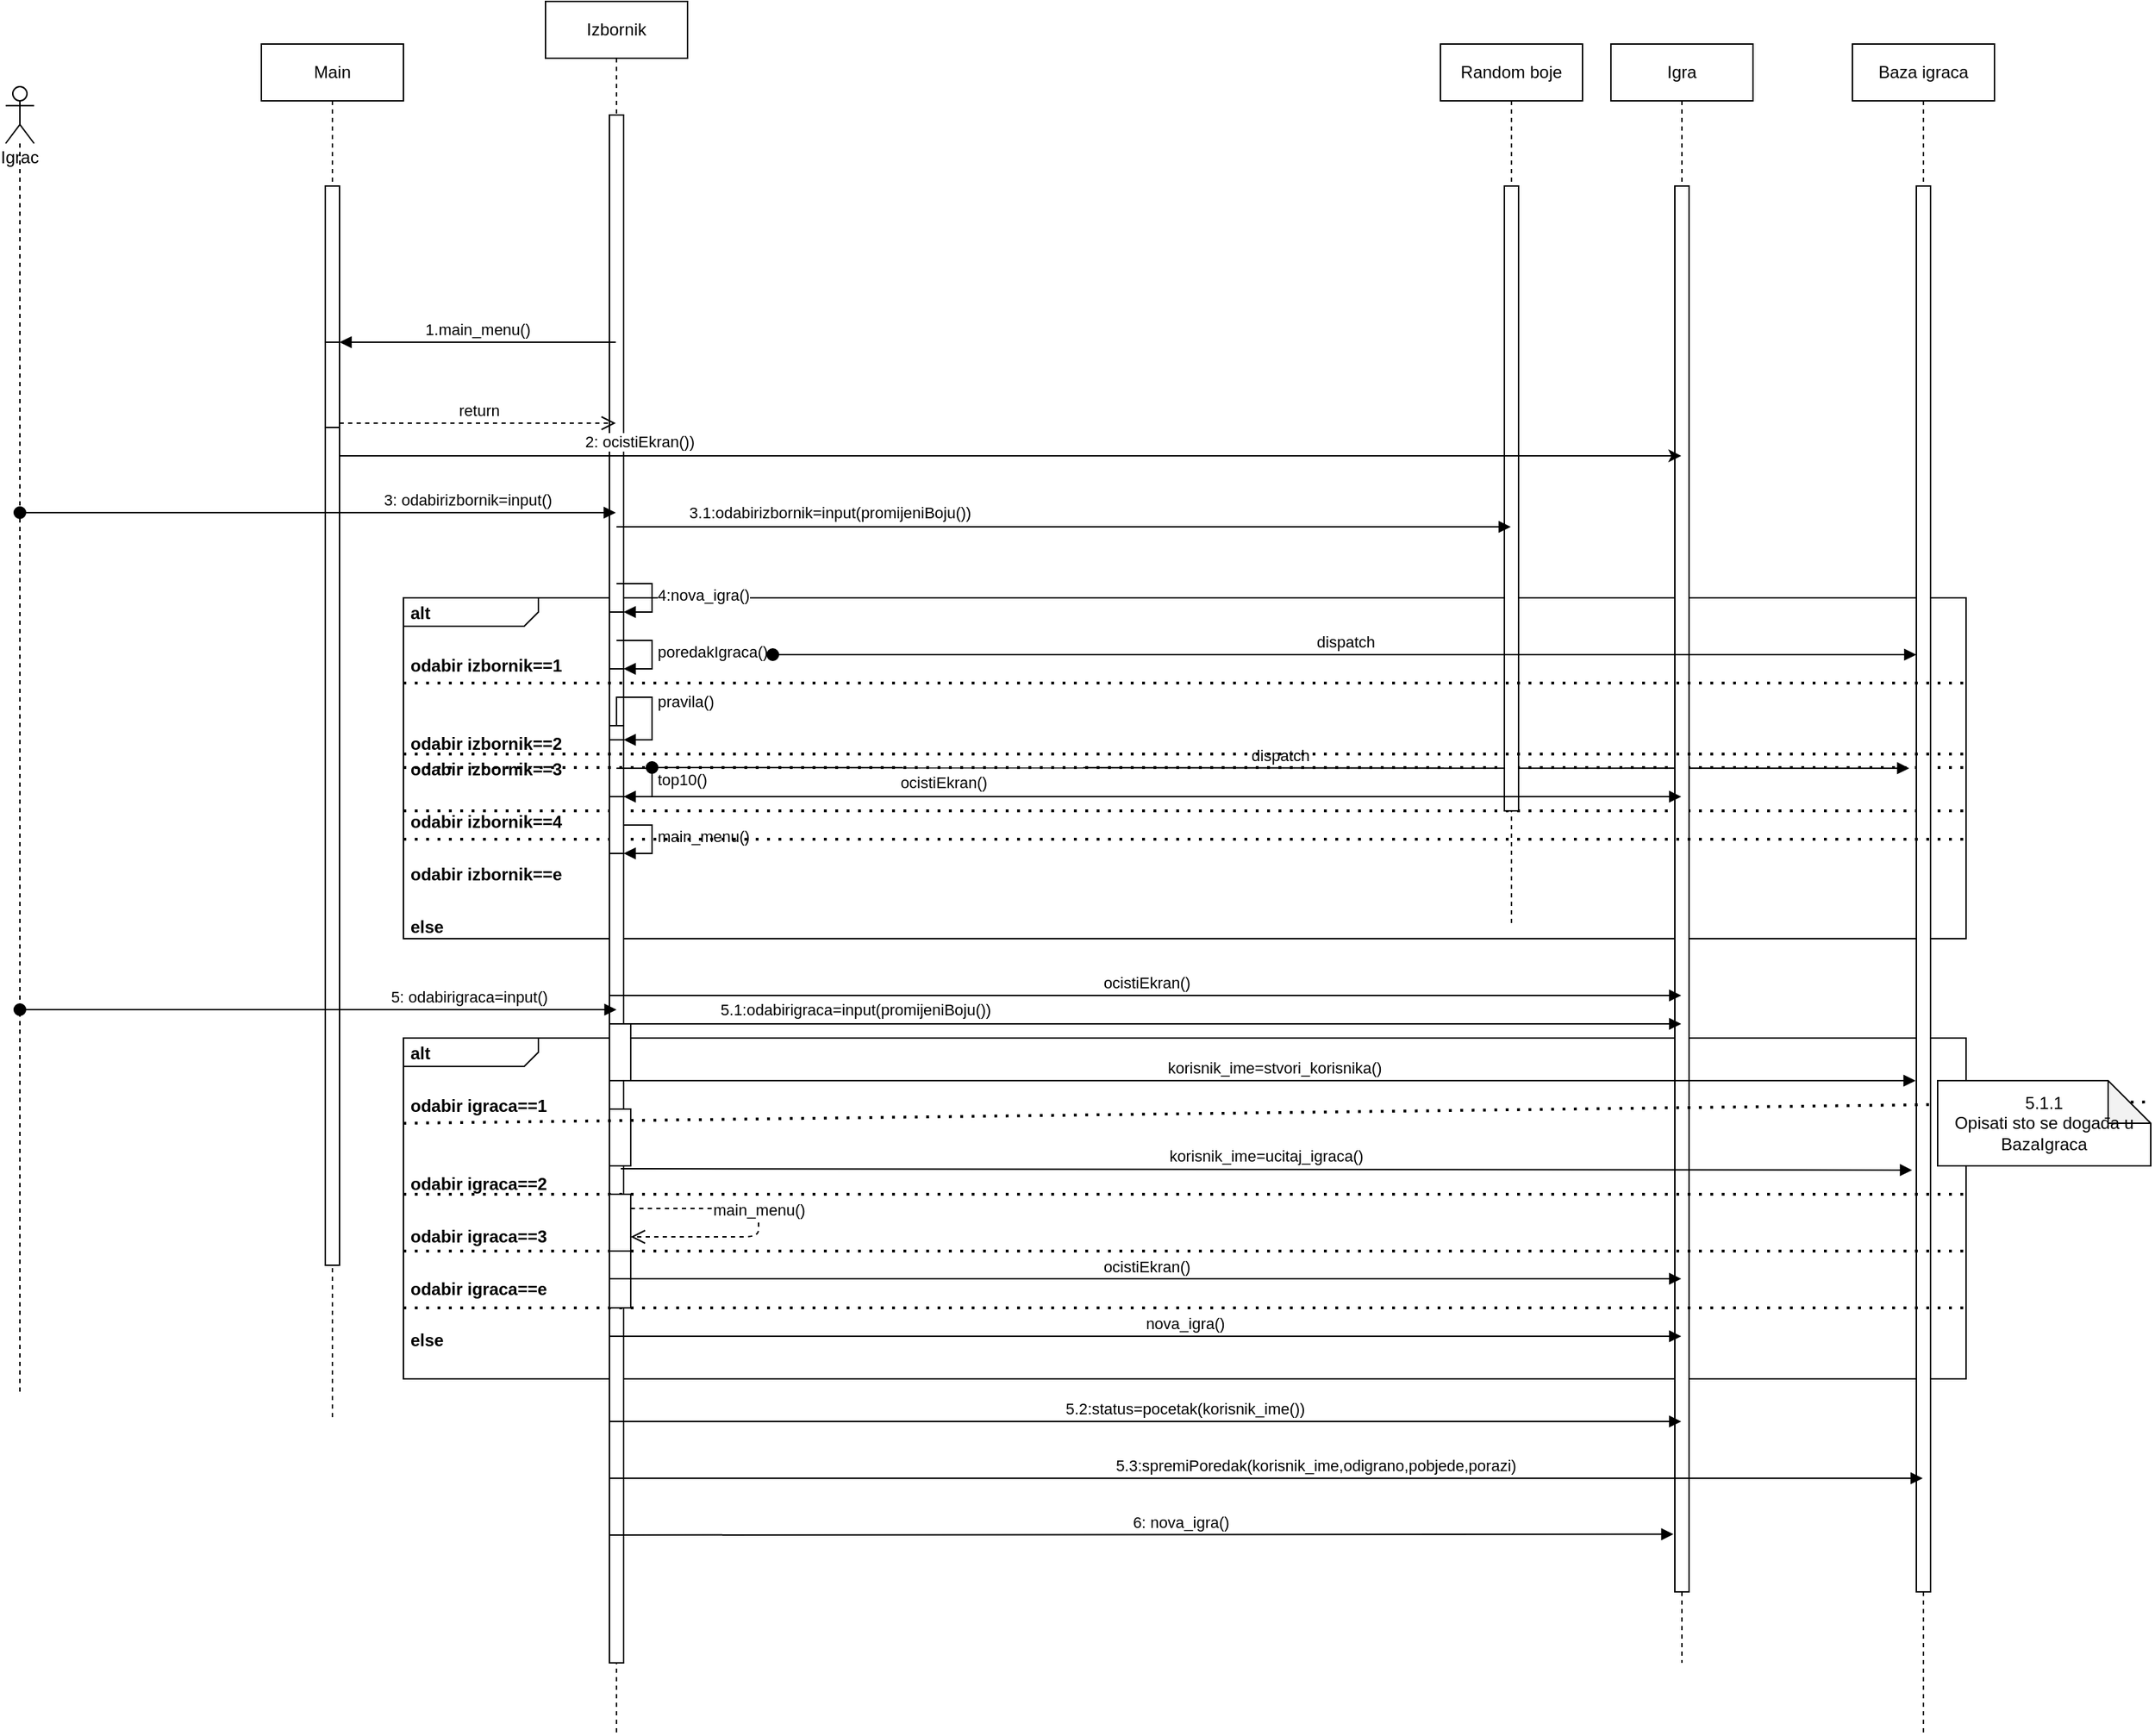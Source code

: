 <mxfile version="14.4.1" type="github" pages="12">
  <diagram id="kgpKYQtTHZ0yAKxKKP6v" name="Sequence diagram Izbornik">
    <mxGraphModel dx="1952" dy="614" grid="1" gridSize="10" guides="1" tooltips="1" connect="1" arrows="1" fold="1" page="1" pageScale="1" pageWidth="850" pageHeight="1100" math="0" shadow="0">
      <root>
        <mxCell id="0" />
        <mxCell id="1" parent="0" />
        <mxCell id="ooydl_P31hYm9O-PlnHO-94" value="&lt;p style=&quot;margin: 4px 0px 0px 5px&quot;&gt;&lt;b&gt;alt&amp;nbsp;&lt;/b&gt;&lt;/p&gt;&lt;p style=&quot;margin: 4px 0px 0px 5px&quot;&gt;&lt;b&gt;&lt;br&gt;&lt;/b&gt;&lt;/p&gt;&lt;p style=&quot;margin: 4px 0px 0px 5px&quot;&gt;&lt;b&gt;odabir igraca==1&lt;/b&gt;&lt;/p&gt;&lt;div&gt;&lt;p style=&quot;margin: 4px 0px 0px 5px&quot;&gt;&lt;br&gt;&lt;/p&gt;&lt;p style=&quot;margin: 4px 0px 0px 5px&quot;&gt;&lt;b&gt;&lt;br&gt;&lt;/b&gt;&lt;/p&gt;&lt;p style=&quot;margin: 4px 0px 0px 5px&quot;&gt;&lt;b&gt;odabir igraca==&lt;/b&gt;&lt;b&gt;2&lt;/b&gt;&lt;/p&gt;&lt;/div&gt;&lt;div&gt;&lt;p style=&quot;margin: 4px 0px 0px 5px&quot;&gt;&lt;b&gt;&lt;br&gt;&lt;/b&gt;&lt;/p&gt;&lt;p style=&quot;margin: 4px 0px 0px 5px&quot;&gt;&lt;b&gt;odabir igraca==3&lt;/b&gt;&lt;/p&gt;&lt;/div&gt;&lt;div&gt;&lt;p style=&quot;margin: 4px 0px 0px 5px&quot;&gt;&lt;b&gt;&lt;br&gt;&lt;/b&gt;&lt;/p&gt;&lt;p style=&quot;margin: 4px 0px 0px 5px&quot;&gt;&lt;b&gt;odabir igraca==e&lt;/b&gt;&lt;br&gt;&lt;/p&gt;&lt;p style=&quot;margin: 4px 0px 0px 5px&quot;&gt;&lt;b&gt;&lt;br&gt;&lt;/b&gt;&lt;/p&gt;&lt;p style=&quot;margin: 4px 0px 0px 5px&quot;&gt;&lt;b&gt;else&lt;/b&gt;&lt;/p&gt;&lt;/div&gt;&lt;div&gt;&lt;b&gt;&lt;br&gt;&lt;/b&gt;&lt;/div&gt;" style="html=1;shape=mxgraph.sysml.package;overflow=fill;labelX=95;align=left;spacingLeft=5;verticalAlign=top;spacingTop=-3;" parent="1" vertex="1">
          <mxGeometry x="250" y="730" width="1100" height="240" as="geometry" />
        </mxCell>
        <mxCell id="ooydl_P31hYm9O-PlnHO-49" value="&lt;p style=&quot;margin: 4px 0px 0px 5px&quot;&gt;&lt;b&gt;alt&amp;nbsp;&lt;/b&gt;&lt;/p&gt;&lt;p style=&quot;margin: 4px 0px 0px 5px&quot;&gt;&lt;b&gt;&lt;br&gt;&lt;/b&gt;&lt;/p&gt;&lt;p style=&quot;margin: 4px 0px 0px 5px&quot;&gt;&lt;b&gt;odabir izbornik==1&lt;/b&gt;&lt;/p&gt;&lt;div&gt;&lt;p style=&quot;margin: 4px 0px 0px 5px&quot;&gt;&lt;br&gt;&lt;/p&gt;&lt;p style=&quot;margin: 4px 0px 0px 5px&quot;&gt;&lt;b&gt;&lt;br&gt;&lt;/b&gt;&lt;/p&gt;&lt;p style=&quot;margin: 4px 0px 0px 5px&quot;&gt;&lt;b&gt;odabir izbornik==&lt;/b&gt;&lt;b&gt;2&lt;/b&gt;&lt;/p&gt;&lt;p style=&quot;margin: 4px 0px 0px 5px&quot;&gt;&lt;b&gt;odabir izbornik==3&lt;/b&gt;&lt;br&gt;&lt;/p&gt;&lt;/div&gt;&lt;div&gt;&lt;p style=&quot;margin: 4px 0px 0px 5px&quot;&gt;&lt;b&gt;&lt;br&gt;&lt;/b&gt;&lt;/p&gt;&lt;p style=&quot;margin: 4px 0px 0px 5px&quot;&gt;&lt;b&gt;odabir izbornik==4&lt;/b&gt;&lt;/p&gt;&lt;/div&gt;&lt;div&gt;&lt;p style=&quot;margin: 4px 0px 0px 5px&quot;&gt;&lt;b&gt;&lt;br&gt;&lt;/b&gt;&lt;/p&gt;&lt;p style=&quot;margin: 4px 0px 0px 5px&quot;&gt;&lt;b&gt;odabir izbornik==e&lt;/b&gt;&lt;br&gt;&lt;/p&gt;&lt;p style=&quot;margin: 4px 0px 0px 5px&quot;&gt;&lt;b&gt;&lt;br&gt;&lt;/b&gt;&lt;/p&gt;&lt;p style=&quot;margin: 4px 0px 0px 5px&quot;&gt;&lt;b&gt;else&lt;/b&gt;&lt;/p&gt;&lt;/div&gt;&lt;div&gt;&lt;b&gt;&lt;br&gt;&lt;/b&gt;&lt;/div&gt;" style="html=1;shape=mxgraph.sysml.package;overflow=fill;labelX=95;align=left;spacingLeft=5;verticalAlign=top;spacingTop=-3;" parent="1" vertex="1">
          <mxGeometry x="250" y="420" width="1100" height="240" as="geometry" />
        </mxCell>
        <mxCell id="ooydl_P31hYm9O-PlnHO-25" value="Main" style="shape=umlLifeline;perimeter=lifelinePerimeter;whiteSpace=wrap;html=1;container=1;collapsible=0;recursiveResize=0;outlineConnect=0;" parent="1" vertex="1">
          <mxGeometry x="150" y="30" width="100" height="970" as="geometry" />
        </mxCell>
        <mxCell id="ooydl_P31hYm9O-PlnHO-26" value="" style="html=1;points=[];perimeter=orthogonalPerimeter;" parent="ooydl_P31hYm9O-PlnHO-25" vertex="1">
          <mxGeometry x="45" y="100" width="10" height="760" as="geometry" />
        </mxCell>
        <mxCell id="ooydl_P31hYm9O-PlnHO-31" value="" style="html=1;points=[];perimeter=orthogonalPerimeter;" parent="ooydl_P31hYm9O-PlnHO-25" vertex="1">
          <mxGeometry x="45" y="210" width="10" height="60" as="geometry" />
        </mxCell>
        <mxCell id="ooydl_P31hYm9O-PlnHO-27" value="Izbornik" style="shape=umlLifeline;perimeter=lifelinePerimeter;whiteSpace=wrap;html=1;container=1;collapsible=0;recursiveResize=0;outlineConnect=0;" parent="1" vertex="1">
          <mxGeometry x="350" width="100" height="1220" as="geometry" />
        </mxCell>
        <mxCell id="ooydl_P31hYm9O-PlnHO-28" value="" style="html=1;points=[];perimeter=orthogonalPerimeter;" parent="ooydl_P31hYm9O-PlnHO-27" vertex="1">
          <mxGeometry x="45" y="80" width="10" height="560" as="geometry" />
        </mxCell>
        <mxCell id="ooydl_P31hYm9O-PlnHO-58" value="" style="html=1;points=[];perimeter=orthogonalPerimeter;" parent="ooydl_P31hYm9O-PlnHO-27" vertex="1">
          <mxGeometry x="45" y="430" width="10" height="40" as="geometry" />
        </mxCell>
        <mxCell id="ooydl_P31hYm9O-PlnHO-59" value="4:nova_igra()" style="edgeStyle=orthogonalEdgeStyle;html=1;align=left;spacingLeft=2;endArrow=block;rounded=0;entryX=1;entryY=0;" parent="ooydl_P31hYm9O-PlnHO-27" target="ooydl_P31hYm9O-PlnHO-58" edge="1">
          <mxGeometry relative="1" as="geometry">
            <mxPoint x="50" y="410" as="sourcePoint" />
            <Array as="points">
              <mxPoint x="75" y="410" />
            </Array>
          </mxGeometry>
        </mxCell>
        <mxCell id="ooydl_P31hYm9O-PlnHO-72" value="" style="html=1;points=[];perimeter=orthogonalPerimeter;" parent="ooydl_P31hYm9O-PlnHO-27" vertex="1">
          <mxGeometry x="45" y="470" width="10" height="40" as="geometry" />
        </mxCell>
        <mxCell id="ooydl_P31hYm9O-PlnHO-73" value="poredakIgraca()" style="edgeStyle=orthogonalEdgeStyle;html=1;align=left;spacingLeft=2;endArrow=block;rounded=0;entryX=1;entryY=0;" parent="ooydl_P31hYm9O-PlnHO-27" target="ooydl_P31hYm9O-PlnHO-72" edge="1">
          <mxGeometry relative="1" as="geometry">
            <mxPoint x="50" y="450" as="sourcePoint" />
            <Array as="points">
              <mxPoint x="75" y="450" />
            </Array>
          </mxGeometry>
        </mxCell>
        <mxCell id="ooydl_P31hYm9O-PlnHO-81" value="" style="html=1;points=[];perimeter=orthogonalPerimeter;" parent="ooydl_P31hYm9O-PlnHO-27" vertex="1">
          <mxGeometry x="45" y="520" width="10" height="40" as="geometry" />
        </mxCell>
        <mxCell id="ooydl_P31hYm9O-PlnHO-82" value="pravila()" style="edgeStyle=orthogonalEdgeStyle;html=1;align=left;spacingLeft=2;endArrow=block;rounded=0;entryX=1;entryY=0;" parent="ooydl_P31hYm9O-PlnHO-27" target="ooydl_P31hYm9O-PlnHO-81" edge="1">
          <mxGeometry relative="1" as="geometry">
            <mxPoint x="50" y="510" as="sourcePoint" />
            <Array as="points">
              <mxPoint x="50" y="490" />
              <mxPoint x="75" y="490" />
              <mxPoint x="75" y="520" />
            </Array>
          </mxGeometry>
        </mxCell>
        <mxCell id="ooydl_P31hYm9O-PlnHO-68" value="" style="endArrow=none;dashed=1;html=1;dashPattern=1 3;strokeWidth=2;exitX=0;exitY=0.25;exitDx=0;exitDy=0;exitPerimeter=0;entryX=1;entryY=0.25;entryDx=0;entryDy=0;entryPerimeter=0;" parent="ooydl_P31hYm9O-PlnHO-27" edge="1">
          <mxGeometry width="50" height="50" relative="1" as="geometry">
            <mxPoint x="-100" y="570" as="sourcePoint" />
            <mxPoint x="1000" y="570" as="targetPoint" />
          </mxGeometry>
        </mxCell>
        <mxCell id="ooydl_P31hYm9O-PlnHO-91" value="main_menu()" style="edgeStyle=orthogonalEdgeStyle;html=1;align=left;spacingLeft=2;endArrow=block;rounded=0;entryX=1;entryY=0;" parent="ooydl_P31hYm9O-PlnHO-27" target="ooydl_P31hYm9O-PlnHO-90" edge="1">
          <mxGeometry relative="1" as="geometry">
            <mxPoint x="50" y="580" as="sourcePoint" />
            <Array as="points">
              <mxPoint x="75" y="580" />
            </Array>
          </mxGeometry>
        </mxCell>
        <mxCell id="ooydl_P31hYm9O-PlnHO-66" value="" style="endArrow=none;dashed=1;html=1;dashPattern=1 3;strokeWidth=2;exitX=0;exitY=0.25;exitDx=0;exitDy=0;exitPerimeter=0;entryX=1;entryY=0.25;entryDx=0;entryDy=0;entryPerimeter=0;" parent="ooydl_P31hYm9O-PlnHO-27" edge="1">
          <mxGeometry width="50" height="50" relative="1" as="geometry">
            <mxPoint x="-100" y="539.5" as="sourcePoint" />
            <mxPoint x="1000" y="539.5" as="targetPoint" />
          </mxGeometry>
        </mxCell>
        <mxCell id="ooydl_P31hYm9O-PlnHO-90" value="" style="html=1;points=[];perimeter=orthogonalPerimeter;" parent="ooydl_P31hYm9O-PlnHO-27" vertex="1">
          <mxGeometry x="45" y="600" width="10" height="570" as="geometry" />
        </mxCell>
        <mxCell id="ooydl_P31hYm9O-PlnHO-106" value="" style="html=1;points=[];perimeter=orthogonalPerimeter;" parent="ooydl_P31hYm9O-PlnHO-27" vertex="1">
          <mxGeometry x="45" y="720" width="15" height="40" as="geometry" />
        </mxCell>
        <mxCell id="ooydl_P31hYm9O-PlnHO-110" value="" style="html=1;points=[];perimeter=orthogonalPerimeter;" parent="ooydl_P31hYm9O-PlnHO-27" vertex="1">
          <mxGeometry x="45" y="780" width="15" height="40" as="geometry" />
        </mxCell>
        <mxCell id="P3Dy5kL7c9ubcryvWia6-1" value="dispatch" style="html=1;verticalAlign=bottom;startArrow=oval;startFill=1;endArrow=block;startSize=8;" parent="ooydl_P31hYm9O-PlnHO-27" edge="1">
          <mxGeometry width="60" relative="1" as="geometry">
            <mxPoint x="75" y="539.5" as="sourcePoint" />
            <mxPoint x="960" y="540" as="targetPoint" />
          </mxGeometry>
        </mxCell>
        <mxCell id="ooydl_P31hYm9O-PlnHO-33" value="return" style="html=1;verticalAlign=bottom;endArrow=open;dashed=1;endSize=8;exitX=1;exitY=0.95;" parent="1" source="ooydl_P31hYm9O-PlnHO-31" target="ooydl_P31hYm9O-PlnHO-27" edge="1">
          <mxGeometry relative="1" as="geometry">
            <mxPoint x="265" y="297" as="targetPoint" />
          </mxGeometry>
        </mxCell>
        <mxCell id="ooydl_P31hYm9O-PlnHO-32" value="1.main_menu()" style="html=1;verticalAlign=bottom;endArrow=block;entryX=1;entryY=0;" parent="1" source="ooydl_P31hYm9O-PlnHO-27" target="ooydl_P31hYm9O-PlnHO-31" edge="1">
          <mxGeometry relative="1" as="geometry">
            <mxPoint x="265" y="240" as="sourcePoint" />
          </mxGeometry>
        </mxCell>
        <mxCell id="ooydl_P31hYm9O-PlnHO-35" value="Random boje" style="shape=umlLifeline;perimeter=lifelinePerimeter;whiteSpace=wrap;html=1;container=1;collapsible=0;recursiveResize=0;outlineConnect=0;" parent="1" vertex="1">
          <mxGeometry x="980" y="30" width="100" height="620" as="geometry" />
        </mxCell>
        <mxCell id="ooydl_P31hYm9O-PlnHO-36" value="" style="html=1;points=[];perimeter=orthogonalPerimeter;" parent="ooydl_P31hYm9O-PlnHO-35" vertex="1">
          <mxGeometry x="45" y="100" width="10" height="440" as="geometry" />
        </mxCell>
        <mxCell id="ooydl_P31hYm9O-PlnHO-37" value="Igra" style="shape=umlLifeline;perimeter=lifelinePerimeter;whiteSpace=wrap;html=1;container=1;collapsible=0;recursiveResize=0;outlineConnect=0;" parent="1" vertex="1">
          <mxGeometry x="1100" y="30" width="100" height="1140" as="geometry" />
        </mxCell>
        <mxCell id="ooydl_P31hYm9O-PlnHO-38" value="" style="html=1;points=[];perimeter=orthogonalPerimeter;" parent="ooydl_P31hYm9O-PlnHO-37" vertex="1">
          <mxGeometry x="45" y="100" width="10" height="990" as="geometry" />
        </mxCell>
        <mxCell id="ooydl_P31hYm9O-PlnHO-39" value="Baza igraca" style="shape=umlLifeline;perimeter=lifelinePerimeter;whiteSpace=wrap;html=1;container=1;collapsible=0;recursiveResize=0;outlineConnect=0;" parent="1" vertex="1">
          <mxGeometry x="1270" y="30" width="100" height="1190" as="geometry" />
        </mxCell>
        <mxCell id="ooydl_P31hYm9O-PlnHO-40" value="" style="html=1;points=[];perimeter=orthogonalPerimeter;" parent="ooydl_P31hYm9O-PlnHO-39" vertex="1">
          <mxGeometry x="45" y="100" width="10" height="990" as="geometry" />
        </mxCell>
        <mxCell id="ooydl_P31hYm9O-PlnHO-45" style="edgeStyle=orthogonalEdgeStyle;rounded=0;orthogonalLoop=1;jettySize=auto;html=1;" parent="1" source="ooydl_P31hYm9O-PlnHO-26" target="ooydl_P31hYm9O-PlnHO-37" edge="1">
          <mxGeometry relative="1" as="geometry">
            <mxPoint x="220" y="330.4" as="sourcePoint" />
            <mxPoint x="781.67" y="329.6" as="targetPoint" />
            <Array as="points">
              <mxPoint x="470" y="320" />
              <mxPoint x="470" y="320" />
            </Array>
          </mxGeometry>
        </mxCell>
        <mxCell id="ooydl_P31hYm9O-PlnHO-46" value="2: ocistiEkran())" style="edgeLabel;html=1;align=center;verticalAlign=middle;resizable=0;points=[];" parent="ooydl_P31hYm9O-PlnHO-45" vertex="1" connectable="0">
          <mxGeometry x="-0.251" y="3" relative="1" as="geometry">
            <mxPoint x="-143" y="-7" as="offset" />
          </mxGeometry>
        </mxCell>
        <mxCell id="ooydl_P31hYm9O-PlnHO-47" value="Igrac" style="shape=umlLifeline;participant=umlActor;perimeter=lifelinePerimeter;whiteSpace=wrap;html=1;container=1;collapsible=0;recursiveResize=0;verticalAlign=top;spacingTop=36;outlineConnect=0;size=40;" parent="1" vertex="1">
          <mxGeometry x="-30" y="60" width="20" height="920" as="geometry" />
        </mxCell>
        <mxCell id="ooydl_P31hYm9O-PlnHO-50" value="3: odabirizbornik=input()" style="html=1;verticalAlign=bottom;startArrow=oval;startFill=1;endArrow=block;startSize=8;" parent="1" source="ooydl_P31hYm9O-PlnHO-47" target="ooydl_P31hYm9O-PlnHO-27" edge="1">
          <mxGeometry x="0.502" width="60" relative="1" as="geometry">
            <mxPoint x="60" y="450" as="sourcePoint" />
            <mxPoint x="120" y="450" as="targetPoint" />
            <Array as="points">
              <mxPoint x="370" y="360" />
            </Array>
            <mxPoint as="offset" />
          </mxGeometry>
        </mxCell>
        <mxCell id="ooydl_P31hYm9O-PlnHO-55" value="" style="endArrow=block;endFill=1;endSize=6;html=1;" parent="1" target="ooydl_P31hYm9O-PlnHO-35" edge="1">
          <mxGeometry width="100" relative="1" as="geometry">
            <mxPoint x="400" y="370" as="sourcePoint" />
            <mxPoint x="500" y="370" as="targetPoint" />
          </mxGeometry>
        </mxCell>
        <mxCell id="ooydl_P31hYm9O-PlnHO-56" value="3.1:odabirizbornik=input(promijeniBoju())" style="edgeLabel;html=1;align=center;verticalAlign=middle;resizable=0;points=[];" parent="ooydl_P31hYm9O-PlnHO-55" vertex="1" connectable="0">
          <mxGeometry x="-0.632" y="-1" relative="1" as="geometry">
            <mxPoint x="34" y="-11" as="offset" />
          </mxGeometry>
        </mxCell>
        <mxCell id="ooydl_P31hYm9O-PlnHO-64" value="" style="endArrow=none;dashed=1;html=1;dashPattern=1 3;strokeWidth=2;exitX=0;exitY=0.25;exitDx=0;exitDy=0;exitPerimeter=0;entryX=1;entryY=0.25;entryDx=0;entryDy=0;entryPerimeter=0;" parent="1" source="ooydl_P31hYm9O-PlnHO-49" target="ooydl_P31hYm9O-PlnHO-49" edge="1">
          <mxGeometry width="50" height="50" relative="1" as="geometry">
            <mxPoint x="590" y="430" as="sourcePoint" />
            <mxPoint x="640" y="380" as="targetPoint" />
          </mxGeometry>
        </mxCell>
        <mxCell id="ooydl_P31hYm9O-PlnHO-67" value="" style="endArrow=none;dashed=1;html=1;dashPattern=1 3;strokeWidth=2;exitX=0;exitY=0.25;exitDx=0;exitDy=0;exitPerimeter=0;entryX=1;entryY=0.25;entryDx=0;entryDy=0;entryPerimeter=0;" parent="1" edge="1">
          <mxGeometry width="50" height="50" relative="1" as="geometry">
            <mxPoint x="250" y="590" as="sourcePoint" />
            <mxPoint x="1350" y="590" as="targetPoint" />
          </mxGeometry>
        </mxCell>
        <mxCell id="ooydl_P31hYm9O-PlnHO-78" value="" style="html=1;points=[];perimeter=orthogonalPerimeter;" parent="1" vertex="1">
          <mxGeometry x="395" y="560" width="10" height="40" as="geometry" />
        </mxCell>
        <mxCell id="ooydl_P31hYm9O-PlnHO-79" value="top10()" style="edgeStyle=orthogonalEdgeStyle;html=1;align=left;spacingLeft=2;endArrow=block;rounded=0;entryX=1;entryY=0;" parent="1" target="ooydl_P31hYm9O-PlnHO-78" edge="1">
          <mxGeometry relative="1" as="geometry">
            <mxPoint x="400" y="540" as="sourcePoint" />
            <Array as="points">
              <mxPoint x="425" y="540" />
            </Array>
          </mxGeometry>
        </mxCell>
        <mxCell id="ooydl_P31hYm9O-PlnHO-87" value="" style="endArrow=block;endFill=1;endSize=6;html=1;exitX=0.6;exitY=1;exitDx=0;exitDy=0;exitPerimeter=0;" parent="1" source="ooydl_P31hYm9O-PlnHO-81" target="ooydl_P31hYm9O-PlnHO-37" edge="1">
          <mxGeometry width="100" relative="1" as="geometry">
            <mxPoint x="400" y="630" as="sourcePoint" />
            <mxPoint x="1120" y="630" as="targetPoint" />
            <Array as="points" />
          </mxGeometry>
        </mxCell>
        <mxCell id="ooydl_P31hYm9O-PlnHO-89" value="ocistiEkran()" style="edgeLabel;html=1;align=center;verticalAlign=middle;resizable=0;points=[];" parent="ooydl_P31hYm9O-PlnHO-87" vertex="1" connectable="0">
          <mxGeometry x="-0.677" y="1" relative="1" as="geometry">
            <mxPoint x="108" y="-9" as="offset" />
          </mxGeometry>
        </mxCell>
        <mxCell id="ooydl_P31hYm9O-PlnHO-65" value="" style="endArrow=none;dashed=1;html=1;dashPattern=1 3;strokeWidth=2;exitX=0;exitY=0.25;exitDx=0;exitDy=0;exitPerimeter=0;entryX=1;entryY=0.25;entryDx=0;entryDy=0;entryPerimeter=0;" parent="1" edge="1">
          <mxGeometry width="50" height="50" relative="1" as="geometry">
            <mxPoint x="250" y="530" as="sourcePoint" />
            <mxPoint x="1350" y="530" as="targetPoint" />
          </mxGeometry>
        </mxCell>
        <mxCell id="ooydl_P31hYm9O-PlnHO-95" value="ocistiEkran()" style="html=1;verticalAlign=bottom;endArrow=block;" parent="1" target="ooydl_P31hYm9O-PlnHO-37" edge="1">
          <mxGeometry width="80" relative="1" as="geometry">
            <mxPoint x="395" y="700" as="sourcePoint" />
            <mxPoint x="475" y="700" as="targetPoint" />
          </mxGeometry>
        </mxCell>
        <mxCell id="ooydl_P31hYm9O-PlnHO-97" value="5: odabirigraca=input()" style="html=1;verticalAlign=bottom;startArrow=oval;startFill=1;endArrow=block;startSize=8;" parent="1" source="ooydl_P31hYm9O-PlnHO-47" edge="1">
          <mxGeometry x="0.502" width="60" relative="1" as="geometry">
            <mxPoint x="-15" y="710" as="sourcePoint" />
            <mxPoint x="400" y="710" as="targetPoint" />
            <Array as="points">
              <mxPoint x="190" y="710" />
              <mxPoint x="375.5" y="710" />
            </Array>
            <mxPoint as="offset" />
          </mxGeometry>
        </mxCell>
        <mxCell id="ooydl_P31hYm9O-PlnHO-98" value="" style="endArrow=block;endFill=1;endSize=6;html=1;" parent="1" target="ooydl_P31hYm9O-PlnHO-37" edge="1">
          <mxGeometry width="100" relative="1" as="geometry">
            <mxPoint x="395" y="720" as="sourcePoint" />
            <mxPoint x="1024.5" y="720" as="targetPoint" />
            <Array as="points">
              <mxPoint x="890" y="720" />
              <mxPoint x="1080" y="720" />
            </Array>
          </mxGeometry>
        </mxCell>
        <mxCell id="ooydl_P31hYm9O-PlnHO-99" value="5.1:odabirigraca=input(promijeniBoju())" style="edgeLabel;html=1;align=center;verticalAlign=middle;resizable=0;points=[];" parent="ooydl_P31hYm9O-PlnHO-98" vertex="1" connectable="0">
          <mxGeometry x="-0.632" y="-1" relative="1" as="geometry">
            <mxPoint x="34" y="-11" as="offset" />
          </mxGeometry>
        </mxCell>
        <mxCell id="ooydl_P31hYm9O-PlnHO-100" value="" style="endArrow=none;dashed=1;html=1;dashPattern=1 3;strokeWidth=2;exitX=0;exitY=0.25;exitDx=0;exitDy=0;exitPerimeter=0;entryX=1;entryY=0.25;entryDx=0;entryDy=0;entryPerimeter=0;" parent="1" source="gu2K1WExo9VFFvE2pZzr-1" edge="1">
          <mxGeometry width="50" height="50" relative="1" as="geometry">
            <mxPoint x="250" y="790" as="sourcePoint" />
            <mxPoint x="1350" y="790" as="targetPoint" />
          </mxGeometry>
        </mxCell>
        <mxCell id="ooydl_P31hYm9O-PlnHO-101" value="" style="endArrow=none;dashed=1;html=1;dashPattern=1 3;strokeWidth=2;exitX=0;exitY=0.25;exitDx=0;exitDy=0;exitPerimeter=0;entryX=1;entryY=0.25;entryDx=0;entryDy=0;entryPerimeter=0;" parent="1" edge="1">
          <mxGeometry width="50" height="50" relative="1" as="geometry">
            <mxPoint x="250" y="840" as="sourcePoint" />
            <mxPoint x="1350" y="840" as="targetPoint" />
          </mxGeometry>
        </mxCell>
        <mxCell id="ooydl_P31hYm9O-PlnHO-102" value="" style="endArrow=none;dashed=1;html=1;dashPattern=1 3;strokeWidth=2;exitX=0;exitY=0.25;exitDx=0;exitDy=0;exitPerimeter=0;entryX=1;entryY=0.25;entryDx=0;entryDy=0;entryPerimeter=0;" parent="1" edge="1">
          <mxGeometry width="50" height="50" relative="1" as="geometry">
            <mxPoint x="250" y="880" as="sourcePoint" />
            <mxPoint x="1350" y="880" as="targetPoint" />
          </mxGeometry>
        </mxCell>
        <mxCell id="ooydl_P31hYm9O-PlnHO-103" value="" style="endArrow=none;dashed=1;html=1;dashPattern=1 3;strokeWidth=2;exitX=0;exitY=0.25;exitDx=0;exitDy=0;exitPerimeter=0;entryX=1;entryY=0.25;entryDx=0;entryDy=0;entryPerimeter=0;" parent="1" edge="1">
          <mxGeometry width="50" height="50" relative="1" as="geometry">
            <mxPoint x="250" y="920" as="sourcePoint" />
            <mxPoint x="1350" y="920" as="targetPoint" />
          </mxGeometry>
        </mxCell>
        <mxCell id="ooydl_P31hYm9O-PlnHO-108" value="korisnik_ime=stvori_korisnika()" style="html=1;verticalAlign=bottom;endArrow=block;" parent="1" source="ooydl_P31hYm9O-PlnHO-106" edge="1">
          <mxGeometry width="80" relative="1" as="geometry">
            <mxPoint x="560" y="760" as="sourcePoint" />
            <mxPoint x="1314.5" y="760" as="targetPoint" />
          </mxGeometry>
        </mxCell>
        <mxCell id="ooydl_P31hYm9O-PlnHO-109" value="korisnik_ime=ucitaj_igraca()" style="html=1;verticalAlign=bottom;endArrow=block;entryX=-0.3;entryY=0.7;entryDx=0;entryDy=0;entryPerimeter=0;" parent="1" target="ooydl_P31hYm9O-PlnHO-40" edge="1">
          <mxGeometry width="80" relative="1" as="geometry">
            <mxPoint x="403" y="822" as="sourcePoint" />
            <mxPoint x="1309.5" y="820" as="targetPoint" />
          </mxGeometry>
        </mxCell>
        <mxCell id="ooydl_P31hYm9O-PlnHO-112" value="" style="html=1;points=[];perimeter=orthogonalPerimeter;" parent="1" vertex="1">
          <mxGeometry x="395" y="840" width="15" height="40" as="geometry" />
        </mxCell>
        <mxCell id="ooydl_P31hYm9O-PlnHO-115" value="main_menu()" style="html=1;verticalAlign=bottom;endArrow=open;dashed=1;endSize=8;entryX=1;entryY=0.75;entryDx=0;entryDy=0;entryPerimeter=0;" parent="1" source="ooydl_P31hYm9O-PlnHO-112" target="ooydl_P31hYm9O-PlnHO-112" edge="1">
          <mxGeometry relative="1" as="geometry">
            <mxPoint x="570" y="830" as="sourcePoint" />
            <mxPoint x="410" y="880" as="targetPoint" />
            <Array as="points">
              <mxPoint x="500" y="860" />
            </Array>
          </mxGeometry>
        </mxCell>
        <mxCell id="ooydl_P31hYm9O-PlnHO-116" value="" style="html=1;points=[];perimeter=orthogonalPerimeter;" parent="1" vertex="1">
          <mxGeometry x="395" y="880" width="15" height="40" as="geometry" />
        </mxCell>
        <mxCell id="ooydl_P31hYm9O-PlnHO-117" value="ocistiEkran()" style="html=1;verticalAlign=bottom;endArrow=block;" parent="1" edge="1">
          <mxGeometry width="80" relative="1" as="geometry">
            <mxPoint x="395" y="899.5" as="sourcePoint" />
            <mxPoint x="1149.5" y="899.5" as="targetPoint" />
          </mxGeometry>
        </mxCell>
        <mxCell id="ooydl_P31hYm9O-PlnHO-118" value="nova_igra()" style="html=1;verticalAlign=bottom;endArrow=block;" parent="1" edge="1">
          <mxGeometry x="0.074" width="80" relative="1" as="geometry">
            <mxPoint x="395" y="940" as="sourcePoint" />
            <mxPoint x="1149.5" y="940" as="targetPoint" />
            <mxPoint as="offset" />
          </mxGeometry>
        </mxCell>
        <mxCell id="ooydl_P31hYm9O-PlnHO-119" value="5.2:status=pocetak(korisnik_ime())" style="html=1;verticalAlign=bottom;endArrow=block;" parent="1" edge="1">
          <mxGeometry x="0.074" width="80" relative="1" as="geometry">
            <mxPoint x="395" y="1000" as="sourcePoint" />
            <mxPoint x="1149.5" y="1000" as="targetPoint" />
            <mxPoint as="offset" />
          </mxGeometry>
        </mxCell>
        <mxCell id="ooydl_P31hYm9O-PlnHO-120" value="5.3:spremiPoredak(korisnik_ime,odigrano,pobjede,porazi)" style="html=1;verticalAlign=bottom;endArrow=block;" parent="1" target="ooydl_P31hYm9O-PlnHO-39" edge="1">
          <mxGeometry x="0.074" width="80" relative="1" as="geometry">
            <mxPoint x="395" y="1040" as="sourcePoint" />
            <mxPoint x="1149.5" y="1040" as="targetPoint" />
            <mxPoint as="offset" />
          </mxGeometry>
        </mxCell>
        <mxCell id="ooydl_P31hYm9O-PlnHO-121" value="6: nova_igra()" style="html=1;verticalAlign=bottom;endArrow=block;entryX=-0.1;entryY=0.959;entryDx=0;entryDy=0;entryPerimeter=0;" parent="1" target="ooydl_P31hYm9O-PlnHO-38" edge="1">
          <mxGeometry x="0.074" width="80" relative="1" as="geometry">
            <mxPoint x="395" y="1080" as="sourcePoint" />
            <mxPoint x="1319.5" y="1080" as="targetPoint" />
            <mxPoint as="offset" />
          </mxGeometry>
        </mxCell>
        <mxCell id="gu2K1WExo9VFFvE2pZzr-2" value="" style="endArrow=none;dashed=1;html=1;dashPattern=1 3;strokeWidth=2;exitX=0;exitY=0.25;exitDx=0;exitDy=0;exitPerimeter=0;entryX=1;entryY=0.25;entryDx=0;entryDy=0;entryPerimeter=0;" parent="1" target="gu2K1WExo9VFFvE2pZzr-1" edge="1">
          <mxGeometry width="50" height="50" relative="1" as="geometry">
            <mxPoint x="250" y="790" as="sourcePoint" />
            <mxPoint x="1350" y="790" as="targetPoint" />
          </mxGeometry>
        </mxCell>
        <mxCell id="gu2K1WExo9VFFvE2pZzr-1" value="5.1.1&lt;br&gt;Opisati sto se događa u BazaIgraca" style="shape=note;whiteSpace=wrap;html=1;backgroundOutline=1;darkOpacity=0.05;" parent="1" vertex="1">
          <mxGeometry x="1330" y="760" width="150" height="60" as="geometry" />
        </mxCell>
        <mxCell id="8tkOPLtHPXJq-QNxk3bz-1" value="dispatch" style="html=1;verticalAlign=bottom;startArrow=oval;startFill=1;endArrow=block;startSize=8;" parent="1" target="ooydl_P31hYm9O-PlnHO-40" edge="1">
          <mxGeometry width="60" relative="1" as="geometry">
            <mxPoint x="510" y="460" as="sourcePoint" />
            <mxPoint x="870" y="310" as="targetPoint" />
          </mxGeometry>
        </mxCell>
      </root>
    </mxGraphModel>
  </diagram>
  <diagram id="YIsKGqF5batVF92WuqMS" name="Sequence Diagram-global">
    <mxGraphModel dx="1929" dy="614" grid="1" gridSize="10" guides="1" tooltips="1" connect="1" arrows="1" fold="1" page="1" pageScale="1" pageWidth="827" pageHeight="1169" math="0" shadow="0">
      <root>
        <mxCell id="ymAo9bn9p6aspxYoXaig-0" />
        <mxCell id="ymAo9bn9p6aspxYoXaig-1" parent="ymAo9bn9p6aspxYoXaig-0" />
        <mxCell id="-A2q9oYKEkv85AC4nF9k-0" value="Main" style="shape=umlLifeline;perimeter=lifelinePerimeter;whiteSpace=wrap;html=1;container=1;collapsible=0;recursiveResize=0;outlineConnect=0;" vertex="1" parent="ymAo9bn9p6aspxYoXaig-1">
          <mxGeometry x="-140" y="30" width="100" height="970" as="geometry" />
        </mxCell>
        <mxCell id="-A2q9oYKEkv85AC4nF9k-1" value="" style="html=1;points=[];perimeter=orthogonalPerimeter;" vertex="1" parent="-A2q9oYKEkv85AC4nF9k-0">
          <mxGeometry x="45" y="100" width="10" height="760" as="geometry" />
        </mxCell>
        <mxCell id="-A2q9oYKEkv85AC4nF9k-14" value="" style="html=1;points=[];perimeter=orthogonalPerimeter;" vertex="1" parent="-A2q9oYKEkv85AC4nF9k-0">
          <mxGeometry x="45" y="150" width="10" height="60" as="geometry" />
        </mxCell>
        <mxCell id="-A2q9oYKEkv85AC4nF9k-3" value="BazaIgraca" style="shape=umlLifeline;perimeter=lifelinePerimeter;whiteSpace=wrap;html=1;container=1;collapsible=0;recursiveResize=0;outlineConnect=0;" vertex="1" parent="ymAo9bn9p6aspxYoXaig-1">
          <mxGeometry x="500" y="30" width="100" height="970" as="geometry" />
        </mxCell>
        <mxCell id="-A2q9oYKEkv85AC4nF9k-4" value="" style="html=1;points=[];perimeter=orthogonalPerimeter;" vertex="1" parent="-A2q9oYKEkv85AC4nF9k-3">
          <mxGeometry x="45" y="100" width="10" height="760" as="geometry" />
        </mxCell>
        <mxCell id="-A2q9oYKEkv85AC4nF9k-5" value="Robot" style="shape=umlLifeline;perimeter=lifelinePerimeter;whiteSpace=wrap;html=1;container=1;collapsible=0;recursiveResize=0;outlineConnect=0;" vertex="1" parent="ymAo9bn9p6aspxYoXaig-1">
          <mxGeometry x="800" y="30" width="100" height="970" as="geometry" />
        </mxCell>
        <mxCell id="-A2q9oYKEkv85AC4nF9k-6" value="" style="html=1;points=[];perimeter=orthogonalPerimeter;" vertex="1" parent="-A2q9oYKEkv85AC4nF9k-5">
          <mxGeometry x="45" y="100" width="10" height="760" as="geometry" />
        </mxCell>
        <mxCell id="-A2q9oYKEkv85AC4nF9k-7" value="Izbornik" style="shape=umlLifeline;perimeter=lifelinePerimeter;whiteSpace=wrap;html=1;container=1;collapsible=0;recursiveResize=0;outlineConnect=0;" vertex="1" parent="ymAo9bn9p6aspxYoXaig-1">
          <mxGeometry x="20" y="30" width="100" height="970" as="geometry" />
        </mxCell>
        <mxCell id="-A2q9oYKEkv85AC4nF9k-8" value="" style="html=1;points=[];perimeter=orthogonalPerimeter;" vertex="1" parent="-A2q9oYKEkv85AC4nF9k-7">
          <mxGeometry x="45" y="100" width="10" height="760" as="geometry" />
        </mxCell>
        <mxCell id="-A2q9oYKEkv85AC4nF9k-17" value="" style="html=1;points=[];perimeter=orthogonalPerimeter;" vertex="1" parent="-A2q9oYKEkv85AC4nF9k-7">
          <mxGeometry x="45" y="220" width="10" height="50" as="geometry" />
        </mxCell>
        <mxCell id="-A2q9oYKEkv85AC4nF9k-9" value="Igra" style="shape=umlLifeline;perimeter=lifelinePerimeter;whiteSpace=wrap;html=1;container=1;collapsible=0;recursiveResize=0;outlineConnect=0;" vertex="1" parent="ymAo9bn9p6aspxYoXaig-1">
          <mxGeometry x="200" y="30" width="100" height="970" as="geometry" />
        </mxCell>
        <mxCell id="-A2q9oYKEkv85AC4nF9k-10" value="" style="html=1;points=[];perimeter=orthogonalPerimeter;" vertex="1" parent="-A2q9oYKEkv85AC4nF9k-9">
          <mxGeometry x="45" y="80" width="10" height="760" as="geometry" />
        </mxCell>
        <mxCell id="60orlm4MTkVbJzYmkGsz-3" value="" style="html=1;points=[];perimeter=orthogonalPerimeter;" vertex="1" parent="-A2q9oYKEkv85AC4nF9k-9">
          <mxGeometry x="45" y="450" width="10" height="40" as="geometry" />
        </mxCell>
        <mxCell id="60orlm4MTkVbJzYmkGsz-4" value="5: igra=Igra() __init__()" style="edgeStyle=orthogonalEdgeStyle;html=1;align=left;spacingLeft=2;endArrow=block;rounded=0;entryX=1;entryY=0;" edge="1" target="60orlm4MTkVbJzYmkGsz-3" parent="-A2q9oYKEkv85AC4nF9k-9">
          <mxGeometry relative="1" as="geometry">
            <mxPoint x="50" y="430" as="sourcePoint" />
            <Array as="points">
              <mxPoint x="75" y="430" />
            </Array>
          </mxGeometry>
        </mxCell>
        <mxCell id="-A2q9oYKEkv85AC4nF9k-11" value="Karte" style="shape=umlLifeline;perimeter=lifelinePerimeter;whiteSpace=wrap;html=1;container=1;collapsible=0;recursiveResize=0;outlineConnect=0;" vertex="1" parent="ymAo9bn9p6aspxYoXaig-1">
          <mxGeometry x="364" y="30" width="100" height="970" as="geometry" />
        </mxCell>
        <mxCell id="-A2q9oYKEkv85AC4nF9k-12" value="" style="html=1;points=[];perimeter=orthogonalPerimeter;" vertex="1" parent="-A2q9oYKEkv85AC4nF9k-11">
          <mxGeometry x="45" y="100" width="10" height="760" as="geometry" />
        </mxCell>
        <mxCell id="-A2q9oYKEkv85AC4nF9k-16" value="return" style="html=1;verticalAlign=bottom;endArrow=open;dashed=1;endSize=8;exitX=1;exitY=0.95;" edge="1" source="-A2q9oYKEkv85AC4nF9k-14" parent="ymAo9bn9p6aspxYoXaig-1" target="-A2q9oYKEkv85AC4nF9k-7">
          <mxGeometry relative="1" as="geometry">
            <mxPoint x="-25" y="237" as="targetPoint" />
          </mxGeometry>
        </mxCell>
        <mxCell id="-A2q9oYKEkv85AC4nF9k-15" value="1: main_menu" style="html=1;verticalAlign=bottom;endArrow=block;entryX=1;entryY=0;exitX=0;exitY=0.066;exitDx=0;exitDy=0;exitPerimeter=0;" edge="1" target="-A2q9oYKEkv85AC4nF9k-14" parent="ymAo9bn9p6aspxYoXaig-1" source="-A2q9oYKEkv85AC4nF9k-8">
          <mxGeometry relative="1" as="geometry">
            <mxPoint x="-25" y="180" as="sourcePoint" />
          </mxGeometry>
        </mxCell>
        <mxCell id="-A2q9oYKEkv85AC4nF9k-18" value="Igrac" style="shape=umlLifeline;perimeter=lifelinePerimeter;whiteSpace=wrap;html=1;container=1;collapsible=0;recursiveResize=0;outlineConnect=0;" vertex="1" parent="ymAo9bn9p6aspxYoXaig-1">
          <mxGeometry x="660" y="30" width="100" height="970" as="geometry" />
        </mxCell>
        <mxCell id="-A2q9oYKEkv85AC4nF9k-19" value="" style="html=1;points=[];perimeter=orthogonalPerimeter;" vertex="1" parent="-A2q9oYKEkv85AC4nF9k-18">
          <mxGeometry x="45" y="100" width="10" height="760" as="geometry" />
        </mxCell>
        <mxCell id="civPRYq57fkitYoaJPfL-0" value="3:return korisnik_ime" style="html=1;verticalAlign=bottom;startArrow=circle;startFill=1;endArrow=open;startSize=6;endSize=8;exitX=0;exitY=0.329;exitDx=0;exitDy=0;exitPerimeter=0;" edge="1" parent="ymAo9bn9p6aspxYoXaig-1" source="-A2q9oYKEkv85AC4nF9k-4" target="-A2q9oYKEkv85AC4nF9k-8">
          <mxGeometry width="80" relative="1" as="geometry">
            <mxPoint x="370" y="210" as="sourcePoint" />
            <mxPoint x="450" y="210" as="targetPoint" />
          </mxGeometry>
        </mxCell>
        <mxCell id="fqbT5azM3Ihnh0tAHs_F-0" value="2: korisnik_ime=stvori:korisnika()" style="html=1;verticalAlign=bottom;endArrow=block;" edge="1" parent="ymAo9bn9p6aspxYoXaig-1" source="-A2q9oYKEkv85AC4nF9k-17" target="-A2q9oYKEkv85AC4nF9k-4">
          <mxGeometry width="80" relative="1" as="geometry">
            <mxPoint x="370" y="210" as="sourcePoint" />
            <mxPoint x="450" y="210" as="targetPoint" />
          </mxGeometry>
        </mxCell>
        <mxCell id="fqbT5azM3Ihnh0tAHs_F-2" value="status=pocetak(korisnik_ime)" style="html=1;verticalAlign=bottom;endArrow=block;" edge="1" parent="ymAo9bn9p6aspxYoXaig-1" source="-A2q9oYKEkv85AC4nF9k-8" target="-A2q9oYKEkv85AC4nF9k-10">
          <mxGeometry x="0.118" y="10" width="80" relative="1" as="geometry">
            <mxPoint x="70" y="432" as="sourcePoint" />
            <mxPoint x="254" y="570" as="targetPoint" />
            <Array as="points">
              <mxPoint x="150" y="580" />
              <mxPoint x="190" y="580" />
            </Array>
            <mxPoint as="offset" />
          </mxGeometry>
        </mxCell>
        <mxCell id="fqbT5azM3Ihnh0tAHs_F-3" value="4:karte=generiraj_karte() init(_" style="html=1;verticalAlign=bottom;endArrow=block;" edge="1" parent="ymAo9bn9p6aspxYoXaig-1" source="-A2q9oYKEkv85AC4nF9k-8" target="-A2q9oYKEkv85AC4nF9k-11">
          <mxGeometry width="80" relative="1" as="geometry">
            <mxPoint x="370" y="320" as="sourcePoint" />
            <mxPoint x="450" y="320" as="targetPoint" />
            <Array as="points">
              <mxPoint x="250" y="440" />
            </Array>
          </mxGeometry>
        </mxCell>
        <mxCell id="FPfchZ3VoeVV9xfhfT7U-0" value="" style="endArrow=block;endFill=1;endSize=6;html=1;" edge="1" parent="ymAo9bn9p6aspxYoXaig-1">
          <mxGeometry width="100" relative="1" as="geometry">
            <mxPoint x="75" y="630" as="sourcePoint" />
            <mxPoint x="709.5" y="630" as="targetPoint" />
            <Array as="points">
              <mxPoint x="200" y="630" />
            </Array>
          </mxGeometry>
        </mxCell>
        <mxCell id="FPfchZ3VoeVV9xfhfT7U-1" value="&amp;nbsp;6: igrac=Igrac(korisnik_ime)" style="edgeLabel;html=1;align=center;verticalAlign=middle;resizable=0;points=[];" vertex="1" connectable="0" parent="FPfchZ3VoeVV9xfhfT7U-0">
          <mxGeometry x="-0.402" y="-5" relative="1" as="geometry">
            <mxPoint x="7" y="-15" as="offset" />
          </mxGeometry>
        </mxCell>
        <mxCell id="tjRofDJLcPHcWC9SFpYq-0" value="2:robot=Robot(&quot;Robot&quot;)" style="html=1;verticalAlign=bottom;startArrow=oval;startFill=1;endArrow=block;startSize=8;exitX=1;exitY=0.477;exitDx=0;exitDy=0;exitPerimeter=0;" edge="1" parent="ymAo9bn9p6aspxYoXaig-1" target="-A2q9oYKEkv85AC4nF9k-5">
          <mxGeometry x="0.078" width="60" relative="1" as="geometry">
            <mxPoint x="70" y="540" as="sourcePoint" />
            <mxPoint x="614.5" y="540" as="targetPoint" />
            <mxPoint as="offset" />
          </mxGeometry>
        </mxCell>
      </root>
    </mxGraphModel>
  </diagram>
  <diagram name="glavne metode u Igraj" id="6-uRCxwOsUq-6PLHHkZL">
    <mxGraphModel dx="1102" dy="614" grid="1" gridSize="10" guides="1" tooltips="1" connect="1" arrows="1" fold="1" page="1" pageScale="1" pageWidth="827" pageHeight="1169" math="0" shadow="0">
      <root>
        <mxCell id="gE69XTcPKcr9f4MS3hgD-0" />
        <mxCell id="gE69XTcPKcr9f4MS3hgD-1" parent="gE69XTcPKcr9f4MS3hgD-0" />
        <mxCell id="gE69XTcPKcr9f4MS3hgD-7" value="robot:Robot" style="shape=umlLifeline;perimeter=lifelinePerimeter;whiteSpace=wrap;html=1;container=1;collapsible=0;recursiveResize=0;outlineConnect=0;" vertex="1" parent="gE69XTcPKcr9f4MS3hgD-1">
          <mxGeometry x="740" y="30" width="100" height="970" as="geometry" />
        </mxCell>
        <mxCell id="gE69XTcPKcr9f4MS3hgD-8" value="" style="html=1;points=[];perimeter=orthogonalPerimeter;" vertex="1" parent="gE69XTcPKcr9f4MS3hgD-7">
          <mxGeometry x="45" y="100" width="10" height="760" as="geometry" />
        </mxCell>
        <mxCell id="gE69XTcPKcr9f4MS3hgD-12" value="igra:Igra" style="shape=umlLifeline;perimeter=lifelinePerimeter;whiteSpace=wrap;html=1;container=1;collapsible=0;recursiveResize=0;outlineConnect=0;" vertex="1" parent="gE69XTcPKcr9f4MS3hgD-1">
          <mxGeometry x="200" y="30" width="100" height="970" as="geometry" />
        </mxCell>
        <mxCell id="gE69XTcPKcr9f4MS3hgD-13" value="" style="html=1;points=[];perimeter=orthogonalPerimeter;" vertex="1" parent="gE69XTcPKcr9f4MS3hgD-12">
          <mxGeometry x="45" y="80" width="10" height="760" as="geometry" />
        </mxCell>
        <mxCell id="lQXERbAZPFTnenZIiHZM-0" value="" style="html=1;points=[];perimeter=orthogonalPerimeter;" vertex="1" parent="gE69XTcPKcr9f4MS3hgD-12">
          <mxGeometry x="45" y="160" width="10" height="240" as="geometry" />
        </mxCell>
        <mxCell id="lQXERbAZPFTnenZIiHZM-1" value="novaIgra()" style="edgeStyle=orthogonalEdgeStyle;html=1;align=left;spacingLeft=2;endArrow=block;rounded=0;entryX=1;entryY=0;" edge="1" target="lQXERbAZPFTnenZIiHZM-0" parent="gE69XTcPKcr9f4MS3hgD-12">
          <mxGeometry relative="1" as="geometry">
            <mxPoint x="50" y="140" as="sourcePoint" />
            <Array as="points">
              <mxPoint x="75" y="140" />
            </Array>
          </mxGeometry>
        </mxCell>
        <mxCell id="gY_hNqubKsFykbv0zO63-0" value="" style="html=1;points=[];perimeter=orthogonalPerimeter;" vertex="1" parent="gE69XTcPKcr9f4MS3hgD-12">
          <mxGeometry x="45" y="280" width="10" height="40" as="geometry" />
        </mxCell>
        <mxCell id="gY_hNqubKsFykbv0zO63-1" value="prvaKarta(karte)" style="edgeStyle=orthogonalEdgeStyle;html=1;align=left;spacingLeft=2;endArrow=block;rounded=0;entryX=1;entryY=0;" edge="1" target="gY_hNqubKsFykbv0zO63-0" parent="gE69XTcPKcr9f4MS3hgD-12">
          <mxGeometry relative="1" as="geometry">
            <mxPoint x="50" y="260" as="sourcePoint" />
            <Array as="points">
              <mxPoint x="75" y="260" />
            </Array>
          </mxGeometry>
        </mxCell>
        <mxCell id="gY_hNqubKsFykbv0zO63-2" value="" style="html=1;points=[];perimeter=orthogonalPerimeter;" vertex="1" parent="gE69XTcPKcr9f4MS3hgD-12">
          <mxGeometry x="45" y="360" width="10" height="40" as="geometry" />
        </mxCell>
        <mxCell id="gY_hNqubKsFykbv0zO63-3" value="prikaziStol()" style="edgeStyle=orthogonalEdgeStyle;html=1;align=left;spacingLeft=2;endArrow=block;rounded=0;entryX=1;entryY=0;" edge="1" target="gY_hNqubKsFykbv0zO63-2" parent="gE69XTcPKcr9f4MS3hgD-12">
          <mxGeometry relative="1" as="geometry">
            <mxPoint x="50" y="340" as="sourcePoint" />
            <Array as="points">
              <mxPoint x="75" y="340" />
            </Array>
          </mxGeometry>
        </mxCell>
        <mxCell id="gY_hNqubKsFykbv0zO63-4" value="" style="html=1;points=[];perimeter=orthogonalPerimeter;" vertex="1" parent="gE69XTcPKcr9f4MS3hgD-12">
          <mxGeometry x="45" y="440" width="10" height="120" as="geometry" />
        </mxCell>
        <mxCell id="gY_hNqubKsFykbv0zO63-5" value="Igraj()" style="edgeStyle=orthogonalEdgeStyle;html=1;align=left;spacingLeft=2;endArrow=block;rounded=0;entryX=1;entryY=0;" edge="1" target="gY_hNqubKsFykbv0zO63-4" parent="gE69XTcPKcr9f4MS3hgD-12">
          <mxGeometry relative="1" as="geometry">
            <mxPoint x="50" y="420" as="sourcePoint" />
            <Array as="points">
              <mxPoint x="75" y="420" />
            </Array>
          </mxGeometry>
        </mxCell>
        <mxCell id="gE69XTcPKcr9f4MS3hgD-16" value="karte:Karte" style="shape=umlLifeline;perimeter=lifelinePerimeter;whiteSpace=wrap;html=1;container=1;collapsible=0;recursiveResize=0;outlineConnect=0;" vertex="1" parent="gE69XTcPKcr9f4MS3hgD-1">
          <mxGeometry x="364" y="30" width="100" height="970" as="geometry" />
        </mxCell>
        <mxCell id="gE69XTcPKcr9f4MS3hgD-17" value="" style="html=1;points=[];perimeter=orthogonalPerimeter;" vertex="1" parent="gE69XTcPKcr9f4MS3hgD-16">
          <mxGeometry x="45" y="100" width="10" height="760" as="geometry" />
        </mxCell>
        <mxCell id="gE69XTcPKcr9f4MS3hgD-20" value="igrac:Igrac" style="shape=umlLifeline;perimeter=lifelinePerimeter;whiteSpace=wrap;html=1;container=1;collapsible=0;recursiveResize=0;outlineConnect=0;" vertex="1" parent="gE69XTcPKcr9f4MS3hgD-1">
          <mxGeometry x="570" y="30" width="100" height="970" as="geometry" />
        </mxCell>
        <mxCell id="gE69XTcPKcr9f4MS3hgD-21" value="" style="html=1;points=[];perimeter=orthogonalPerimeter;" vertex="1" parent="gE69XTcPKcr9f4MS3hgD-20">
          <mxGeometry x="45" y="100" width="10" height="760" as="geometry" />
        </mxCell>
        <mxCell id="ivEOMNxHSLZigw6HeKie-0" value="" style="html=1;verticalAlign=bottom;startArrow=oval;startFill=1;endArrow=block;startSize=8;" edge="1" parent="gE69XTcPKcr9f4MS3hgD-1" target="gE69XTcPKcr9f4MS3hgD-7">
          <mxGeometry width="60" relative="1" as="geometry">
            <mxPoint x="250" y="220" as="sourcePoint" />
            <mxPoint x="410" y="220" as="targetPoint" />
            <Array as="points">
              <mxPoint x="275" y="220" />
              <mxPoint x="315" y="220" />
            </Array>
          </mxGeometry>
        </mxCell>
        <mxCell id="-cF6McgPnjmHe4nzXF0v-0" value="staviKarteuRuku()" style="edgeLabel;html=1;align=center;verticalAlign=middle;resizable=0;points=[];" vertex="1" connectable="0" parent="ivEOMNxHSLZigw6HeKie-0">
          <mxGeometry x="-0.177" y="-2" relative="1" as="geometry">
            <mxPoint x="-3" y="-12" as="offset" />
          </mxGeometry>
        </mxCell>
        <mxCell id="ivEOMNxHSLZigw6HeKie-1" value="" style="html=1;verticalAlign=bottom;startArrow=oval;startFill=1;endArrow=block;startSize=8;entryX=-0.2;entryY=0.172;entryDx=0;entryDy=0;entryPerimeter=0;" edge="1" parent="gE69XTcPKcr9f4MS3hgD-1" source="gE69XTcPKcr9f4MS3hgD-12" target="gE69XTcPKcr9f4MS3hgD-21">
          <mxGeometry width="60" relative="1" as="geometry">
            <mxPoint x="260" y="230" as="sourcePoint" />
            <mxPoint x="799.5" y="230" as="targetPoint" />
            <Array as="points">
              <mxPoint x="285" y="260" />
              <mxPoint x="325" y="260" />
            </Array>
          </mxGeometry>
        </mxCell>
        <mxCell id="-cF6McgPnjmHe4nzXF0v-1" value="&lt;span style=&quot;font-size: 11px ; background-color: rgb(255 , 255 , 255)&quot;&gt;&amp;nbsp;staviKarteuRuku()&lt;/span&gt;" style="text;html=1;align=center;verticalAlign=middle;resizable=0;points=[];autosize=1;" vertex="1" parent="gE69XTcPKcr9f4MS3hgD-1">
          <mxGeometry x="414" y="240" width="110" height="20" as="geometry" />
        </mxCell>
      </root>
    </mxGraphModel>
  </diagram>
  <diagram id="qNAoC6zfPWzlXgh78vj9" name="BazaIgraca">
    <mxGraphModel dx="1929" dy="614" grid="1" gridSize="10" guides="1" tooltips="1" connect="1" arrows="1" fold="1" page="1" pageScale="1" pageWidth="827" pageHeight="1169" math="0" shadow="0">
      <root>
        <mxCell id="Tv7ERChVxIUPKSJ8igMo-0" />
        <mxCell id="Tv7ERChVxIUPKSJ8igMo-1" parent="Tv7ERChVxIUPKSJ8igMo-0" />
        <mxCell id="qeFC_yOfX5S2AvdiI_1y-1" value="&lt;p style=&quot;margin: 0px ; margin-top: 4px ; margin-left: 5px ; text-align: left&quot;&gt;&lt;br&gt;&lt;/p&gt;" style="html=1;shape=mxgraph.sysml.package;overflow=fill;labelX=95;align=left;spacingLeft=5;verticalAlign=top;spacingTop=-3;" parent="Tv7ERChVxIUPKSJ8igMo-1" vertex="1">
          <mxGeometry x="550" y="1130" width="587.5" height="310" as="geometry" />
        </mxCell>
        <mxCell id="qeFC_yOfX5S2AvdiI_1y-5" value="&lt;p style=&quot;margin: 0px ; margin-top: 4px ; margin-left: 5px ; text-align: left&quot;&gt;&lt;b&gt;loop&lt;/b&gt;&lt;/p&gt;&lt;p style=&quot;margin: 0px ; margin-top: 4px ; margin-left: 5px ; text-align: left&quot;&gt;&lt;b&gt;for korisnik in podaci&lt;/b&gt;&lt;/p&gt;" style="html=1;shape=mxgraph.sysml.package;overflow=fill;labelX=95;align=left;spacingLeft=5;verticalAlign=top;spacingTop=-3;" parent="Tv7ERChVxIUPKSJ8igMo-1" vertex="1">
          <mxGeometry x="580" y="1210" width="540" height="170" as="geometry" />
        </mxCell>
        <mxCell id="6bXRYg1dMUAFCrrHAGoI-1" value="&lt;p style=&quot;margin: 0px ; margin-top: 4px ; margin-left: 5px ; text-align: left&quot;&gt;&lt;br&gt;&lt;/p&gt;" style="html=1;shape=mxgraph.sysml.package;overflow=fill;labelX=95;align=left;spacingLeft=5;verticalAlign=top;spacingTop=-3;" parent="Tv7ERChVxIUPKSJ8igMo-1" vertex="1">
          <mxGeometry x="470" y="800" width="587.5" height="310" as="geometry" />
        </mxCell>
        <mxCell id="6bXRYg1dMUAFCrrHAGoI-5" value="&lt;p style=&quot;margin: 0px ; margin-top: 4px ; margin-left: 5px ; text-align: left&quot;&gt;&lt;b&gt;loop&lt;/b&gt;&lt;/p&gt;&lt;p style=&quot;margin: 0px ; margin-top: 4px ; margin-left: 5px ; text-align: left&quot;&gt;&lt;b&gt;while [not postoji]&lt;/b&gt;&lt;/p&gt;" style="html=1;shape=mxgraph.sysml.package;overflow=fill;labelX=95;align=left;spacingLeft=5;verticalAlign=top;spacingTop=-3;" parent="Tv7ERChVxIUPKSJ8igMo-1" vertex="1">
          <mxGeometry x="500" y="840" width="530" height="190" as="geometry" />
        </mxCell>
        <mxCell id="BzQbtxETHP8Sscr24hHr-0" value="&lt;p style=&quot;margin: 0px ; margin-top: 4px ; margin-left: 5px ; text-align: left&quot;&gt;&lt;b&gt;alt&lt;/b&gt;&lt;/p&gt;&lt;p style=&quot;margin: 0px ; margin-top: 4px ; margin-left: 5px ; text-align: left&quot;&gt;&lt;br&gt;&lt;/p&gt;" style="html=1;shape=mxgraph.sysml.package;overflow=fill;labelX=95;align=left;spacingLeft=5;verticalAlign=top;spacingTop=-3;" parent="Tv7ERChVxIUPKSJ8igMo-1" vertex="1">
          <mxGeometry x="540" y="920" width="360" height="100" as="geometry" />
        </mxCell>
        <mxCell id="tiVaJim4WYAWk97caFUN-6" value="&lt;p style=&quot;margin: 0px ; margin-top: 4px ; margin-left: 5px ; text-align: left&quot;&gt;&lt;br&gt;&lt;/p&gt;" style="html=1;shape=mxgraph.sysml.package;overflow=fill;labelX=95;align=left;spacingLeft=5;verticalAlign=top;spacingTop=-3;" parent="Tv7ERChVxIUPKSJ8igMo-1" vertex="1">
          <mxGeometry x="480" y="240" width="565" height="250" as="geometry" />
        </mxCell>
        <mxCell id="XZ55hDITqyZbCzgtUcb7-0" value="&lt;p style=&quot;margin: 0px ; margin-top: 4px ; margin-left: 5px ; text-align: left&quot;&gt;&lt;b&gt;loop&lt;/b&gt;&lt;/p&gt;&lt;p style=&quot;margin: 0px ; margin-top: 4px ; margin-left: 5px ; text-align: left&quot;&gt;&lt;b&gt;for korisnik in&amp;nbsp;&lt;/b&gt;&lt;/p&gt;&lt;p style=&quot;margin: 0px ; margin-top: 4px ; margin-left: 5px ; text-align: left&quot;&gt;&lt;b&gt;podaci&lt;/b&gt;&lt;/p&gt;" style="html=1;shape=mxgraph.sysml.package;overflow=fill;labelX=95;align=left;spacingLeft=5;verticalAlign=top;spacingTop=-3;" parent="Tv7ERChVxIUPKSJ8igMo-1" vertex="1">
          <mxGeometry x="520" y="500" width="410" height="170" as="geometry" />
        </mxCell>
        <mxCell id="MnsQAgLv4bx4hMKXmdBW-2" value="&lt;p style=&quot;margin: 0px ; margin-top: 4px ; margin-left: 5px ; text-align: left&quot;&gt;&lt;b&gt;alt&lt;/b&gt;&lt;/p&gt;&lt;p style=&quot;margin: 0px ; margin-top: 4px ; margin-left: 5px ; text-align: left&quot;&gt;&lt;br&gt;&lt;/p&gt;" style="html=1;shape=mxgraph.sysml.package;overflow=fill;labelX=95;align=left;spacingLeft=5;verticalAlign=top;spacingTop=-3;" parent="Tv7ERChVxIUPKSJ8igMo-1" vertex="1">
          <mxGeometry x="570" y="535" width="310" height="100" as="geometry" />
        </mxCell>
        <mxCell id="1gxaqM9WBq6jdJ3BAe4I-28" value="&lt;p style=&quot;margin: 0px ; margin-top: 4px ; margin-left: 5px ; text-align: left&quot;&gt;&lt;b&gt;loop&lt;/b&gt;&lt;/p&gt;&lt;p style=&quot;margin: 0px ; margin-top: 4px ; margin-left: 5px ; text-align: left&quot;&gt;&lt;b&gt;while [invalid]&lt;/b&gt;&lt;/p&gt;" style="html=1;shape=mxgraph.sysml.package;overflow=fill;labelX=95;align=left;spacingLeft=5;verticalAlign=top;spacingTop=-3;" parent="Tv7ERChVxIUPKSJ8igMo-1" vertex="1">
          <mxGeometry x="520" y="260" width="410" height="150" as="geometry" />
        </mxCell>
        <mxCell id="1gxaqM9WBq6jdJ3BAe4I-14" value="Izbornik" style="shape=umlLifeline;perimeter=lifelinePerimeter;whiteSpace=wrap;html=1;container=1;collapsible=0;recursiveResize=0;outlineConnect=0;" parent="Tv7ERChVxIUPKSJ8igMo-1" vertex="1">
          <mxGeometry x="100" y="60" width="100" height="1430" as="geometry" />
        </mxCell>
        <mxCell id="1gxaqM9WBq6jdJ3BAe4I-15" value="" style="html=1;points=[];perimeter=orthogonalPerimeter;" parent="1gxaqM9WBq6jdJ3BAe4I-14" vertex="1">
          <mxGeometry x="45" y="50" width="10" height="1280" as="geometry" />
        </mxCell>
        <mxCell id="1gxaqM9WBq6jdJ3BAe4I-16" value="BazaIgraca" style="shape=umlLifeline;perimeter=lifelinePerimeter;whiteSpace=wrap;html=1;container=1;collapsible=0;recursiveResize=0;outlineConnect=0;" parent="Tv7ERChVxIUPKSJ8igMo-1" vertex="1">
          <mxGeometry x="580" y="20" width="100" height="1500" as="geometry" />
        </mxCell>
        <mxCell id="1gxaqM9WBq6jdJ3BAe4I-20" value="1: stvori_korisnika()" style="edgeStyle=orthogonalEdgeStyle;html=1;align=left;spacingLeft=2;endArrow=block;rounded=0;entryX=1;entryY=0;" parent="1gxaqM9WBq6jdJ3BAe4I-16" edge="1">
          <mxGeometry relative="1" as="geometry">
            <mxPoint x="50" y="120" as="sourcePoint" />
            <Array as="points">
              <mxPoint x="75" y="120" />
            </Array>
            <mxPoint x="55" y="140" as="targetPoint" />
          </mxGeometry>
        </mxCell>
        <mxCell id="dS3AoA9sEhp_ozWD4XiR-1" value="" style="html=1;points=[];perimeter=orthogonalPerimeter;" parent="1gxaqM9WBq6jdJ3BAe4I-16" vertex="1">
          <mxGeometry x="45" y="260" width="10" height="40" as="geometry" />
        </mxCell>
        <mxCell id="dS3AoA9sEhp_ozWD4XiR-9" value="" style="html=1;points=[];perimeter=orthogonalPerimeter;" parent="1gxaqM9WBq6jdJ3BAe4I-16" vertex="1">
          <mxGeometry x="45" y="300" width="10" height="40" as="geometry" />
        </mxCell>
        <mxCell id="dS3AoA9sEhp_ozWD4XiR-10" value="2.2: invalid=validacija(korisnik_ime)" style="edgeStyle=orthogonalEdgeStyle;html=1;align=left;spacingLeft=2;endArrow=block;rounded=0;entryX=1;entryY=0;" parent="1gxaqM9WBq6jdJ3BAe4I-16" target="dS3AoA9sEhp_ozWD4XiR-9" edge="1">
          <mxGeometry relative="1" as="geometry">
            <mxPoint x="50" y="285" as="sourcePoint" />
            <Array as="points">
              <mxPoint x="75" y="285" />
            </Array>
          </mxGeometry>
        </mxCell>
        <mxCell id="tiVaJim4WYAWk97caFUN-16" value="2.5: update_igraci(podaci)" style="edgeStyle=orthogonalEdgeStyle;html=1;align=left;spacingLeft=2;endArrow=block;rounded=0;entryX=1;entryY=0;" parent="1gxaqM9WBq6jdJ3BAe4I-16" edge="1">
          <mxGeometry relative="1" as="geometry">
            <mxPoint x="50" y="430" as="sourcePoint" />
            <Array as="points">
              <mxPoint x="75" y="430" />
            </Array>
            <mxPoint x="55" y="450" as="targetPoint" />
          </mxGeometry>
        </mxCell>
        <mxCell id="6bXRYg1dMUAFCrrHAGoI-3" value="" style="html=1;points=[];perimeter=orthogonalPerimeter;" parent="1gxaqM9WBq6jdJ3BAe4I-16" vertex="1">
          <mxGeometry x="45" y="810" width="10" height="40" as="geometry" />
        </mxCell>
        <mxCell id="6bXRYg1dMUAFCrrHAGoI-4" value="3.1: podaci=ucitaj_json()" style="edgeStyle=orthogonalEdgeStyle;html=1;align=left;spacingLeft=2;endArrow=block;rounded=0;entryX=1;entryY=0;" parent="1gxaqM9WBq6jdJ3BAe4I-16" target="6bXRYg1dMUAFCrrHAGoI-3" edge="1">
          <mxGeometry relative="1" as="geometry">
            <mxPoint x="50" y="790" as="sourcePoint" />
            <Array as="points">
              <mxPoint x="75" y="790" />
            </Array>
          </mxGeometry>
        </mxCell>
        <mxCell id="1gxaqM9WBq6jdJ3BAe4I-17" value="" style="html=1;points=[];perimeter=orthogonalPerimeter;" parent="1gxaqM9WBq6jdJ3BAe4I-16" vertex="1">
          <mxGeometry x="45" y="70" width="10" height="1430" as="geometry" />
        </mxCell>
        <mxCell id="KO_hemrcwftwdp3TBVOc-3" value="" style="html=1;points=[];perimeter=orthogonalPerimeter;" parent="1gxaqM9WBq6jdJ3BAe4I-16" vertex="1">
          <mxGeometry x="45" y="890" width="10" height="20" as="geometry" />
        </mxCell>
        <mxCell id="KO_hemrcwftwdp3TBVOc-4" value="3.2.2: postoji=validacija(korisnik_ime())" style="edgeStyle=orthogonalEdgeStyle;html=1;align=left;spacingLeft=2;endArrow=block;rounded=0;entryX=1;entryY=0;" parent="1gxaqM9WBq6jdJ3BAe4I-16" target="KO_hemrcwftwdp3TBVOc-3" edge="1">
          <mxGeometry relative="1" as="geometry">
            <mxPoint x="50" y="870" as="sourcePoint" />
            <Array as="points">
              <mxPoint x="75" y="870" />
            </Array>
          </mxGeometry>
        </mxCell>
        <mxCell id="qeFC_yOfX5S2AvdiI_1y-4" value="4.1: podaciucitaj_json()" style="edgeStyle=orthogonalEdgeStyle;html=1;align=left;spacingLeft=2;endArrow=block;rounded=0;entryX=1;entryY=0;" parent="1gxaqM9WBq6jdJ3BAe4I-16" edge="1">
          <mxGeometry relative="1" as="geometry">
            <mxPoint x="45" y="1160" as="sourcePoint" />
            <Array as="points">
              <mxPoint x="70" y="1160" />
            </Array>
            <mxPoint x="50" y="1180" as="targetPoint" />
          </mxGeometry>
        </mxCell>
        <mxCell id="1gxaqM9WBq6jdJ3BAe4I-18" value="korisnik_ime = stvori_korisnika()" style="html=1;verticalAlign=bottom;endArrow=block;" parent="Tv7ERChVxIUPKSJ8igMo-1" source="1gxaqM9WBq6jdJ3BAe4I-14" target="1gxaqM9WBq6jdJ3BAe4I-16" edge="1">
          <mxGeometry width="80" relative="1" as="geometry">
            <mxPoint x="370" y="250" as="sourcePoint" />
            <mxPoint x="450" y="250" as="targetPoint" />
            <Array as="points">
              <mxPoint x="390" y="130" />
            </Array>
          </mxGeometry>
        </mxCell>
        <mxCell id="1gxaqM9WBq6jdJ3BAe4I-23" value="1.1: podaci=ucitaj_json()" style="edgeStyle=orthogonalEdgeStyle;html=1;align=left;spacingLeft=2;endArrow=block;rounded=0;entryX=1;entryY=0;" parent="Tv7ERChVxIUPKSJ8igMo-1" edge="1">
          <mxGeometry relative="1" as="geometry">
            <mxPoint x="630" y="180" as="sourcePoint" />
            <Array as="points">
              <mxPoint x="655" y="180" />
            </Array>
            <mxPoint x="635" y="200" as="targetPoint" />
          </mxGeometry>
        </mxCell>
        <mxCell id="1gxaqM9WBq6jdJ3BAe4I-26" value="1.2: ucitaj_json()" style="edgeStyle=orthogonalEdgeStyle;html=1;align=left;spacingLeft=2;endArrow=block;rounded=0;entryX=1;entryY=0;" parent="Tv7ERChVxIUPKSJ8igMo-1" edge="1">
          <mxGeometry x="0.077" y="5" relative="1" as="geometry">
            <mxPoint x="630" y="210" as="sourcePoint" />
            <Array as="points">
              <mxPoint x="655" y="210" />
            </Array>
            <mxPoint x="635" y="230" as="targetPoint" />
            <mxPoint as="offset" />
          </mxGeometry>
        </mxCell>
        <mxCell id="1gxaqM9WBq6jdJ3BAe4I-27" value="return podaci" style="html=1;verticalAlign=bottom;endArrow=open;dashed=1;endSize=8;" parent="Tv7ERChVxIUPKSJ8igMo-1" source="1gxaqM9WBq6jdJ3BAe4I-17" edge="1">
          <mxGeometry relative="1" as="geometry">
            <mxPoint x="440" y="240" as="sourcePoint" />
            <mxPoint x="760" y="190" as="targetPoint" />
            <Array as="points">
              <mxPoint x="710" y="240" />
              <mxPoint x="760" y="240" />
            </Array>
          </mxGeometry>
        </mxCell>
        <mxCell id="1gxaqM9WBq6jdJ3BAe4I-29" value="2:" style="text;html=1;align=center;verticalAlign=middle;resizable=0;points=[];autosize=1;" parent="Tv7ERChVxIUPKSJ8igMo-1" vertex="1">
          <mxGeometry x="455" y="240" width="30" height="20" as="geometry" />
        </mxCell>
        <mxCell id="dS3AoA9sEhp_ozWD4XiR-0" value="Igrac" style="shape=umlLifeline;participant=umlActor;perimeter=lifelinePerimeter;whiteSpace=wrap;html=1;container=1;collapsible=0;recursiveResize=0;verticalAlign=top;spacingTop=36;outlineConnect=0;size=40;" parent="Tv7ERChVxIUPKSJ8igMo-1" vertex="1">
          <mxGeometry x="-30" y="60" width="20" height="1310" as="geometry" />
        </mxCell>
        <mxCell id="dS3AoA9sEhp_ozWD4XiR-4" value="2.1:korisnik_ime = input()" style="html=1;verticalAlign=bottom;endArrow=block;" parent="Tv7ERChVxIUPKSJ8igMo-1" target="dS3AoA9sEhp_ozWD4XiR-1" edge="1">
          <mxGeometry x="1" y="75" width="80" relative="1" as="geometry">
            <mxPoint x="-20" y="300" as="sourcePoint" />
            <mxPoint x="460" y="300" as="targetPoint" />
            <Array as="points">
              <mxPoint x="220.5" y="300" />
            </Array>
            <mxPoint x="75" y="75" as="offset" />
          </mxGeometry>
        </mxCell>
        <mxCell id="dS3AoA9sEhp_ozWD4XiR-6" value="2.1:" style="text;html=1;align=center;verticalAlign=middle;resizable=0;points=[];autosize=1;" parent="Tv7ERChVxIUPKSJ8igMo-1" vertex="1">
          <mxGeometry x="480" y="260" width="40" height="20" as="geometry" />
        </mxCell>
        <mxCell id="XZ55hDITqyZbCzgtUcb7-2" value="2.2:&amp;nbsp;" style="text;html=1;align=center;verticalAlign=middle;resizable=0;points=[];autosize=1;" parent="Tv7ERChVxIUPKSJ8igMo-1" vertex="1">
          <mxGeometry x="485" y="500" width="40" height="20" as="geometry" />
        </mxCell>
        <mxCell id="MnsQAgLv4bx4hMKXmdBW-4" value="korisnik.lower() == korisnik_ime.lower()" style="text;html=1;align=center;verticalAlign=middle;resizable=0;points=[];autosize=1;" parent="Tv7ERChVxIUPKSJ8igMo-1" vertex="1">
          <mxGeometry x="570" y="560" width="220" height="20" as="geometry" />
        </mxCell>
        <mxCell id="tiVaJim4WYAWk97caFUN-0" value="return True" style="shape=note;whiteSpace=wrap;html=1;backgroundOutline=1;darkOpacity=0.05;size=9;" parent="Tv7ERChVxIUPKSJ8igMo-1" vertex="1">
          <mxGeometry x="670" y="585" width="120" height="40" as="geometry" />
        </mxCell>
        <mxCell id="tiVaJim4WYAWk97caFUN-1" value="return False" style="shape=note;whiteSpace=wrap;html=1;backgroundOutline=1;darkOpacity=0.05;size=9;" parent="Tv7ERChVxIUPKSJ8igMo-1" vertex="1">
          <mxGeometry x="670" y="640" width="110" height="30" as="geometry" />
        </mxCell>
        <mxCell id="tiVaJim4WYAWk97caFUN-2" value="return" style="html=1;verticalAlign=bottom;endArrow=open;dashed=1;endSize=8;" parent="Tv7ERChVxIUPKSJ8igMo-1" edge="1">
          <mxGeometry relative="1" as="geometry">
            <mxPoint x="930" y="510" as="sourcePoint" />
            <mxPoint x="930" y="313" as="targetPoint" />
            <Array as="points">
              <mxPoint x="980" y="510" />
              <mxPoint x="980" y="313" />
            </Array>
          </mxGeometry>
        </mxCell>
        <mxCell id="tiVaJim4WYAWk97caFUN-3" value="alt&lt;br&gt;&lt;br&gt;if invalid&amp;nbsp;" style="html=1;shape=mxgraph.sysml.package;overflow=fill;labelX=95;align=left;spacingLeft=5;verticalAlign=top;spacingTop=-3;" parent="Tv7ERChVxIUPKSJ8igMo-1" vertex="1">
          <mxGeometry x="670" y="320" width="230" height="70" as="geometry" />
        </mxCell>
        <mxCell id="tiVaJim4WYAWk97caFUN-4" value="print()" style="shape=note;whiteSpace=wrap;html=1;backgroundOutline=1;darkOpacity=0.05;size=9;" parent="Tv7ERChVxIUPKSJ8igMo-1" vertex="1">
          <mxGeometry x="725" y="350" width="100" height="30" as="geometry" />
        </mxCell>
        <mxCell id="tiVaJim4WYAWk97caFUN-8" value="novi podaci={dict} i mjenjaju se podaci" style="shape=note;whiteSpace=wrap;html=1;backgroundOutline=1;darkOpacity=0.05;size=9;" parent="Tv7ERChVxIUPKSJ8igMo-1" vertex="1">
          <mxGeometry x="670" y="410" width="200" height="30" as="geometry" />
        </mxCell>
        <mxCell id="tiVaJim4WYAWk97caFUN-9" value="2.3:" style="text;html=1;align=center;verticalAlign=middle;resizable=0;points=[];autosize=1;" parent="Tv7ERChVxIUPKSJ8igMo-1" vertex="1">
          <mxGeometry x="640" y="320" width="40" height="20" as="geometry" />
        </mxCell>
        <mxCell id="tiVaJim4WYAWk97caFUN-10" value="2.4:" style="text;html=1;align=center;verticalAlign=middle;resizable=0;points=[];autosize=1;" parent="Tv7ERChVxIUPKSJ8igMo-1" vertex="1">
          <mxGeometry x="640" y="420" width="40" height="20" as="geometry" />
        </mxCell>
        <mxCell id="tiVaJim4WYAWk97caFUN-17" value="2.6: return korisnik_ime" style="html=1;verticalAlign=bottom;startArrow=circle;startFill=1;endArrow=open;startSize=6;endSize=8;exitX=-0.002;exitY=0.96;exitDx=0;exitDy=0;exitPerimeter=0;" parent="Tv7ERChVxIUPKSJ8igMo-1" source="tiVaJim4WYAWk97caFUN-6" target="1gxaqM9WBq6jdJ3BAe4I-14" edge="1">
          <mxGeometry width="80" relative="1" as="geometry">
            <mxPoint x="570" y="410" as="sourcePoint" />
            <mxPoint x="650" y="410" as="targetPoint" />
          </mxGeometry>
        </mxCell>
        <mxCell id="6bXRYg1dMUAFCrrHAGoI-0" value="3: korisnik_ime=ucitaj_igraca()" style="html=1;verticalAlign=bottom;endArrow=block;" parent="Tv7ERChVxIUPKSJ8igMo-1" source="1gxaqM9WBq6jdJ3BAe4I-15" edge="1">
          <mxGeometry width="80" relative="1" as="geometry">
            <mxPoint x="403" y="822" as="sourcePoint" />
            <mxPoint x="630" y="823" as="targetPoint" />
          </mxGeometry>
        </mxCell>
        <mxCell id="KO_hemrcwftwdp3TBVOc-0" value="3.2.1:korisnik_ime = input()" style="html=1;verticalAlign=bottom;endArrow=block;" parent="Tv7ERChVxIUPKSJ8igMo-1" edge="1">
          <mxGeometry x="1" y="86" width="80" relative="1" as="geometry">
            <mxPoint x="-20" y="890" as="sourcePoint" />
            <mxPoint x="625" y="890" as="targetPoint" />
            <Array as="points">
              <mxPoint x="220.5" y="890" />
            </Array>
            <mxPoint x="85" y="76" as="offset" />
          </mxGeometry>
        </mxCell>
        <mxCell id="KO_hemrcwftwdp3TBVOc-5" value="3.2.1" style="edgeLabel;html=1;align=center;verticalAlign=middle;resizable=0;points=[];" parent="KO_hemrcwftwdp3TBVOc-0" vertex="1" connectable="0">
          <mxGeometry x="-0.082" y="-1" relative="1" as="geometry">
            <mxPoint as="offset" />
          </mxGeometry>
        </mxCell>
        <mxCell id="KO_hemrcwftwdp3TBVOc-1" value="3.2." style="text;html=1;align=center;verticalAlign=middle;resizable=0;points=[];autosize=1;" parent="Tv7ERChVxIUPKSJ8igMo-1" vertex="1">
          <mxGeometry x="470" y="840" width="40" height="20" as="geometry" />
        </mxCell>
        <mxCell id="BzQbtxETHP8Sscr24hHr-1" value="if not postoji" style="text;html=1;align=center;verticalAlign=middle;resizable=0;points=[];autosize=1;" parent="Tv7ERChVxIUPKSJ8igMo-1" vertex="1">
          <mxGeometry x="540" y="960" width="80" height="20" as="geometry" />
        </mxCell>
        <mxCell id="BzQbtxETHP8Sscr24hHr-2" value="print()" style="shape=note;whiteSpace=wrap;html=1;backgroundOutline=1;darkOpacity=0.05;size=9;" parent="Tv7ERChVxIUPKSJ8igMo-1" vertex="1">
          <mxGeometry x="670" y="960" width="100" height="30" as="geometry" />
        </mxCell>
        <mxCell id="BzQbtxETHP8Sscr24hHr-3" value="return korisnik_ime" style="shape=note;whiteSpace=wrap;html=1;backgroundOutline=1;darkOpacity=0.05;size=9;" parent="Tv7ERChVxIUPKSJ8igMo-1" vertex="1">
          <mxGeometry x="675" y="1060" width="100" height="30" as="geometry" />
        </mxCell>
        <mxCell id="BzQbtxETHP8Sscr24hHr-4" value="return" style="html=1;verticalAlign=bottom;startArrow=oval;startFill=1;endArrow=block;startSize=8;exitX=0;exitY=0.5;exitDx=0;exitDy=0;exitPerimeter=0;" parent="Tv7ERChVxIUPKSJ8igMo-1" source="BzQbtxETHP8Sscr24hHr-3" target="1gxaqM9WBq6jdJ3BAe4I-14" edge="1">
          <mxGeometry x="0.047" width="60" relative="1" as="geometry">
            <mxPoint x="440" y="970" as="sourcePoint" />
            <mxPoint x="500" y="970" as="targetPoint" />
            <mxPoint as="offset" />
          </mxGeometry>
        </mxCell>
        <mxCell id="BzQbtxETHP8Sscr24hHr-6" value="3.3" style="text;html=1;align=center;verticalAlign=middle;resizable=0;points=[];autosize=1;" parent="Tv7ERChVxIUPKSJ8igMo-1" vertex="1">
          <mxGeometry x="510" y="920" width="30" height="20" as="geometry" />
        </mxCell>
        <mxCell id="BzQbtxETHP8Sscr24hHr-7" value="3.4" style="text;html=1;align=center;verticalAlign=middle;resizable=0;points=[];autosize=1;" parent="Tv7ERChVxIUPKSJ8igMo-1" vertex="1">
          <mxGeometry x="640" y="1050" width="30" height="20" as="geometry" />
        </mxCell>
        <mxCell id="qeFC_yOfX5S2AvdiI_1y-0" value="4:spremiPoredak(korisnik_ime,odigrano,pobjede,porazi)" style="html=1;verticalAlign=bottom;endArrow=block;entryX=0;entryY=0.777;entryDx=0;entryDy=0;entryPerimeter=0;" parent="Tv7ERChVxIUPKSJ8igMo-1" target="1gxaqM9WBq6jdJ3BAe4I-17" edge="1">
          <mxGeometry x="0.074" width="80" relative="1" as="geometry">
            <mxPoint x="150" y="1200" as="sourcePoint" />
            <mxPoint x="1074.5" y="1200" as="targetPoint" />
            <mxPoint as="offset" />
          </mxGeometry>
        </mxCell>
        <mxCell id="qeFC_yOfX5S2AvdiI_1y-6" value="4.2:" style="text;html=1;align=center;verticalAlign=middle;resizable=0;points=[];autosize=1;" parent="Tv7ERChVxIUPKSJ8igMo-1" vertex="1">
          <mxGeometry x="550" y="1210" width="40" height="20" as="geometry" />
        </mxCell>
        <mxCell id="qeFC_yOfX5S2AvdiI_1y-7" value="&lt;p style=&quot;margin: 0px ; margin-top: 4px ; margin-left: 5px ; text-align: left&quot;&gt;&lt;b&gt;alt&lt;/b&gt;&lt;/p&gt;&lt;p style=&quot;margin: 0px ; margin-top: 4px ; margin-left: 5px ; text-align: left&quot;&gt;&lt;br&gt;&lt;/p&gt;" style="html=1;shape=mxgraph.sysml.package;overflow=fill;labelX=95;align=left;spacingLeft=5;verticalAlign=top;spacingTop=-3;" parent="Tv7ERChVxIUPKSJ8igMo-1" vertex="1">
          <mxGeometry x="605" y="1260" width="360" height="100" as="geometry" />
        </mxCell>
        <mxCell id="qeFC_yOfX5S2AvdiI_1y-8" value="&lt;span style=&quot;color: rgba(0 , 0 , 0 , 0) ; font-family: monospace ; font-size: 0px&quot;&gt;%3CmxGraphModel%3E%3Croot%3E%3CmxCell%20id%3D%220%22%2F%3E%3CmxCell%20id%3D%221%22%20parent%3D%220%22%2F%3E%3CmxCell%20id%3D%222%22%20value%3D%22korisnik.lower()%20%3D%3D%20korisnik_ime.lower()%22%20style%3D%22text%3Bhtml%3D1%3Balign%3Dcenter%3BverticalAlign%3Dmiddle%3Bresizable%3D0%3Bpoints%3D%5B%5D%3Bautosize%3D1%3B%22%20vertex%3D%221%22%20parent%3D%221%22%3E%3CmxGeometry%20x%3D%22570%22%20y%3D%22560%22%20width%3D%22220%22%20height%3D%2220%22%20as%3D%22geometry%22%2F%3E%3C%2FmxCell%3E%3C%2Froot%3E%3C%2FmxGraphModel%3E&lt;/span&gt;" style="text;html=1;align=center;verticalAlign=middle;resizable=0;points=[];autosize=1;" parent="Tv7ERChVxIUPKSJ8igMo-1" vertex="1">
          <mxGeometry x="350" y="1330" width="20" height="20" as="geometry" />
        </mxCell>
        <mxCell id="qeFC_yOfX5S2AvdiI_1y-9" value="if korisnik.lower() == korisnik_ime.lower()" style="text;html=1;align=center;verticalAlign=middle;resizable=0;points=[];autosize=1;" parent="Tv7ERChVxIUPKSJ8igMo-1" vertex="1">
          <mxGeometry x="610" y="1290" width="230" height="20" as="geometry" />
        </mxCell>
        <mxCell id="qeFC_yOfX5S2AvdiI_1y-10" value="zamjena i break" style="shape=note;whiteSpace=wrap;html=1;backgroundOutline=1;darkOpacity=0.05;size=9;" parent="Tv7ERChVxIUPKSJ8igMo-1" vertex="1">
          <mxGeometry x="690" y="1310" width="100" height="30" as="geometry" />
        </mxCell>
        <mxCell id="qeFC_yOfX5S2AvdiI_1y-11" value="4.2.1:" style="text;html=1;align=center;verticalAlign=middle;resizable=0;points=[];autosize=1;" parent="Tv7ERChVxIUPKSJ8igMo-1" vertex="1">
          <mxGeometry x="570" y="1260" width="50" height="20" as="geometry" />
        </mxCell>
        <mxCell id="qeFC_yOfX5S2AvdiI_1y-13" value="spremamo igrace i pozivamo metodu&lt;br&gt;update_igraci()" style="shape=note;whiteSpace=wrap;html=1;backgroundOutline=1;darkOpacity=0.05;size=9;" parent="Tv7ERChVxIUPKSJ8igMo-1" vertex="1">
          <mxGeometry x="675" y="1390" width="235" height="40" as="geometry" />
        </mxCell>
        <mxCell id="qeFC_yOfX5S2AvdiI_1y-14" value="5" style="text;html=1;align=center;verticalAlign=middle;resizable=0;points=[];autosize=1;" parent="Tv7ERChVxIUPKSJ8igMo-1" vertex="1">
          <mxGeometry x="650" y="1390" width="20" height="20" as="geometry" />
        </mxCell>
      </root>
    </mxGraphModel>
  </diagram>
  <diagram id="WQ-Yjn8huPfybEaES1iD" name="Karte">
    <mxGraphModel dx="275" dy="614" grid="1" gridSize="10" guides="1" tooltips="1" connect="1" arrows="1" fold="1" page="1" pageScale="1" pageWidth="827" pageHeight="1169" math="0" shadow="0">
      <root>
        <mxCell id="u3WvSCqQXHIvDd4T5PSf-0" />
        <mxCell id="u3WvSCqQXHIvDd4T5PSf-1" parent="u3WvSCqQXHIvDd4T5PSf-0" />
        <mxCell id="E8txtuMMnRt0bNP4_hQp-0" value="" style="shape=umlFrame;whiteSpace=wrap;html=1;" parent="u3WvSCqQXHIvDd4T5PSf-1" vertex="1">
          <mxGeometry x="1220" y="120" width="460" height="900" as="geometry" />
        </mxCell>
        <mxCell id="Hw_KgPpB4QYiONWsCU38-27" style="edgeStyle=orthogonalEdgeStyle;rounded=0;orthogonalLoop=1;jettySize=auto;html=1;" parent="u3WvSCqQXHIvDd4T5PSf-1" source="TezaivC-gk3zgkvKRitN-0" edge="1">
          <mxGeometry relative="1" as="geometry">
            <mxPoint x="1340" y="1340" as="targetPoint" />
          </mxGeometry>
        </mxCell>
        <mxCell id="TezaivC-gk3zgkvKRitN-0" value="Karte" style="shape=umlLifeline;perimeter=lifelinePerimeter;whiteSpace=wrap;html=1;container=1;collapsible=0;recursiveResize=0;outlineConnect=0;" parent="u3WvSCqQXHIvDd4T5PSf-1" vertex="1">
          <mxGeometry x="1290" y="30" width="100" height="1330" as="geometry" />
        </mxCell>
        <mxCell id="TezaivC-gk3zgkvKRitN-1" value="" style="html=1;points=[];perimeter=orthogonalPerimeter;" parent="TezaivC-gk3zgkvKRitN-0" vertex="1">
          <mxGeometry x="45" y="80" width="10" height="1250" as="geometry" />
        </mxCell>
        <mxCell id="Hw_KgPpB4QYiONWsCU38-37" value="" style="html=1;points=[];perimeter=orthogonalPerimeter;" parent="TezaivC-gk3zgkvKRitN-0" vertex="1">
          <mxGeometry x="45" y="940" width="10" height="40" as="geometry" />
        </mxCell>
        <mxCell id="Hw_KgPpB4QYiONWsCU38-38" value="niz_karta=shuffle(niz_karata)" style="edgeStyle=orthogonalEdgeStyle;html=1;align=left;spacingLeft=2;endArrow=block;rounded=0;entryX=1;entryY=0;" parent="TezaivC-gk3zgkvKRitN-0" target="Hw_KgPpB4QYiONWsCU38-37" edge="1">
          <mxGeometry relative="1" as="geometry">
            <mxPoint x="50" y="920" as="sourcePoint" />
            <Array as="points">
              <mxPoint x="75" y="920" />
            </Array>
          </mxGeometry>
        </mxCell>
        <mxCell id="wHfJqjgJgXn0gSJo_F5u-0" value="Igra" style="shape=umlLifeline;perimeter=lifelinePerimeter;whiteSpace=wrap;html=1;container=1;collapsible=0;recursiveResize=0;outlineConnect=0;" parent="u3WvSCqQXHIvDd4T5PSf-1" vertex="1">
          <mxGeometry x="950" y="30" width="100" height="1200" as="geometry" />
        </mxCell>
        <mxCell id="wHfJqjgJgXn0gSJo_F5u-1" value="" style="html=1;points=[];perimeter=orthogonalPerimeter;" parent="wHfJqjgJgXn0gSJo_F5u-0" vertex="1">
          <mxGeometry x="45" y="85" width="10" height="1025" as="geometry" />
        </mxCell>
        <mxCell id="Ti0l_VhebohVaFZ35UnA-0" value="1:karte=generiraj_karte()&amp;nbsp; init__()__" style="html=1;verticalAlign=bottom;startArrow=oval;startFill=1;endArrow=block;startSize=8;" parent="u3WvSCqQXHIvDd4T5PSf-1" edge="1">
          <mxGeometry x="-0.235" width="60" relative="1" as="geometry">
            <mxPoint x="1000" y="150" as="sourcePoint" />
            <mxPoint x="1340" y="150" as="targetPoint" />
            <mxPoint as="offset" />
          </mxGeometry>
        </mxCell>
        <mxCell id="E8txtuMMnRt0bNP4_hQp-1" value="loop" style="shape=umlFrame;whiteSpace=wrap;html=1;" parent="u3WvSCqQXHIvDd4T5PSf-1" vertex="1">
          <mxGeometry x="1280" y="160" width="310" height="80" as="geometry" />
        </mxCell>
        <mxCell id="E8txtuMMnRt0bNP4_hQp-2" value="kreirane_karte = [karta for karta in range(1, 10)] * 2" style="text;html=1;align=center;verticalAlign=middle;resizable=0;points=[];autosize=1;" parent="u3WvSCqQXHIvDd4T5PSf-1" vertex="1">
          <mxGeometry x="1270" y="200" width="290" height="20" as="geometry" />
        </mxCell>
        <mxCell id="E8txtuMMnRt0bNP4_hQp-3" value="Boje" style="shape=umlLifeline;perimeter=lifelinePerimeter;whiteSpace=wrap;html=1;container=1;collapsible=0;recursiveResize=0;outlineConnect=0;" parent="u3WvSCqQXHIvDd4T5PSf-1" vertex="1">
          <mxGeometry x="1780" y="30" width="100" height="890" as="geometry" />
        </mxCell>
        <mxCell id="E8txtuMMnRt0bNP4_hQp-4" value="" style="html=1;points=[];perimeter=orthogonalPerimeter;" parent="E8txtuMMnRt0bNP4_hQp-3" vertex="1">
          <mxGeometry x="45" y="80" width="10" height="600" as="geometry" />
        </mxCell>
        <mxCell id="Hw_KgPpB4QYiONWsCU38-0" value="dodati boje u niz" style="shape=note;whiteSpace=wrap;html=1;backgroundOutline=1;darkOpacity=0.05;" parent="u3WvSCqQXHIvDd4T5PSf-1" vertex="1">
          <mxGeometry x="1360" y="250" width="150" height="40" as="geometry" />
        </mxCell>
        <mxCell id="Hw_KgPpB4QYiONWsCU38-2" value="dispatch" style="html=1;verticalAlign=bottom;startArrow=circle;startFill=1;endArrow=open;startSize=6;endSize=8;entryX=0;entryY=0;entryDx=150;entryDy=30;entryPerimeter=0;" parent="u3WvSCqQXHIvDd4T5PSf-1" source="E8txtuMMnRt0bNP4_hQp-3" target="Hw_KgPpB4QYiONWsCU38-0" edge="1">
          <mxGeometry width="80" relative="1" as="geometry">
            <mxPoint x="1680" y="180" as="sourcePoint" />
            <mxPoint x="1760" y="180" as="targetPoint" />
          </mxGeometry>
        </mxCell>
        <mxCell id="Hw_KgPpB4QYiONWsCU38-3" value="stvoriti niz karta" style="shape=note;whiteSpace=wrap;html=1;backgroundOutline=1;darkOpacity=0.05;" parent="u3WvSCqQXHIvDd4T5PSf-1" vertex="1">
          <mxGeometry x="1360" y="300" width="150" height="40" as="geometry" />
        </mxCell>
        <mxCell id="Hw_KgPpB4QYiONWsCU38-4" value="loop" style="shape=umlFrame;whiteSpace=wrap;html=1;" parent="u3WvSCqQXHIvDd4T5PSf-1" vertex="1">
          <mxGeometry x="1270" y="380" width="390" height="190" as="geometry" />
        </mxCell>
        <mxCell id="Hw_KgPpB4QYiONWsCU38-5" value="for i in kreirane karte" style="text;html=1;align=center;verticalAlign=middle;resizable=0;points=[];autosize=1;" parent="u3WvSCqQXHIvDd4T5PSf-1" vertex="1">
          <mxGeometry x="1270" y="410" width="120" height="20" as="geometry" />
        </mxCell>
        <mxCell id="Hw_KgPpB4QYiONWsCU38-6" value="loop" style="shape=umlFrame;whiteSpace=wrap;html=1;" parent="u3WvSCqQXHIvDd4T5PSf-1" vertex="1">
          <mxGeometry x="1310" y="440" width="300" height="120" as="geometry" />
        </mxCell>
        <mxCell id="Hw_KgPpB4QYiONWsCU38-7" value="for j in bojekarta" style="text;html=1;align=center;verticalAlign=middle;resizable=0;points=[];autosize=1;" parent="u3WvSCqQXHIvDd4T5PSf-1" vertex="1">
          <mxGeometry x="1350" y="475" width="100" height="20" as="geometry" />
        </mxCell>
        <mxCell id="Hw_KgPpB4QYiONWsCU38-8" value="ObicneKarte" style="shape=umlLifeline;perimeter=lifelinePerimeter;whiteSpace=wrap;html=1;container=1;collapsible=0;recursiveResize=0;outlineConnect=0;" parent="u3WvSCqQXHIvDd4T5PSf-1" vertex="1">
          <mxGeometry x="1968" y="30" width="100" height="890" as="geometry" />
        </mxCell>
        <mxCell id="Hw_KgPpB4QYiONWsCU38-9" value="" style="html=1;points=[];perimeter=orthogonalPerimeter;" parent="Hw_KgPpB4QYiONWsCU38-8" vertex="1">
          <mxGeometry x="45" y="80" width="10" height="430" as="geometry" />
        </mxCell>
        <mxCell id="Hw_KgPpB4QYiONWsCU38-10" value="" style="html=1;points=[];perimeter=orthogonalPerimeter;" parent="u3WvSCqQXHIvDd4T5PSf-1" vertex="1">
          <mxGeometry x="1335" y="490" width="10" height="40" as="geometry" />
        </mxCell>
        <mxCell id="Hw_KgPpB4QYiONWsCU38-11" value="nova=ObicneKarte() __init__" style="html=1;verticalAlign=bottom;startArrow=oval;startFill=1;endArrow=block;startSize=8;exitX=0;exitY=0.7;exitDx=0;exitDy=0;exitPerimeter=0;entryX=-0.3;entryY=0.949;entryDx=0;entryDy=0;entryPerimeter=0;" parent="u3WvSCqQXHIvDd4T5PSf-1" source="Hw_KgPpB4QYiONWsCU38-10" target="Hw_KgPpB4QYiONWsCU38-9" edge="1">
          <mxGeometry x="-0.719" width="60" relative="1" as="geometry">
            <mxPoint x="1530" y="370" as="sourcePoint" />
            <mxPoint x="1590" y="370" as="targetPoint" />
            <Array as="points" />
            <mxPoint as="offset" />
          </mxGeometry>
        </mxCell>
        <mxCell id="Hw_KgPpB4QYiONWsCU38-12" value="dodajemo novu u niz_karta" style="shape=note;whiteSpace=wrap;html=1;backgroundOutline=1;darkOpacity=0.05;" parent="u3WvSCqQXHIvDd4T5PSf-1" vertex="1">
          <mxGeometry x="1380" y="520" width="140" height="30" as="geometry" />
        </mxCell>
        <mxCell id="Hw_KgPpB4QYiONWsCU38-13" value="loop" style="shape=umlFrame;whiteSpace=wrap;html=1;" parent="u3WvSCqQXHIvDd4T5PSf-1" vertex="1">
          <mxGeometry x="1250" y="585" width="410" height="355" as="geometry" />
        </mxCell>
        <mxCell id="Hw_KgPpB4QYiONWsCU38-14" value="for i in range 2" style="text;html=1;align=center;verticalAlign=middle;resizable=0;points=[];autosize=1;" parent="u3WvSCqQXHIvDd4T5PSf-1" vertex="1">
          <mxGeometry x="1245" y="620" width="90" height="20" as="geometry" />
        </mxCell>
        <mxCell id="Hw_KgPpB4QYiONWsCU38-15" value="" style="html=1;points=[];perimeter=orthogonalPerimeter;" parent="u3WvSCqQXHIvDd4T5PSf-1" vertex="1">
          <mxGeometry x="1335" y="650" width="10" height="40" as="geometry" />
        </mxCell>
        <mxCell id="Hw_KgPpB4QYiONWsCU38-16" value="promjenaboje=PromjenaBoje() __init__" style="html=1;verticalAlign=bottom;startArrow=oval;startFill=1;endArrow=block;startSize=8;exitX=0;exitY=0.7;exitDx=0;exitDy=0;exitPerimeter=0;" parent="u3WvSCqQXHIvDd4T5PSf-1" target="Hw_KgPpB4QYiONWsCU38-28" edge="1">
          <mxGeometry x="-0.6" y="10" width="60" relative="1" as="geometry">
            <mxPoint x="1345" y="669.5" as="sourcePoint" />
            <mxPoint x="2020" y="669.57" as="targetPoint" />
            <Array as="points" />
            <mxPoint as="offset" />
          </mxGeometry>
        </mxCell>
        <mxCell id="Hw_KgPpB4QYiONWsCU38-18" value="plus4=PlusCetiri() __init__" style="html=1;verticalAlign=bottom;startArrow=oval;startFill=1;endArrow=block;startSize=8;exitX=0;exitY=0.7;exitDx=0;exitDy=0;exitPerimeter=0;" parent="u3WvSCqQXHIvDd4T5PSf-1" target="Hw_KgPpB4QYiONWsCU38-30" edge="1">
          <mxGeometry x="-0.6" y="10" width="60" relative="1" as="geometry">
            <mxPoint x="1345" y="700" as="sourcePoint" />
            <mxPoint x="2020" y="700.07" as="targetPoint" />
            <Array as="points" />
            <mxPoint as="offset" />
          </mxGeometry>
        </mxCell>
        <mxCell id="Hw_KgPpB4QYiONWsCU38-19" value="u niz karta dodajemo plus4" style="shape=note;whiteSpace=wrap;html=1;backgroundOutline=1;darkOpacity=0.05;" parent="u3WvSCqQXHIvDd4T5PSf-1" vertex="1">
          <mxGeometry x="1420" y="710" width="140" height="30" as="geometry" />
        </mxCell>
        <mxCell id="Hw_KgPpB4QYiONWsCU38-20" value="loop" style="shape=umlFrame;whiteSpace=wrap;html=1;" parent="u3WvSCqQXHIvDd4T5PSf-1" vertex="1">
          <mxGeometry x="1270" y="760" width="300" height="150" as="geometry" />
        </mxCell>
        <mxCell id="Hw_KgPpB4QYiONWsCU38-21" value="for j in range (2)" style="text;html=1;align=center;verticalAlign=middle;resizable=0;points=[];autosize=1;" parent="u3WvSCqQXHIvDd4T5PSf-1" vertex="1">
          <mxGeometry x="1345" y="770" width="100" height="20" as="geometry" />
        </mxCell>
        <mxCell id="Hw_KgPpB4QYiONWsCU38-22" value="" style="html=1;points=[];perimeter=orthogonalPerimeter;" parent="u3WvSCqQXHIvDd4T5PSf-1" vertex="1">
          <mxGeometry x="1335" y="790" width="10" height="30" as="geometry" />
        </mxCell>
        <mxCell id="Hw_KgPpB4QYiONWsCU38-23" value="" style="html=1;points=[];perimeter=orthogonalPerimeter;" parent="u3WvSCqQXHIvDd4T5PSf-1" vertex="1">
          <mxGeometry x="1335" y="820" width="10" height="30" as="geometry" />
        </mxCell>
        <mxCell id="Hw_KgPpB4QYiONWsCU38-24" value="plus2=PlusDva(j) __init__" style="html=1;verticalAlign=bottom;startArrow=oval;startFill=1;endArrow=block;startSize=8;" parent="u3WvSCqQXHIvDd4T5PSf-1" target="Hw_KgPpB4QYiONWsCU38-32" edge="1">
          <mxGeometry x="-0.758" width="60" relative="1" as="geometry">
            <mxPoint x="1340" y="820" as="sourcePoint" />
            <mxPoint x="2010" y="820.07" as="targetPoint" />
            <Array as="points" />
            <mxPoint as="offset" />
          </mxGeometry>
        </mxCell>
        <mxCell id="Hw_KgPpB4QYiONWsCU38-25" value="skip=Skip(j) __init__" style="html=1;verticalAlign=bottom;startArrow=oval;startFill=1;endArrow=block;startSize=8;exitX=0.5;exitY=0.667;exitDx=0;exitDy=0;exitPerimeter=0;" parent="u3WvSCqQXHIvDd4T5PSf-1" source="Hw_KgPpB4QYiONWsCU38-23" target="Hw_KgPpB4QYiONWsCU38-35" edge="1">
          <mxGeometry x="-0.866" width="60" relative="1" as="geometry">
            <mxPoint x="1345" y="840" as="sourcePoint" />
            <mxPoint x="2020" y="840.07" as="targetPoint" />
            <Array as="points" />
            <mxPoint as="offset" />
          </mxGeometry>
        </mxCell>
        <mxCell id="Hw_KgPpB4QYiONWsCU38-26" value="u niz karta dodajemo plus2 i skip" style="shape=note;whiteSpace=wrap;html=1;backgroundOutline=1;darkOpacity=0.05;" parent="u3WvSCqQXHIvDd4T5PSf-1" vertex="1">
          <mxGeometry x="1360" y="870" width="140" height="30" as="geometry" />
        </mxCell>
        <mxCell id="Hw_KgPpB4QYiONWsCU38-28" value="PromjenaBoje" style="shape=umlLifeline;perimeter=lifelinePerimeter;whiteSpace=wrap;html=1;container=1;collapsible=0;recursiveResize=0;outlineConnect=0;" parent="u3WvSCqQXHIvDd4T5PSf-1" vertex="1">
          <mxGeometry x="2120" y="30" width="100" height="890" as="geometry" />
        </mxCell>
        <mxCell id="Hw_KgPpB4QYiONWsCU38-29" value="" style="html=1;points=[];perimeter=orthogonalPerimeter;" parent="Hw_KgPpB4QYiONWsCU38-28" vertex="1">
          <mxGeometry x="45" y="80" width="10" height="650" as="geometry" />
        </mxCell>
        <mxCell id="Hw_KgPpB4QYiONWsCU38-30" value="PlusCetiri" style="shape=umlLifeline;perimeter=lifelinePerimeter;whiteSpace=wrap;html=1;container=1;collapsible=0;recursiveResize=0;outlineConnect=0;" parent="u3WvSCqQXHIvDd4T5PSf-1" vertex="1">
          <mxGeometry x="2280" y="30" width="100" height="890" as="geometry" />
        </mxCell>
        <mxCell id="Hw_KgPpB4QYiONWsCU38-31" value="" style="html=1;points=[];perimeter=orthogonalPerimeter;" parent="Hw_KgPpB4QYiONWsCU38-30" vertex="1">
          <mxGeometry x="45" y="80" width="10" height="650" as="geometry" />
        </mxCell>
        <mxCell id="Hw_KgPpB4QYiONWsCU38-32" value="PlusDva" style="shape=umlLifeline;perimeter=lifelinePerimeter;whiteSpace=wrap;html=1;container=1;collapsible=0;recursiveResize=0;outlineConnect=0;" parent="u3WvSCqQXHIvDd4T5PSf-1" vertex="1">
          <mxGeometry x="2450" y="30" width="100" height="890" as="geometry" />
        </mxCell>
        <mxCell id="Hw_KgPpB4QYiONWsCU38-33" value="" style="html=1;points=[];perimeter=orthogonalPerimeter;" parent="Hw_KgPpB4QYiONWsCU38-32" vertex="1">
          <mxGeometry x="45" y="80" width="10" height="740" as="geometry" />
        </mxCell>
        <mxCell id="Hw_KgPpB4QYiONWsCU38-35" value="Skip" style="shape=umlLifeline;perimeter=lifelinePerimeter;whiteSpace=wrap;html=1;container=1;collapsible=0;recursiveResize=0;outlineConnect=0;" parent="u3WvSCqQXHIvDd4T5PSf-1" vertex="1">
          <mxGeometry x="2630" y="30" width="100" height="960" as="geometry" />
        </mxCell>
        <mxCell id="Hw_KgPpB4QYiONWsCU38-36" value="" style="html=1;points=[];perimeter=orthogonalPerimeter;" parent="Hw_KgPpB4QYiONWsCU38-35" vertex="1">
          <mxGeometry x="45" y="80" width="10" height="740" as="geometry" />
        </mxCell>
        <mxCell id="Hw_KgPpB4QYiONWsCU38-39" value="" style="shape=umlFrame;whiteSpace=wrap;html=1;" parent="u3WvSCqQXHIvDd4T5PSf-1" vertex="1">
          <mxGeometry x="1220" y="1050" width="460" height="220" as="geometry" />
        </mxCell>
        <mxCell id="Hw_KgPpB4QYiONWsCU38-40" value="broj_karata=len(niz)" style="shape=note;whiteSpace=wrap;html=1;backgroundOutline=1;darkOpacity=0.05;" parent="u3WvSCqQXHIvDd4T5PSf-1" vertex="1">
          <mxGeometry x="1370" y="1060" width="190" height="30" as="geometry" />
        </mxCell>
        <mxCell id="Hw_KgPpB4QYiONWsCU38-41" value="loop" style="shape=umlFrame;whiteSpace=wrap;html=1;" parent="u3WvSCqQXHIvDd4T5PSf-1" vertex="1">
          <mxGeometry x="1280" y="1100" width="285" height="120" as="geometry" />
        </mxCell>
        <mxCell id="Hw_KgPpB4QYiONWsCU38-42" value="for i in range(brojkarata-1, 0 , -1):" style="text;html=1;align=center;verticalAlign=middle;resizable=0;points=[];autosize=1;" parent="u3WvSCqQXHIvDd4T5PSf-1" vertex="1">
          <mxGeometry x="1345" y="1110" width="190" height="20" as="geometry" />
        </mxCell>
        <mxCell id="Hw_KgPpB4QYiONWsCU38-44" value="slucajni_index=random()&lt;br&gt;zamjena" style="shape=note;whiteSpace=wrap;html=1;backgroundOutline=1;darkOpacity=0.05;" parent="u3WvSCqQXHIvDd4T5PSf-1" vertex="1">
          <mxGeometry x="1355" y="1145" width="190" height="55" as="geometry" />
        </mxCell>
        <mxCell id="Hw_KgPpB4QYiONWsCU38-45" value="return niz_karata" style="shape=note;whiteSpace=wrap;html=1;backgroundOutline=1;darkOpacity=0.05;" parent="u3WvSCqQXHIvDd4T5PSf-1" vertex="1">
          <mxGeometry x="1355" y="1230" width="190" height="30" as="geometry" />
        </mxCell>
        <mxCell id="Hw_KgPpB4QYiONWsCU38-46" value="return" style="html=1;verticalAlign=bottom;endArrow=open;dashed=1;endSize=8;exitX=0;exitY=0;exitDx=190;exitDy=30;exitPerimeter=0;" parent="u3WvSCqQXHIvDd4T5PSf-1" source="Hw_KgPpB4QYiONWsCU38-45" edge="1">
          <mxGeometry relative="1" as="geometry">
            <mxPoint x="1630" y="1000" as="sourcePoint" />
            <mxPoint x="1681" y="962" as="targetPoint" />
            <Array as="points">
              <mxPoint x="1770" y="1260" />
              <mxPoint x="1770" y="960" />
            </Array>
          </mxGeometry>
        </mxCell>
        <mxCell id="Hw_KgPpB4QYiONWsCU38-47" value="return niz_karata" style="shape=note;whiteSpace=wrap;html=1;backgroundOutline=1;darkOpacity=0.05;" parent="u3WvSCqQXHIvDd4T5PSf-1" vertex="1">
          <mxGeometry x="1375" y="980" width="190" height="30" as="geometry" />
        </mxCell>
        <mxCell id="Hw_KgPpB4QYiONWsCU38-48" value="return niz_karata" style="html=1;verticalAlign=bottom;startArrow=oval;startFill=1;endArrow=block;startSize=8;exitX=0;exitY=0.5;exitDx=0;exitDy=0;exitPerimeter=0;" parent="u3WvSCqQXHIvDd4T5PSf-1" source="Hw_KgPpB4QYiONWsCU38-47" target="wHfJqjgJgXn0gSJo_F5u-0" edge="1">
          <mxGeometry width="60" relative="1" as="geometry">
            <mxPoint x="1200" y="950" as="sourcePoint" />
            <mxPoint x="1260" y="950" as="targetPoint" />
          </mxGeometry>
        </mxCell>
      </root>
    </mxGraphModel>
  </diagram>
  <diagram id="LtXbouXY4iweARbJc9eV" name="novaIgra()">
    <mxGraphModel dx="1102" dy="614" grid="1" gridSize="10" guides="1" tooltips="1" connect="1" arrows="1" fold="1" page="1" pageScale="1" pageWidth="827" pageHeight="1169" math="0" shadow="0">
      <root>
        <mxCell id="x3RJ4SeCu0kvzpxRH7dg-0" />
        <mxCell id="x3RJ4SeCu0kvzpxRH7dg-1" parent="x3RJ4SeCu0kvzpxRH7dg-0" />
        <mxCell id="x3RJ4SeCu0kvzpxRH7dg-7" value="igra:Igra" style="shape=umlLifeline;perimeter=lifelinePerimeter;whiteSpace=wrap;html=1;container=1;collapsible=0;recursiveResize=0;outlineConnect=0;" parent="x3RJ4SeCu0kvzpxRH7dg-1" vertex="1">
          <mxGeometry x="750" y="40" width="100" height="890" as="geometry" />
        </mxCell>
        <mxCell id="x3RJ4SeCu0kvzpxRH7dg-8" value="" style="html=1;points=[];perimeter=orthogonalPerimeter;" parent="x3RJ4SeCu0kvzpxRH7dg-7" vertex="1">
          <mxGeometry x="45" y="85" width="10" height="555" as="geometry" />
        </mxCell>
        <mxCell id="AgX5gaR8Gjl_zDgE78YK-0" value="" style="html=1;points=[];perimeter=orthogonalPerimeter;" parent="x3RJ4SeCu0kvzpxRH7dg-7" vertex="1">
          <mxGeometry x="45" y="170" width="10" height="40" as="geometry" />
        </mxCell>
        <mxCell id="AgX5gaR8Gjl_zDgE78YK-1" value="1: novaIgra(igrac)" style="edgeStyle=orthogonalEdgeStyle;html=1;align=left;spacingLeft=2;endArrow=block;rounded=0;entryX=1;entryY=0;" parent="x3RJ4SeCu0kvzpxRH7dg-7" target="AgX5gaR8Gjl_zDgE78YK-0" edge="1">
          <mxGeometry relative="1" as="geometry">
            <mxPoint x="52" y="110" as="sourcePoint" />
            <Array as="points">
              <mxPoint x="77" y="110" />
            </Array>
          </mxGeometry>
        </mxCell>
        <mxCell id="RpJM5-ohG9PlLTLvSuD3-0" value="1.2: ruka=[]" style="html=1;verticalAlign=bottom;startArrow=oval;startFill=1;endArrow=block;startSize=8;" parent="x3RJ4SeCu0kvzpxRH7dg-7" target="x3RJ4SeCu0kvzpxRH7dg-13" edge="1">
          <mxGeometry width="60" relative="1" as="geometry">
            <mxPoint x="55" y="200" as="sourcePoint" />
            <mxPoint x="115" y="200" as="targetPoint" />
          </mxGeometry>
        </mxCell>
        <mxCell id="zdlBzbLUI3J8rDZSARj1-5" value="" style="html=1;points=[];perimeter=orthogonalPerimeter;" parent="x3RJ4SeCu0kvzpxRH7dg-7" vertex="1">
          <mxGeometry x="47" y="460" width="10" height="40" as="geometry" />
        </mxCell>
        <mxCell id="zdlBzbLUI3J8rDZSARj1-6" value="1.6: prvaKarta(karte)" style="edgeStyle=orthogonalEdgeStyle;html=1;align=left;spacingLeft=2;endArrow=block;rounded=0;entryX=1;entryY=0;" parent="x3RJ4SeCu0kvzpxRH7dg-7" target="zdlBzbLUI3J8rDZSARj1-5" edge="1">
          <mxGeometry relative="1" as="geometry">
            <mxPoint x="52" y="440" as="sourcePoint" />
            <Array as="points">
              <mxPoint x="77" y="440" />
            </Array>
          </mxGeometry>
        </mxCell>
        <mxCell id="zdlBzbLUI3J8rDZSARj1-8" value="" style="html=1;points=[];perimeter=orthogonalPerimeter;" parent="x3RJ4SeCu0kvzpxRH7dg-7" vertex="1">
          <mxGeometry x="47" y="550" width="10" height="40" as="geometry" />
        </mxCell>
        <mxCell id="zdlBzbLUI3J8rDZSARj1-9" value="1.7: prikaziStol(igrac)" style="edgeStyle=orthogonalEdgeStyle;html=1;align=left;spacingLeft=2;endArrow=block;rounded=0;entryX=1;entryY=0;" parent="x3RJ4SeCu0kvzpxRH7dg-7" target="zdlBzbLUI3J8rDZSARj1-8" edge="1">
          <mxGeometry relative="1" as="geometry">
            <mxPoint x="52" y="530" as="sourcePoint" />
            <Array as="points">
              <mxPoint x="77" y="530" />
            </Array>
          </mxGeometry>
        </mxCell>
        <mxCell id="x3RJ4SeCu0kvzpxRH7dg-12" value="igrac:Igrac" style="shape=umlLifeline;perimeter=lifelinePerimeter;whiteSpace=wrap;html=1;container=1;collapsible=0;recursiveResize=0;outlineConnect=0;" parent="x3RJ4SeCu0kvzpxRH7dg-1" vertex="1">
          <mxGeometry x="1141" y="30" width="100" height="890" as="geometry" />
        </mxCell>
        <mxCell id="x3RJ4SeCu0kvzpxRH7dg-13" value="" style="html=1;points=[];perimeter=orthogonalPerimeter;" parent="x3RJ4SeCu0kvzpxRH7dg-12" vertex="1">
          <mxGeometry x="45" y="70" width="10" height="430" as="geometry" />
        </mxCell>
        <mxCell id="x3RJ4SeCu0kvzpxRH7dg-14" value="kate:Karte" style="shape=umlLifeline;perimeter=lifelinePerimeter;whiteSpace=wrap;html=1;container=1;collapsible=0;recursiveResize=0;outlineConnect=0;" parent="x3RJ4SeCu0kvzpxRH7dg-1" vertex="1">
          <mxGeometry x="1760" y="30" width="100" height="890" as="geometry" />
        </mxCell>
        <mxCell id="x3RJ4SeCu0kvzpxRH7dg-15" value="" style="html=1;points=[];perimeter=orthogonalPerimeter;" parent="x3RJ4SeCu0kvzpxRH7dg-14" vertex="1">
          <mxGeometry x="45" y="80" width="10" height="430" as="geometry" />
        </mxCell>
        <mxCell id="x3RJ4SeCu0kvzpxRH7dg-26" value="robot:Robot" style="shape=umlLifeline;perimeter=lifelinePerimeter;whiteSpace=wrap;html=1;container=1;collapsible=0;recursiveResize=0;outlineConnect=0;" parent="x3RJ4SeCu0kvzpxRH7dg-1" vertex="1">
          <mxGeometry x="1490" y="30" width="100" height="890" as="geometry" />
        </mxCell>
        <mxCell id="x3RJ4SeCu0kvzpxRH7dg-27" value="" style="html=1;points=[];perimeter=orthogonalPerimeter;" parent="x3RJ4SeCu0kvzpxRH7dg-26" vertex="1">
          <mxGeometry x="45" y="70" width="10" height="430" as="geometry" />
        </mxCell>
        <mxCell id="zdlBzbLUI3J8rDZSARj1-2" value="1.3: ruka=[]" style="html=1;verticalAlign=bottom;startArrow=oval;startFill=1;endArrow=block;startSize=8;" parent="x3RJ4SeCu0kvzpxRH7dg-1" target="x3RJ4SeCu0kvzpxRH7dg-26" edge="1">
          <mxGeometry x="-0.459" width="60" relative="1" as="geometry">
            <mxPoint x="800" y="280" as="sourcePoint" />
            <mxPoint x="1181" y="280" as="targetPoint" />
            <mxPoint as="offset" />
          </mxGeometry>
        </mxCell>
        <mxCell id="zdlBzbLUI3J8rDZSARj1-3" value="1.4: staviKarteuRuku()" style="html=1;verticalAlign=bottom;startArrow=oval;startFill=1;endArrow=block;startSize=8;" parent="x3RJ4SeCu0kvzpxRH7dg-1" source="x3RJ4SeCu0kvzpxRH7dg-12" target="x3RJ4SeCu0kvzpxRH7dg-15" edge="1">
          <mxGeometry x="-0.481" width="60" relative="1" as="geometry">
            <mxPoint x="815" y="320" as="sourcePoint" />
            <mxPoint x="1196" y="320" as="targetPoint" />
            <Array as="points">
              <mxPoint x="1280" y="320" />
            </Array>
            <mxPoint x="1" as="offset" />
          </mxGeometry>
        </mxCell>
        <mxCell id="zdlBzbLUI3J8rDZSARj1-4" value="1.5: staviKarteuRuku()" style="html=1;verticalAlign=bottom;startArrow=oval;startFill=1;endArrow=block;startSize=8;" parent="x3RJ4SeCu0kvzpxRH7dg-1" target="x3RJ4SeCu0kvzpxRH7dg-15" edge="1">
          <mxGeometry width="60" relative="1" as="geometry">
            <mxPoint x="1540" y="340" as="sourcePoint" />
            <mxPoint x="1815" y="330" as="targetPoint" />
            <Array as="points">
              <mxPoint x="1540" y="340" />
            </Array>
          </mxGeometry>
        </mxCell>
      </root>
    </mxGraphModel>
  </diagram>
  <diagram id="UZDmEJe054s3SnKjjmH7" name="prvaKarta,prikaziStol">
    <mxGraphModel dx="1102" dy="614" grid="1" gridSize="10" guides="1" tooltips="1" connect="1" arrows="1" fold="1" page="1" pageScale="1" pageWidth="827" pageHeight="1169" math="0" shadow="0">
      <root>
        <mxCell id="N3djmgLdnPGeMeVQzKQJ-0" />
        <mxCell id="N3djmgLdnPGeMeVQzKQJ-1" parent="N3djmgLdnPGeMeVQzKQJ-0" />
        <mxCell id="1EjjTn6SPG5tyzbwvCo9-5" value="loop" style="shape=umlFrame;whiteSpace=wrap;html=1;" parent="N3djmgLdnPGeMeVQzKQJ-1" vertex="1">
          <mxGeometry x="520" y="839" width="1150" height="381" as="geometry" />
        </mxCell>
        <mxCell id="1EjjTn6SPG5tyzbwvCo9-10" value="&lt;p style=&quot;margin: 0px ; margin-top: 4px ; margin-left: 5px ; text-align: left&quot;&gt;&lt;b&gt;alt&lt;/b&gt;&lt;/p&gt;" style="html=1;shape=mxgraph.sysml.package;overflow=fill;labelX=95;align=left;spacingLeft=5;verticalAlign=top;spacingTop=-3;" parent="N3djmgLdnPGeMeVQzKQJ-1" vertex="1">
          <mxGeometry x="590" y="940" width="1030" height="220" as="geometry" />
        </mxCell>
        <mxCell id="_Wa1jeVp5Ru2ppA6XDH7-19" value="alt" style="shape=umlFrame;whiteSpace=wrap;html=1;" parent="N3djmgLdnPGeMeVQzKQJ-1" vertex="1">
          <mxGeometry x="720" y="500" width="390" height="240" as="geometry" />
        </mxCell>
        <mxCell id="_Wa1jeVp5Ru2ppA6XDH7-11" value="alt" style="shape=umlFrame;whiteSpace=wrap;html=1;" parent="N3djmgLdnPGeMeVQzKQJ-1" vertex="1">
          <mxGeometry x="870" y="300" width="260" height="120" as="geometry" />
        </mxCell>
        <mxCell id="_Wa1jeVp5Ru2ppA6XDH7-1" value="loop" style="shape=umlFrame;whiteSpace=wrap;html=1;" parent="N3djmgLdnPGeMeVQzKQJ-1" vertex="1">
          <mxGeometry x="680" y="170" width="730" height="260" as="geometry" />
        </mxCell>
        <mxCell id="N3djmgLdnPGeMeVQzKQJ-2" value="igra:Igra" style="shape=umlLifeline;perimeter=lifelinePerimeter;whiteSpace=wrap;html=1;container=1;collapsible=0;recursiveResize=0;outlineConnect=0;" parent="N3djmgLdnPGeMeVQzKQJ-1" vertex="1">
          <mxGeometry x="750" y="40" width="100" height="1370" as="geometry" />
        </mxCell>
        <mxCell id="N3djmgLdnPGeMeVQzKQJ-3" value="" style="html=1;points=[];perimeter=orthogonalPerimeter;" parent="N3djmgLdnPGeMeVQzKQJ-2" vertex="1">
          <mxGeometry x="45" y="85" width="10" height="1105" as="geometry" />
        </mxCell>
        <mxCell id="N3djmgLdnPGeMeVQzKQJ-4" value="" style="html=1;points=[];perimeter=orthogonalPerimeter;" parent="N3djmgLdnPGeMeVQzKQJ-2" vertex="1">
          <mxGeometry x="45" y="170" width="10" height="40" as="geometry" />
        </mxCell>
        <mxCell id="N3djmgLdnPGeMeVQzKQJ-5" value="1: prvaKarta(karte)" style="edgeStyle=orthogonalEdgeStyle;html=1;align=left;spacingLeft=2;endArrow=block;rounded=0;entryX=1;entryY=0;" parent="N3djmgLdnPGeMeVQzKQJ-2" target="N3djmgLdnPGeMeVQzKQJ-4" edge="1">
          <mxGeometry relative="1" as="geometry">
            <mxPoint x="52" y="110" as="sourcePoint" />
            <Array as="points">
              <mxPoint x="77" y="110" />
            </Array>
          </mxGeometry>
        </mxCell>
        <mxCell id="_Wa1jeVp5Ru2ppA6XDH7-8" value="" style="html=1;points=[];perimeter=orthogonalPerimeter;" parent="N3djmgLdnPGeMeVQzKQJ-2" vertex="1">
          <mxGeometry x="45" y="220" width="10" height="50" as="geometry" />
        </mxCell>
        <mxCell id="_Wa1jeVp5Ru2ppA6XDH7-17" value="" style="html=1;points=[];perimeter=orthogonalPerimeter;" parent="N3djmgLdnPGeMeVQzKQJ-2" vertex="1">
          <mxGeometry x="47" y="490" width="10" height="40" as="geometry" />
        </mxCell>
        <mxCell id="_Wa1jeVp5Ru2ppA6XDH7-18" value="4: prikaziStol(igrac)" style="edgeStyle=orthogonalEdgeStyle;html=1;align=left;spacingLeft=2;endArrow=block;rounded=0;entryX=1;entryY=0;" parent="N3djmgLdnPGeMeVQzKQJ-2" target="_Wa1jeVp5Ru2ppA6XDH7-17" edge="1">
          <mxGeometry relative="1" as="geometry">
            <mxPoint x="52" y="470" as="sourcePoint" />
            <Array as="points">
              <mxPoint x="77" y="470" />
            </Array>
          </mxGeometry>
        </mxCell>
        <mxCell id="_Wa1jeVp5Ru2ppA6XDH7-23" value="" style="html=1;points=[];perimeter=orthogonalPerimeter;" parent="N3djmgLdnPGeMeVQzKQJ-2" vertex="1">
          <mxGeometry x="45" y="640" width="10" height="40" as="geometry" />
        </mxCell>
        <mxCell id="1EjjTn6SPG5tyzbwvCo9-17" value="" style="html=1;points=[];perimeter=orthogonalPerimeter;" parent="N3djmgLdnPGeMeVQzKQJ-2" vertex="1">
          <mxGeometry x="45" y="990" width="10" height="20" as="geometry" />
        </mxCell>
        <mxCell id="1EjjTn6SPG5tyzbwvCo9-18" value="8.2: pobjednik=robot.korisnik:_ime()" style="html=1;verticalAlign=bottom;startArrow=oval;startFill=1;endArrow=block;startSize=8;entryX=0.9;entryY=0.798;entryDx=0;entryDy=0;entryPerimeter=0;" parent="N3djmgLdnPGeMeVQzKQJ-2" target="N3djmgLdnPGeMeVQzKQJ-16" edge="1">
          <mxGeometry x="-0.43" y="-8" width="60" relative="1" as="geometry">
            <mxPoint x="50" y="1002" as="sourcePoint" />
            <mxPoint x="450" y="990" as="targetPoint" />
            <mxPoint as="offset" />
          </mxGeometry>
        </mxCell>
        <mxCell id="N3djmgLdnPGeMeVQzKQJ-11" value="igrac:Igrac" style="shape=umlLifeline;perimeter=lifelinePerimeter;whiteSpace=wrap;html=1;container=1;collapsible=0;recursiveResize=0;outlineConnect=0;" parent="N3djmgLdnPGeMeVQzKQJ-1" vertex="1">
          <mxGeometry x="1150" y="20" width="100" height="1360" as="geometry" />
        </mxCell>
        <mxCell id="N3djmgLdnPGeMeVQzKQJ-12" value="" style="html=1;points=[];perimeter=orthogonalPerimeter;" parent="N3djmgLdnPGeMeVQzKQJ-11" vertex="1">
          <mxGeometry x="45" y="70" width="10" height="1090" as="geometry" />
        </mxCell>
        <mxCell id="N3djmgLdnPGeMeVQzKQJ-13" value="kate:Karte" style="shape=umlLifeline;perimeter=lifelinePerimeter;whiteSpace=wrap;html=1;container=1;collapsible=0;recursiveResize=0;outlineConnect=0;" parent="N3djmgLdnPGeMeVQzKQJ-1" vertex="1">
          <mxGeometry x="1760" y="30" width="100" height="1350" as="geometry" />
        </mxCell>
        <mxCell id="N3djmgLdnPGeMeVQzKQJ-14" value="" style="html=1;points=[];perimeter=orthogonalPerimeter;" parent="N3djmgLdnPGeMeVQzKQJ-13" vertex="1">
          <mxGeometry x="45" y="80" width="10" height="910" as="geometry" />
        </mxCell>
        <mxCell id="N3djmgLdnPGeMeVQzKQJ-15" value="Robot" style="shape=umlLifeline;perimeter=lifelinePerimeter;whiteSpace=wrap;html=1;container=1;collapsible=0;recursiveResize=0;outlineConnect=0;" parent="N3djmgLdnPGeMeVQzKQJ-1" vertex="1">
          <mxGeometry x="1490" y="30" width="100" height="1350" as="geometry" />
        </mxCell>
        <mxCell id="N3djmgLdnPGeMeVQzKQJ-16" value="" style="html=1;points=[];perimeter=orthogonalPerimeter;" parent="N3djmgLdnPGeMeVQzKQJ-15" vertex="1">
          <mxGeometry x="45" y="70" width="10" height="1180" as="geometry" />
        </mxCell>
        <mxCell id="_Wa1jeVp5Ru2ppA6XDH7-2" value="[while True]" style="text;html=1;align=center;verticalAlign=middle;resizable=0;points=[];autosize=1;" parent="N3djmgLdnPGeMeVQzKQJ-1" vertex="1">
          <mxGeometry x="680" y="220" width="80" height="20" as="geometry" />
        </mxCell>
        <mxCell id="_Wa1jeVp5Ru2ppA6XDH7-3" value="1.1random_index=randinit(0,len(karte-1))" style="text;html=1;align=center;verticalAlign=middle;resizable=0;points=[];autosize=1;" parent="N3djmgLdnPGeMeVQzKQJ-1" vertex="1">
          <mxGeometry x="805" y="210" width="230" height="20" as="geometry" />
        </mxCell>
        <mxCell id="_Wa1jeVp5Ru2ppA6XDH7-4" value="Random" style="shape=umlLifeline;perimeter=lifelinePerimeter;whiteSpace=wrap;html=1;container=1;collapsible=0;recursiveResize=0;outlineConnect=0;" parent="N3djmgLdnPGeMeVQzKQJ-1" vertex="1">
          <mxGeometry x="1300" y="30" width="100" height="650" as="geometry" />
        </mxCell>
        <mxCell id="_Wa1jeVp5Ru2ppA6XDH7-5" value="" style="html=1;points=[];perimeter=orthogonalPerimeter;" parent="_Wa1jeVp5Ru2ppA6XDH7-4" vertex="1">
          <mxGeometry x="45" y="70" width="10" height="430" as="geometry" />
        </mxCell>
        <mxCell id="_Wa1jeVp5Ru2ppA6XDH7-6" value="" style="html=1;points=[];perimeter=orthogonalPerimeter;" parent="_Wa1jeVp5Ru2ppA6XDH7-4" vertex="1">
          <mxGeometry x="45" y="160" width="10" height="40" as="geometry" />
        </mxCell>
        <mxCell id="_Wa1jeVp5Ru2ppA6XDH7-7" value="return" style="html=1;verticalAlign=bottom;endArrow=open;dashed=1;endSize=8;exitX=0.1;exitY=0.675;exitDx=0;exitDy=0;exitPerimeter=0;" parent="N3djmgLdnPGeMeVQzKQJ-1" source="_Wa1jeVp5Ru2ppA6XDH7-6" target="_Wa1jeVp5Ru2ppA6XDH7-3" edge="1">
          <mxGeometry x="-0.33" y="-8" relative="1" as="geometry">
            <mxPoint x="1110" y="229.5" as="sourcePoint" />
            <mxPoint x="1030" y="229.5" as="targetPoint" />
            <mxPoint as="offset" />
          </mxGeometry>
        </mxCell>
        <mxCell id="_Wa1jeVp5Ru2ppA6XDH7-9" value="1.2makniKartu=makniKartu(karte,random_index)" style="html=1;verticalAlign=bottom;endArrow=block;exitX=0.2;exitY=0.68;exitDx=0;exitDy=0;exitPerimeter=0;" parent="N3djmgLdnPGeMeVQzKQJ-1" source="_Wa1jeVp5Ru2ppA6XDH7-8" edge="1">
          <mxGeometry x="-0.374" width="80" relative="1" as="geometry">
            <mxPoint x="1130" y="70" as="sourcePoint" />
            <mxPoint x="1190" y="294" as="targetPoint" />
            <Array as="points">
              <mxPoint x="1110" y="294" />
            </Array>
            <mxPoint as="offset" />
          </mxGeometry>
        </mxCell>
        <mxCell id="_Wa1jeVp5Ru2ppA6XDH7-10" value="break" style="shape=note;whiteSpace=wrap;html=1;backgroundOutline=1;darkOpacity=0.05;" parent="N3djmgLdnPGeMeVQzKQJ-1" vertex="1">
          <mxGeometry x="930" y="350" width="170" height="50" as="geometry" />
        </mxCell>
        <mxCell id="_Wa1jeVp5Ru2ppA6XDH7-12" value="1.3" style="text;html=1;align=center;verticalAlign=middle;resizable=0;points=[];autosize=1;" parent="N3djmgLdnPGeMeVQzKQJ-1" vertex="1">
          <mxGeometry x="840" y="310" width="30" height="20" as="geometry" />
        </mxCell>
        <mxCell id="_Wa1jeVp5Ru2ppA6XDH7-13" value="!=Specijalna" style="text;html=1;align=center;verticalAlign=middle;resizable=0;points=[];autosize=1;" parent="N3djmgLdnPGeMeVQzKQJ-1" vertex="1">
          <mxGeometry x="865" y="330" width="80" height="20" as="geometry" />
        </mxCell>
        <mxCell id="_Wa1jeVp5Ru2ppA6XDH7-15" value="2: karta_u_igri=makniKartu&lt;br&gt;3: karte.remove(makniKartu)" style="shape=note;whiteSpace=wrap;html=1;backgroundOutline=1;darkOpacity=0.05;" parent="N3djmgLdnPGeMeVQzKQJ-1" vertex="1">
          <mxGeometry x="910" y="440" width="170" height="50" as="geometry" />
        </mxCell>
        <mxCell id="_Wa1jeVp5Ru2ppA6XDH7-16" value="" style="endArrow=block;endFill=1;endSize=6;html=1;" parent="N3djmgLdnPGeMeVQzKQJ-1" target="N3djmgLdnPGeMeVQzKQJ-13" edge="1">
          <mxGeometry width="100" relative="1" as="geometry">
            <mxPoint x="800" y="490" as="sourcePoint" />
            <mxPoint x="900" y="490" as="targetPoint" />
          </mxGeometry>
        </mxCell>
        <mxCell id="_Wa1jeVp5Ru2ppA6XDH7-20" value="4.1: ocistiEkran()" style="shape=note;whiteSpace=wrap;html=1;backgroundOutline=1;darkOpacity=0.05;" parent="N3djmgLdnPGeMeVQzKQJ-1" vertex="1">
          <mxGeometry x="850" y="560" width="170" height="50" as="geometry" />
        </mxCell>
        <mxCell id="_Wa1jeVp5Ru2ppA6XDH7-21" value="" style="html=1;points=[];perimeter=orthogonalPerimeter;" parent="N3djmgLdnPGeMeVQzKQJ-1" vertex="1">
          <mxGeometry x="795" y="630" width="10" height="40" as="geometry" />
        </mxCell>
        <mxCell id="_Wa1jeVp5Ru2ppA6XDH7-22" value="4.2: trenutna_karta()" style="edgeStyle=orthogonalEdgeStyle;html=1;align=left;spacingLeft=2;endArrow=block;rounded=0;entryX=1;entryY=0;" parent="N3djmgLdnPGeMeVQzKQJ-1" target="_Wa1jeVp5Ru2ppA6XDH7-21" edge="1">
          <mxGeometry relative="1" as="geometry">
            <mxPoint x="802" y="620" as="sourcePoint" />
            <Array as="points">
              <mxPoint x="827" y="620" />
            </Array>
          </mxGeometry>
        </mxCell>
        <mxCell id="_Wa1jeVp5Ru2ppA6XDH7-24" value="" style="endArrow=block;endFill=1;endSize=6;html=1;" parent="N3djmgLdnPGeMeVQzKQJ-1" source="_Wa1jeVp5Ru2ppA6XDH7-23" target="N3djmgLdnPGeMeVQzKQJ-11" edge="1">
          <mxGeometry width="100" relative="1" as="geometry">
            <mxPoint x="1230" y="570" as="sourcePoint" />
            <mxPoint x="1330" y="570" as="targetPoint" />
          </mxGeometry>
        </mxCell>
        <mxCell id="_Wa1jeVp5Ru2ppA6XDH7-25" value="4.3: pokaziRuku()" style="edgeLabel;html=1;align=center;verticalAlign=middle;resizable=0;points=[];" parent="_Wa1jeVp5Ru2ppA6XDH7-24" vertex="1" connectable="0">
          <mxGeometry x="-0.407" y="-3" relative="1" as="geometry">
            <mxPoint x="74" y="-13" as="offset" />
          </mxGeometry>
        </mxCell>
        <mxCell id="1EjjTn6SPG5tyzbwvCo9-1" value="5: vracamo se u pocetak" style="shape=note;whiteSpace=wrap;html=1;backgroundOutline=1;darkOpacity=0.05;" parent="N3djmgLdnPGeMeVQzKQJ-1" vertex="1">
          <mxGeometry x="840" y="750" width="200" height="50" as="geometry" />
        </mxCell>
        <mxCell id="1EjjTn6SPG5tyzbwvCo9-2" value="" style="endArrow=block;endFill=1;endSize=6;html=1;entryX=0.1;entryY=0.667;entryDx=0;entryDy=0;entryPerimeter=0;" parent="N3djmgLdnPGeMeVQzKQJ-1" target="N3djmgLdnPGeMeVQzKQJ-12" edge="1">
          <mxGeometry width="100" relative="1" as="geometry">
            <mxPoint x="800" y="817" as="sourcePoint" />
            <mxPoint x="1189.5" y="820" as="targetPoint" />
            <Array as="points">
              <mxPoint x="870" y="817" />
              <mxPoint x="970" y="817" />
            </Array>
          </mxGeometry>
        </mxCell>
        <mxCell id="1EjjTn6SPG5tyzbwvCo9-3" value="6.odigrano++" style="edgeLabel;html=1;align=center;verticalAlign=middle;resizable=0;points=[];" parent="1EjjTn6SPG5tyzbwvCo9-2" vertex="1" connectable="0">
          <mxGeometry x="-0.407" y="-3" relative="1" as="geometry">
            <mxPoint x="74" y="-13" as="offset" />
          </mxGeometry>
        </mxCell>
        <mxCell id="1EjjTn6SPG5tyzbwvCo9-6" value="[while True]" style="text;html=1;align=center;verticalAlign=middle;resizable=0;points=[];autosize=1;" parent="N3djmgLdnPGeMeVQzKQJ-1" vertex="1">
          <mxGeometry x="600" y="880" width="80" height="20" as="geometry" />
        </mxCell>
        <mxCell id="1EjjTn6SPG5tyzbwvCo9-7" value="" style="html=1;points=[];perimeter=orthogonalPerimeter;" parent="N3djmgLdnPGeMeVQzKQJ-1" vertex="1">
          <mxGeometry x="795" y="870" width="10" height="40" as="geometry" />
        </mxCell>
        <mxCell id="1EjjTn6SPG5tyzbwvCo9-8" value="7.kontra=Igraj(igrac,kontra)" style="html=1;verticalAlign=bottom;startArrow=oval;startFill=1;endArrow=block;startSize=8;exitX=0.2;exitY=0.7;exitDx=0;exitDy=0;exitPerimeter=0;" parent="N3djmgLdnPGeMeVQzKQJ-1" source="1EjjTn6SPG5tyzbwvCo9-7" edge="1">
          <mxGeometry width="60" relative="1" as="geometry">
            <mxPoint x="970" y="870" as="sourcePoint" />
            <mxPoint x="1200" y="897" as="targetPoint" />
          </mxGeometry>
        </mxCell>
        <mxCell id="1EjjTn6SPG5tyzbwvCo9-11" value="break" style="shape=note;whiteSpace=wrap;html=1;backgroundOutline=1;darkOpacity=0.05;" parent="N3djmgLdnPGeMeVQzKQJ-1" vertex="1">
          <mxGeometry x="920" y="950" width="87.5" height="25" as="geometry" />
        </mxCell>
        <mxCell id="1EjjTn6SPG5tyzbwvCo9-14" value="if kontra==None" style="text;html=1;align=center;verticalAlign=middle;resizable=0;points=[];autosize=1;" parent="N3djmgLdnPGeMeVQzKQJ-1" vertex="1">
          <mxGeometry x="605" y="960" width="100" height="20" as="geometry" />
        </mxCell>
        <mxCell id="1EjjTn6SPG5tyzbwvCo9-16" value="" style="endArrow=none;dashed=1;html=1;entryX=1;entryY=0.394;entryDx=0;entryDy=0;entryPerimeter=0;exitX=-0.003;exitY=0.385;exitDx=0;exitDy=0;exitPerimeter=0;" parent="N3djmgLdnPGeMeVQzKQJ-1" source="1EjjTn6SPG5tyzbwvCo9-10" target="1EjjTn6SPG5tyzbwvCo9-10" edge="1">
          <mxGeometry width="50" height="50" relative="1" as="geometry">
            <mxPoint x="730" y="1009" as="sourcePoint" />
            <mxPoint x="840" y="990" as="targetPoint" />
          </mxGeometry>
        </mxCell>
        <mxCell id="1EjjTn6SPG5tyzbwvCo9-21" value="if len(robot.ruka) &amp;lt; 1:" style="text;html=1;align=center;verticalAlign=middle;resizable=0;points=[];autosize=1;" parent="N3djmgLdnPGeMeVQzKQJ-1" vertex="1">
          <mxGeometry x="590" y="1020" width="130" height="20" as="geometry" />
        </mxCell>
        <mxCell id="1EjjTn6SPG5tyzbwvCo9-22" value="8" style="text;html=1;align=center;verticalAlign=middle;resizable=0;points=[];autosize=1;" parent="N3djmgLdnPGeMeVQzKQJ-1" vertex="1">
          <mxGeometry x="570" y="930" width="20" height="20" as="geometry" />
        </mxCell>
        <mxCell id="1EjjTn6SPG5tyzbwvCo9-24" value="8.1:&amp;nbsp;" style="text;html=1;align=center;verticalAlign=middle;resizable=0;points=[];autosize=1;" parent="N3djmgLdnPGeMeVQzKQJ-1" vertex="1">
          <mxGeometry x="880" y="952.5" width="40" height="20" as="geometry" />
        </mxCell>
        <mxCell id="1EjjTn6SPG5tyzbwvCo9-27" value="" style="endArrow=block;endFill=1;endSize=6;html=1;" parent="N3djmgLdnPGeMeVQzKQJ-1" edge="1">
          <mxGeometry width="100" relative="1" as="geometry">
            <mxPoint x="802" y="1070" as="sourcePoint" />
            <mxPoint x="1198" y="1070" as="targetPoint" />
            <Array as="points">
              <mxPoint x="872" y="1070" />
              <mxPoint x="972" y="1070" />
            </Array>
          </mxGeometry>
        </mxCell>
        <mxCell id="1EjjTn6SPG5tyzbwvCo9-28" value="&lt;span style=&quot;color: rgba(0 , 0 , 0 , 0) ; font-family: monospace ; font-size: 0px ; background-color: rgb(248 , 249 , 250)&quot;&gt;%3CmxGraphModel%3E%3Croot%3E%3CmxCell%20id%3D%220%22%2F%3E%3CmxCell%20id%3D%221%22%20parent%3D%220%22%2F%3E%3CmxCell%20id%3D%222%22%20value%3D%22%22%20style%3D%22endArrow%3Dblock%3BendFill%3D1%3BendSize%3D6%3Bhtml%3D1%3BentryX%3D0.1%3BentryY%3D0.667%3BentryDx%3D0%3BentryDy%3D0%3BentryPerimeter%3D0%3B%22%20edge%3D%221%22%20parent%3D%221%22%3E%3CmxGeometry%20width%3D%22100%22%20relative%3D%221%22%20as%3D%22geometry%22%3E%3CmxPoint%20x%3D%22800%22%20y%3D%22817%22%20as%3D%22sourcePoint%22%2F%3E%3CmxPoint%20x%3D%221196%22%20y%3D%22817.03%22%20as%3D%22targetPoint%22%2F%3E%3CArray%20as%3D%22points%22%3E%3CmxPoint%20x%3D%22870%22%20y%3D%22817%22%2F%3E%3CmxPoint%20x%3D%22970%22%20y%3D%22817%22%2F%3E%3C%2FArray%3E%3C%2FmxGeometry%3E%3C%2FmxCell%3E%3CmxCell%20id%3D%223%22%20value%3D%226.odigrano%2B%2B%22%20style%3D%22edgeLabel%3Bhtml%3D1%3Balign%3Dcenter%3BverticalAlign%3Dmiddle%3Bresizable%3D0%3Bpoints%3D%5B%5D%3B%22%20vertex%3D%221%22%20connectable%3D%220%22%20parent%3D%222%22%3E%3CmxGeometry%20x%3D%22-0.407%22%20y%3D%22-3%22%20relative%3D%221%22%20as%3D%22geometry%22%3E%3CmxPoint%20x%3D%2274%22%20y%3D%22-13%22%20as%3D%22offset%22%2F%3E%3C%2FmxGeometry%3E%3C%2FmxCell%3E%3C%2Froot%3E%3C%2FmxGraphModel%3Eizgubljeno&lt;/span&gt;" style="edgeLabel;html=1;align=center;verticalAlign=middle;resizable=0;points=[];" parent="1EjjTn6SPG5tyzbwvCo9-27" vertex="1" connectable="0">
          <mxGeometry x="-0.407" y="-3" relative="1" as="geometry">
            <mxPoint x="74" y="-13" as="offset" />
          </mxGeometry>
        </mxCell>
        <mxCell id="1EjjTn6SPG5tyzbwvCo9-29" value="8.3: izgubljeno++" style="edgeLabel;html=1;align=center;verticalAlign=middle;resizable=0;points=[];" parent="1EjjTn6SPG5tyzbwvCo9-27" vertex="1" connectable="0">
          <mxGeometry x="0.071" y="3" relative="1" as="geometry">
            <mxPoint as="offset" />
          </mxGeometry>
        </mxCell>
        <mxCell id="1EjjTn6SPG5tyzbwvCo9-30" value="" style="endArrow=none;dashed=1;html=1;entryX=1;entryY=0.394;entryDx=0;entryDy=0;entryPerimeter=0;exitX=-0.003;exitY=0.385;exitDx=0;exitDy=0;exitPerimeter=0;" parent="N3djmgLdnPGeMeVQzKQJ-1" edge="1">
          <mxGeometry width="50" height="50" relative="1" as="geometry">
            <mxPoint x="588.46" y="1080" as="sourcePoint" />
            <mxPoint x="1621.55" y="1081.8" as="targetPoint" />
          </mxGeometry>
        </mxCell>
        <mxCell id="1EjjTn6SPG5tyzbwvCo9-31" value="elif len(igrac.ruka) &amp;lt; 1:" style="text;html=1;align=center;verticalAlign=middle;resizable=0;points=[];autosize=1;" parent="N3djmgLdnPGeMeVQzKQJ-1" vertex="1">
          <mxGeometry x="590" y="1090" width="130" height="20" as="geometry" />
        </mxCell>
        <mxCell id="1EjjTn6SPG5tyzbwvCo9-32" value="" style="endArrow=block;endFill=1;endSize=6;html=1;" parent="N3djmgLdnPGeMeVQzKQJ-1" edge="1">
          <mxGeometry width="100" relative="1" as="geometry">
            <mxPoint x="800" y="1100" as="sourcePoint" />
            <mxPoint x="1196" y="1100" as="targetPoint" />
            <Array as="points">
              <mxPoint x="870" y="1100" />
              <mxPoint x="970" y="1100" />
            </Array>
          </mxGeometry>
        </mxCell>
        <mxCell id="1EjjTn6SPG5tyzbwvCo9-33" value="&lt;span style=&quot;color: rgba(0 , 0 , 0 , 0) ; font-family: monospace ; font-size: 0px ; background-color: rgb(248 , 249 , 250)&quot;&gt;%3CmxGraphModel%3E%3Croot%3E%3CmxCell%20id%3D%220%22%2F%3E%3CmxCell%20id%3D%221%22%20parent%3D%220%22%2F%3E%3CmxCell%20id%3D%222%22%20value%3D%22%22%20style%3D%22endArrow%3Dblock%3BendFill%3D1%3BendSize%3D6%3Bhtml%3D1%3BentryX%3D0.1%3BentryY%3D0.667%3BentryDx%3D0%3BentryDy%3D0%3BentryPerimeter%3D0%3B%22%20edge%3D%221%22%20parent%3D%221%22%3E%3CmxGeometry%20width%3D%22100%22%20relative%3D%221%22%20as%3D%22geometry%22%3E%3CmxPoint%20x%3D%22800%22%20y%3D%22817%22%20as%3D%22sourcePoint%22%2F%3E%3CmxPoint%20x%3D%221196%22%20y%3D%22817.03%22%20as%3D%22targetPoint%22%2F%3E%3CArray%20as%3D%22points%22%3E%3CmxPoint%20x%3D%22870%22%20y%3D%22817%22%2F%3E%3CmxPoint%20x%3D%22970%22%20y%3D%22817%22%2F%3E%3C%2FArray%3E%3C%2FmxGeometry%3E%3C%2FmxCell%3E%3CmxCell%20id%3D%223%22%20value%3D%226.odigrano%2B%2B%22%20style%3D%22edgeLabel%3Bhtml%3D1%3Balign%3Dcenter%3BverticalAlign%3Dmiddle%3Bresizable%3D0%3Bpoints%3D%5B%5D%3B%22%20vertex%3D%221%22%20connectable%3D%220%22%20parent%3D%222%22%3E%3CmxGeometry%20x%3D%22-0.407%22%20y%3D%22-3%22%20relative%3D%221%22%20as%3D%22geometry%22%3E%3CmxPoint%20x%3D%2274%22%20y%3D%22-13%22%20as%3D%22offset%22%2F%3E%3C%2FmxGeometry%3E%3C%2FmxCell%3E%3C%2Froot%3E%3C%2FmxGraphModel%3Eizgubljeno&lt;/span&gt;" style="edgeLabel;html=1;align=center;verticalAlign=middle;resizable=0;points=[];" parent="1EjjTn6SPG5tyzbwvCo9-32" vertex="1" connectable="0">
          <mxGeometry x="-0.407" y="-3" relative="1" as="geometry">
            <mxPoint x="74" y="-13" as="offset" />
          </mxGeometry>
        </mxCell>
        <mxCell id="1EjjTn6SPG5tyzbwvCo9-34" value="8.4: pobjednik=igrac.korisnik:_ime()" style="edgeLabel;html=1;align=center;verticalAlign=middle;resizable=0;points=[];" parent="1EjjTn6SPG5tyzbwvCo9-32" vertex="1" connectable="0">
          <mxGeometry x="0.071" y="3" relative="1" as="geometry">
            <mxPoint as="offset" />
          </mxGeometry>
        </mxCell>
        <mxCell id="1EjjTn6SPG5tyzbwvCo9-35" value="" style="endArrow=block;endFill=1;endSize=6;html=1;" parent="N3djmgLdnPGeMeVQzKQJ-1" edge="1">
          <mxGeometry width="100" relative="1" as="geometry">
            <mxPoint x="800" y="1120" as="sourcePoint" />
            <mxPoint x="1196" y="1120" as="targetPoint" />
            <Array as="points">
              <mxPoint x="870" y="1120" />
              <mxPoint x="970" y="1120" />
            </Array>
          </mxGeometry>
        </mxCell>
        <mxCell id="1EjjTn6SPG5tyzbwvCo9-36" value="&lt;span style=&quot;color: rgba(0 , 0 , 0 , 0) ; font-family: monospace ; font-size: 0px ; background-color: rgb(248 , 249 , 250)&quot;&gt;%3CmxGraphModel%3E%3Croot%3E%3CmxCell%20id%3D%220%22%2F%3E%3CmxCell%20id%3D%221%22%20parent%3D%220%22%2F%3E%3CmxCell%20id%3D%222%22%20value%3D%22%22%20style%3D%22endArrow%3Dblock%3BendFill%3D1%3BendSize%3D6%3Bhtml%3D1%3BentryX%3D0.1%3BentryY%3D0.667%3BentryDx%3D0%3BentryDy%3D0%3BentryPerimeter%3D0%3B%22%20edge%3D%221%22%20parent%3D%221%22%3E%3CmxGeometry%20width%3D%22100%22%20relative%3D%221%22%20as%3D%22geometry%22%3E%3CmxPoint%20x%3D%22800%22%20y%3D%22817%22%20as%3D%22sourcePoint%22%2F%3E%3CmxPoint%20x%3D%221196%22%20y%3D%22817.03%22%20as%3D%22targetPoint%22%2F%3E%3CArray%20as%3D%22points%22%3E%3CmxPoint%20x%3D%22870%22%20y%3D%22817%22%2F%3E%3CmxPoint%20x%3D%22970%22%20y%3D%22817%22%2F%3E%3C%2FArray%3E%3C%2FmxGeometry%3E%3C%2FmxCell%3E%3CmxCell%20id%3D%223%22%20value%3D%226.odigrano%2B%2B%22%20style%3D%22edgeLabel%3Bhtml%3D1%3Balign%3Dcenter%3BverticalAlign%3Dmiddle%3Bresizable%3D0%3Bpoints%3D%5B%5D%3B%22%20vertex%3D%221%22%20connectable%3D%220%22%20parent%3D%222%22%3E%3CmxGeometry%20x%3D%22-0.407%22%20y%3D%22-3%22%20relative%3D%221%22%20as%3D%22geometry%22%3E%3CmxPoint%20x%3D%2274%22%20y%3D%22-13%22%20as%3D%22offset%22%2F%3E%3C%2FmxGeometry%3E%3C%2FmxCell%3E%3C%2Froot%3E%3C%2FmxGraphModel%3Eizgubljeno&lt;/span&gt;" style="edgeLabel;html=1;align=center;verticalAlign=middle;resizable=0;points=[];" parent="1EjjTn6SPG5tyzbwvCo9-35" vertex="1" connectable="0">
          <mxGeometry x="-0.407" y="-3" relative="1" as="geometry">
            <mxPoint x="74" y="-13" as="offset" />
          </mxGeometry>
        </mxCell>
        <mxCell id="1EjjTn6SPG5tyzbwvCo9-37" value="8.5: pobjede++" style="edgeLabel;html=1;align=center;verticalAlign=middle;resizable=0;points=[];" parent="1EjjTn6SPG5tyzbwvCo9-35" vertex="1" connectable="0">
          <mxGeometry x="0.071" y="3" relative="1" as="geometry">
            <mxPoint as="offset" />
          </mxGeometry>
        </mxCell>
        <mxCell id="c3UvhU9o29T4w4c8PPPk-0" value="break" style="shape=note;whiteSpace=wrap;html=1;backgroundOutline=1;darkOpacity=0.05;" parent="N3djmgLdnPGeMeVQzKQJ-1" vertex="1">
          <mxGeometry x="970" y="1130" width="87.5" height="25" as="geometry" />
        </mxCell>
        <mxCell id="c3UvhU9o29T4w4c8PPPk-1" value="9 def pocetak kao vrijednosti vracabroj odigranih partija,pobjede i poraze" style="shape=note;whiteSpace=wrap;html=1;backgroundOutline=1;darkOpacity=0.05;" parent="N3djmgLdnPGeMeVQzKQJ-1" vertex="1">
          <mxGeometry x="890" y="1230" width="185" height="100" as="geometry" />
        </mxCell>
      </root>
    </mxGraphModel>
  </diagram>
  <diagram id="NEQ4OqQgFpI_bI2tfKod" name="Igraj">
    <mxGraphModel dx="1102" dy="614" grid="1" gridSize="10" guides="1" tooltips="1" connect="1" arrows="1" fold="1" page="1" pageScale="1" pageWidth="827" pageHeight="1169" math="0" shadow="0">
      <root>
        <mxCell id="yFCERkOrYSOBxyvOmOgx-0" />
        <mxCell id="yFCERkOrYSOBxyvOmOgx-1" parent="yFCERkOrYSOBxyvOmOgx-0" />
        <mxCell id="o350EeKxxwNTHT4QK-4L-38" value="&lt;p style=&quot;margin: 0px ; margin-top: 4px ; margin-left: 5px ; text-align: left&quot;&gt;loop&lt;/p&gt;" style="html=1;shape=mxgraph.sysml.package;overflow=fill;labelX=95;align=left;spacingLeft=5;verticalAlign=top;spacingTop=-3;" parent="yFCERkOrYSOBxyvOmOgx-1" vertex="1">
          <mxGeometry x="660" y="1440" width="1225" height="790" as="geometry" />
        </mxCell>
        <mxCell id="JyDn2UTzz_3FD9HkTbJm-22" value="alt&lt;br&gt;&lt;br&gt;&lt;span style=&quot;color: rgb(0 , 0 , 0) ; font-family: &amp;#34;helvetica&amp;#34; ; font-size: 12px ; font-style: normal ; font-weight: 400 ; letter-spacing: normal ; text-align: center ; text-indent: 0px ; text-transform: none ; word-spacing: 0px ; background-color: rgb(248 , 249 , 250) ; display: inline ; float: none&quot;&gt;if&amp;nbsp;zadnja_karta.vrsta == &quot;Specijalna&quot;:&lt;/span&gt;" style="html=1;shape=mxgraph.sysml.package;overflow=fill;labelX=95;align=left;spacingLeft=5;verticalAlign=top;spacingTop=-3;" parent="yFCERkOrYSOBxyvOmOgx-1" vertex="1">
          <mxGeometry x="730" y="1900" width="910" height="250" as="geometry" />
        </mxCell>
        <mxCell id="JyDn2UTzz_3FD9HkTbJm-6" value="alt&lt;br&gt;&lt;br&gt;&lt;span style=&quot;color: rgb(0 , 0 , 0) ; font-family: &amp;#34;helvetica&amp;#34; ; font-size: 12px ; font-style: normal ; font-weight: 400 ; letter-spacing: normal ; text-align: center ; text-indent: 0px ; text-transform: none ; word-spacing: 0px ; background-color: rgb(248 , 249 , 250) ; display: inline ; float: none&quot;&gt;if&amp;nbsp;robot_igra == 0:&lt;/span&gt;" style="html=1;shape=mxgraph.sysml.package;overflow=fill;labelX=95;align=left;spacingLeft=5;verticalAlign=top;spacingTop=-3;" parent="yFCERkOrYSOBxyvOmOgx-1" vertex="1">
          <mxGeometry x="720" y="1560" width="920" height="300" as="geometry" />
        </mxCell>
        <mxCell id="o350EeKxxwNTHT4QK-4L-35" value="alt&lt;br&gt;&lt;br&gt;&lt;span style=&quot;color: rgb(0 , 0 , 0) ; font-family: &amp;#34;helvetica&amp;#34; ; font-size: 12px ; font-style: normal ; font-weight: 400 ; letter-spacing: normal ; text-align: center ; text-indent: 0px ; text-transform: none ; word-spacing: 0px ; background-color: rgb(248 , 249 , 250) ; display: inline ; float: none&quot;&gt;if len(igrac.ruka) &amp;lt; 1&lt;/span&gt;" style="html=1;shape=mxgraph.sysml.package;overflow=fill;labelX=95;align=left;spacingLeft=5;verticalAlign=top;spacingTop=-3;" parent="yFCERkOrYSOBxyvOmOgx-1" vertex="1">
          <mxGeometry x="670" y="1210" width="650" height="160" as="geometry" />
        </mxCell>
        <mxCell id="ZtLf-gSPTJDiubsPKjg6-0" value="&lt;p style=&quot;margin: 0px ; margin-top: 4px ; margin-left: 5px ; text-align: left&quot;&gt;loop&lt;/p&gt;" style="html=1;shape=mxgraph.sysml.package;overflow=fill;labelX=95;align=left;spacingLeft=5;verticalAlign=top;spacingTop=-3;" parent="yFCERkOrYSOBxyvOmOgx-1" vertex="1">
          <mxGeometry x="637.5" y="175" width="1255" height="945" as="geometry" />
        </mxCell>
        <mxCell id="o350EeKxxwNTHT4QK-4L-15" value="alt" style="shape=umlFrame;whiteSpace=wrap;html=1;" parent="yFCERkOrYSOBxyvOmOgx-1" vertex="1">
          <mxGeometry x="675" y="690" width="1180" height="380" as="geometry" />
        </mxCell>
        <mxCell id="o350EeKxxwNTHT4QK-4L-23" value="alt&lt;br&gt;&lt;br&gt;&lt;span style=&quot;color: rgb(0 , 0 , 0) ; font-family: &amp;#34;helvetica&amp;#34; ; font-size: 12px ; font-style: normal ; font-weight: 400 ; letter-spacing: normal ; text-align: center ; text-indent: 0px ; text-transform: none ; word-spacing: 0px ; background-color: rgb(248 , 249 , 250) ; display: inline ; float: none&quot;&gt;if kontra=0&amp;nbsp;&lt;/span&gt;" style="html=1;shape=mxgraph.sysml.package;overflow=fill;labelX=95;align=left;spacingLeft=5;verticalAlign=top;spacingTop=-3;" parent="yFCERkOrYSOBxyvOmOgx-1" vertex="1">
          <mxGeometry x="827" y="780" width="350" height="90" as="geometry" />
        </mxCell>
        <mxCell id="ccGs-BxWXqz6Kefb29Rs-1" value="alt" style="shape=umlFrame;whiteSpace=wrap;html=1;" parent="yFCERkOrYSOBxyvOmOgx-1" vertex="1">
          <mxGeometry x="690" y="280" width="1180" height="380" as="geometry" />
        </mxCell>
        <mxCell id="ccGs-BxWXqz6Kefb29Rs-12" value="&lt;p style=&quot;margin: 0px ; margin-top: 4px ; margin-left: 5px ; text-align: left&quot;&gt;&lt;b&gt;alt&lt;/b&gt;&lt;/p&gt;" style="html=1;shape=mxgraph.sysml.package;overflow=fill;labelX=95;align=left;spacingLeft=5;verticalAlign=top;spacingTop=-3;" parent="yFCERkOrYSOBxyvOmOgx-1" vertex="1">
          <mxGeometry x="827" y="370" width="350" height="90" as="geometry" />
        </mxCell>
        <mxCell id="U1RE93i2s7QmfoyBK4RX-0" value="igra:Igra" style="shape=umlLifeline;perimeter=lifelinePerimeter;whiteSpace=wrap;html=1;container=1;collapsible=0;recursiveResize=0;outlineConnect=0;" parent="yFCERkOrYSOBxyvOmOgx-1" vertex="1">
          <mxGeometry x="750" y="60" width="100" height="2220" as="geometry" />
        </mxCell>
        <mxCell id="U1RE93i2s7QmfoyBK4RX-2" value="" style="html=1;points=[];perimeter=orthogonalPerimeter;" parent="U1RE93i2s7QmfoyBK4RX-0" vertex="1">
          <mxGeometry x="45" y="170" width="10" height="40" as="geometry" />
        </mxCell>
        <mxCell id="U1RE93i2s7QmfoyBK4RX-3" value="1: Igraj(igrac,kontra)" style="edgeStyle=orthogonalEdgeStyle;html=1;align=left;spacingLeft=2;endArrow=block;rounded=0;entryX=1;entryY=0;" parent="U1RE93i2s7QmfoyBK4RX-0" target="U1RE93i2s7QmfoyBK4RX-2" edge="1">
          <mxGeometry relative="1" as="geometry">
            <mxPoint x="52" y="110" as="sourcePoint" />
            <Array as="points">
              <mxPoint x="77" y="110" />
            </Array>
          </mxGeometry>
        </mxCell>
        <mxCell id="ccGs-BxWXqz6Kefb29Rs-8" value="" style="html=1;points=[];perimeter=orthogonalPerimeter;" parent="U1RE93i2s7QmfoyBK4RX-0" vertex="1">
          <mxGeometry x="47" y="330" width="10" height="20" as="geometry" />
        </mxCell>
        <mxCell id="ccGs-BxWXqz6Kefb29Rs-9" value="3.2:prikaziPotezIgraca()" style="edgeStyle=orthogonalEdgeStyle;html=1;align=left;spacingLeft=2;endArrow=block;rounded=0;entryX=0;entryY=-0.15;entryDx=0;entryDy=0;entryPerimeter=0;" parent="U1RE93i2s7QmfoyBK4RX-0" target="ccGs-BxWXqz6Kefb29Rs-8" edge="1">
          <mxGeometry relative="1" as="geometry">
            <mxPoint x="52" y="310" as="sourcePoint" />
            <Array as="points">
              <mxPoint x="77" y="310" />
              <mxPoint x="77" y="327" />
            </Array>
          </mxGeometry>
        </mxCell>
        <mxCell id="o350EeKxxwNTHT4QK-4L-28" value="" style="html=1;points=[];perimeter=orthogonalPerimeter;" parent="U1RE93i2s7QmfoyBK4RX-0" vertex="1">
          <mxGeometry x="45" y="1030" width="10" height="40" as="geometry" />
        </mxCell>
        <mxCell id="o350EeKxxwNTHT4QK-4L-30" value="" style="html=1;points=[];perimeter=orthogonalPerimeter;" parent="U1RE93i2s7QmfoyBK4RX-0" vertex="1">
          <mxGeometry x="45" y="1100" width="10" height="40" as="geometry" />
        </mxCell>
        <mxCell id="U1RE93i2s7QmfoyBK4RX-1" value="" style="html=1;points=[];perimeter=orthogonalPerimeter;" parent="U1RE93i2s7QmfoyBK4RX-0" vertex="1">
          <mxGeometry x="45" y="85" width="10" height="2135" as="geometry" />
        </mxCell>
        <mxCell id="JyDn2UTzz_3FD9HkTbJm-9" value="" style="html=1;points=[];perimeter=orthogonalPerimeter;" parent="U1RE93i2s7QmfoyBK4RX-0" vertex="1">
          <mxGeometry x="45" y="1550" width="10" height="30" as="geometry" />
        </mxCell>
        <mxCell id="JyDn2UTzz_3FD9HkTbJm-23" value="" style="html=1;points=[];perimeter=orthogonalPerimeter;" parent="U1RE93i2s7QmfoyBK4RX-0" vertex="1">
          <mxGeometry x="47" y="1920" width="10" height="40" as="geometry" />
        </mxCell>
        <mxCell id="JyDn2UTzz_3FD9HkTbJm-24" value="kontra = igra.specijalniPotezi(robot, zadnja_karta,kontra)ll" style="edgeStyle=orthogonalEdgeStyle;html=1;align=left;spacingLeft=2;endArrow=block;rounded=0;entryX=1;entryY=0;" parent="U1RE93i2s7QmfoyBK4RX-0" target="JyDn2UTzz_3FD9HkTbJm-23" edge="1">
          <mxGeometry relative="1" as="geometry">
            <mxPoint x="52" y="1900" as="sourcePoint" />
            <Array as="points">
              <mxPoint x="77" y="1900" />
            </Array>
          </mxGeometry>
        </mxCell>
        <mxCell id="U1RE93i2s7QmfoyBK4RX-9" value="igrac:Igrac" style="shape=umlLifeline;perimeter=lifelinePerimeter;whiteSpace=wrap;html=1;container=1;collapsible=0;recursiveResize=0;outlineConnect=0;" parent="yFCERkOrYSOBxyvOmOgx-1" vertex="1">
          <mxGeometry x="1141" y="30" width="100" height="2250" as="geometry" />
        </mxCell>
        <mxCell id="U1RE93i2s7QmfoyBK4RX-10" value="" style="html=1;points=[];perimeter=orthogonalPerimeter;" parent="U1RE93i2s7QmfoyBK4RX-9" vertex="1">
          <mxGeometry x="45" y="70" width="10" height="2180" as="geometry" />
        </mxCell>
        <mxCell id="U1RE93i2s7QmfoyBK4RX-11" value="kate:Karte" style="shape=umlLifeline;perimeter=lifelinePerimeter;whiteSpace=wrap;html=1;container=1;collapsible=0;recursiveResize=0;outlineConnect=0;" parent="yFCERkOrYSOBxyvOmOgx-1" vertex="1">
          <mxGeometry x="1700" y="30" width="100" height="2400" as="geometry" />
        </mxCell>
        <mxCell id="U1RE93i2s7QmfoyBK4RX-12" value="" style="html=1;points=[];perimeter=orthogonalPerimeter;" parent="U1RE93i2s7QmfoyBK4RX-11" vertex="1">
          <mxGeometry x="45" y="80" width="10" height="2320" as="geometry" />
        </mxCell>
        <mxCell id="o350EeKxxwNTHT4QK-4L-20" value="" style="html=1;verticalAlign=bottom;endArrow=block;entryX=0;entryY=0.905;entryDx=0;entryDy=0;entryPerimeter=0;" parent="U1RE93i2s7QmfoyBK4RX-11" edge="1">
          <mxGeometry width="80" relative="1" as="geometry">
            <mxPoint x="-953" y="740.0" as="sourcePoint" />
            <mxPoint x="47" y="740.0" as="targetPoint" />
          </mxGeometry>
        </mxCell>
        <mxCell id="o350EeKxxwNTHT4QK-4L-21" value="kontra = igra.specijalniPotezi(igrac, zadnja_karta, kontra)" style="edgeLabel;html=1;align=center;verticalAlign=middle;resizable=0;points=[];" parent="o350EeKxxwNTHT4QK-4L-20" vertex="1" connectable="0">
          <mxGeometry x="0.058" y="-2" relative="1" as="geometry">
            <mxPoint x="-306" y="-12" as="offset" />
          </mxGeometry>
        </mxCell>
        <mxCell id="U1RE93i2s7QmfoyBK4RX-13" value="robot: Robot" style="shape=umlLifeline;perimeter=lifelinePerimeter;whiteSpace=wrap;html=1;container=1;collapsible=0;recursiveResize=0;outlineConnect=0;" parent="yFCERkOrYSOBxyvOmOgx-1" vertex="1">
          <mxGeometry x="1490" y="30" width="110" height="2310" as="geometry" />
        </mxCell>
        <mxCell id="U1RE93i2s7QmfoyBK4RX-14" value="" style="html=1;points=[];perimeter=orthogonalPerimeter;" parent="U1RE93i2s7QmfoyBK4RX-13" vertex="1">
          <mxGeometry x="45" y="70" width="10" height="2240" as="geometry" />
        </mxCell>
        <mxCell id="ZtLf-gSPTJDiubsPKjg6-2" value="[while True]" style="text;html=1;align=center;verticalAlign=middle;resizable=0;points=[];autosize=1;" parent="yFCERkOrYSOBxyvOmOgx-1" vertex="1">
          <mxGeometry x="685" y="210" width="80" height="20" as="geometry" />
        </mxCell>
        <mxCell id="ccGs-BxWXqz6Kefb29Rs-0" value="2: korisnik_igra=igra.igracNaRedu(igrac)" style="html=1;verticalAlign=bottom;endArrow=block;" parent="yFCERkOrYSOBxyvOmOgx-1" source="U1RE93i2s7QmfoyBK4RX-2" target="U1RE93i2s7QmfoyBK4RX-10" edge="1">
          <mxGeometry x="0.065" y="5" width="80" relative="1" as="geometry">
            <mxPoint x="870" y="270" as="sourcePoint" />
            <mxPoint x="950" y="270" as="targetPoint" />
            <mxPoint as="offset" />
          </mxGeometry>
        </mxCell>
        <mxCell id="ccGs-BxWXqz6Kefb29Rs-2" value="" style="endArrow=none;dashed=1;html=1;dashPattern=1 3;strokeWidth=2;" parent="yFCERkOrYSOBxyvOmOgx-1" source="ccGs-BxWXqz6Kefb29Rs-1" target="ccGs-BxWXqz6Kefb29Rs-1" edge="1">
          <mxGeometry width="50" height="50" relative="1" as="geometry">
            <mxPoint x="676" y="440" as="sourcePoint" />
            <mxPoint x="850" y="240" as="targetPoint" />
            <Array as="points">
              <mxPoint x="860" y="470" />
              <mxPoint x="1180" y="470" />
              <mxPoint x="1860" y="470" />
            </Array>
          </mxGeometry>
        </mxCell>
        <mxCell id="ccGs-BxWXqz6Kefb29Rs-4" value="if korisnik_igra==0" style="text;html=1;align=center;verticalAlign=middle;resizable=0;points=[];autosize=1;" parent="yFCERkOrYSOBxyvOmOgx-1" vertex="1">
          <mxGeometry x="685" y="320" width="110" height="20" as="geometry" />
        </mxCell>
        <mxCell id="ccGs-BxWXqz6Kefb29Rs-5" value="" style="html=1;points=[];perimeter=orthogonalPerimeter;" parent="yFCERkOrYSOBxyvOmOgx-1" vertex="1">
          <mxGeometry x="795" y="300" width="10" height="40" as="geometry" />
        </mxCell>
        <mxCell id="ccGs-BxWXqz6Kefb29Rs-7" value="3.1:karta_u_igri_vlasnik=korisnik_ime" style="html=1;verticalAlign=bottom;startArrow=circle;startFill=1;endArrow=open;startSize=6;endSize=8;" parent="yFCERkOrYSOBxyvOmOgx-1" target="U1RE93i2s7QmfoyBK4RX-10" edge="1">
          <mxGeometry width="80" relative="1" as="geometry">
            <mxPoint x="790" y="325" as="sourcePoint" />
            <mxPoint x="1020" y="270" as="targetPoint" />
            <Array as="points">
              <mxPoint x="810" y="325" />
            </Array>
          </mxGeometry>
        </mxCell>
        <mxCell id="ccGs-BxWXqz6Kefb29Rs-13" value="if &lt;br&gt;igra.karta_u_igri.keypress != &quot;S&quot;" style="text;html=1;align=center;verticalAlign=middle;resizable=0;points=[];autosize=1;" parent="yFCERkOrYSOBxyvOmOgx-1" vertex="1">
          <mxGeometry x="820" y="395" width="190" height="30" as="geometry" />
        </mxCell>
        <mxCell id="o350EeKxxwNTHT4QK-4L-0" value="break" style="shape=note;whiteSpace=wrap;html=1;backgroundOutline=1;darkOpacity=0.05;" parent="yFCERkOrYSOBxyvOmOgx-1" vertex="1">
          <mxGeometry x="1020" y="400" width="130" height="50" as="geometry" />
        </mxCell>
        <mxCell id="o350EeKxxwNTHT4QK-4L-2" value="" style="endArrow=block;endFill=1;endSize=6;html=1;" parent="yFCERkOrYSOBxyvOmOgx-1" source="ccGs-BxWXqz6Kefb29Rs-13" edge="1">
          <mxGeometry width="100" relative="1" as="geometry">
            <mxPoint x="920" y="440" as="sourcePoint" />
            <mxPoint x="1020" y="440" as="targetPoint" />
          </mxGeometry>
        </mxCell>
        <mxCell id="o350EeKxxwNTHT4QK-4L-4" value="" style="endArrow=none;dashed=1;html=1;dashPattern=1 3;strokeWidth=2;" parent="yFCERkOrYSOBxyvOmOgx-1" edge="1">
          <mxGeometry width="50" height="50" relative="1" as="geometry">
            <mxPoint x="685" y="560" as="sourcePoint" />
            <mxPoint x="1865" y="560" as="targetPoint" />
            <Array as="points">
              <mxPoint x="855" y="560" />
              <mxPoint x="1175" y="560" />
              <mxPoint x="1855" y="560" />
            </Array>
          </mxGeometry>
        </mxCell>
        <mxCell id="o350EeKxxwNTHT4QK-4L-6" value="3.4: elif &lt;br&gt;korisnik_igra==1" style="text;html=1;align=center;verticalAlign=middle;resizable=0;points=[];autosize=1;" parent="yFCERkOrYSOBxyvOmOgx-1" vertex="1">
          <mxGeometry x="690" y="495" width="100" height="30" as="geometry" />
        </mxCell>
        <mxCell id="o350EeKxxwNTHT4QK-4L-8" value="break" style="shape=note;whiteSpace=wrap;html=1;backgroundOutline=1;darkOpacity=0.05;" parent="yFCERkOrYSOBxyvOmOgx-1" vertex="1">
          <mxGeometry x="880" y="485" width="130" height="50" as="geometry" />
        </mxCell>
        <mxCell id="o350EeKxxwNTHT4QK-4L-9" value="return None" style="shape=note;whiteSpace=wrap;html=1;backgroundOutline=1;darkOpacity=0.05;" parent="yFCERkOrYSOBxyvOmOgx-1" vertex="1">
          <mxGeometry x="870" y="585" width="130" height="50" as="geometry" />
        </mxCell>
        <mxCell id="o350EeKxxwNTHT4QK-4L-10" value="3" style="text;html=1;align=center;verticalAlign=middle;resizable=0;points=[];autosize=1;" parent="yFCERkOrYSOBxyvOmOgx-1" vertex="1">
          <mxGeometry x="675" y="280" width="20" height="20" as="geometry" />
        </mxCell>
        <mxCell id="o350EeKxxwNTHT4QK-4L-11" value="3.3" style="text;html=1;align=center;verticalAlign=middle;resizable=0;points=[];autosize=1;" parent="yFCERkOrYSOBxyvOmOgx-1" vertex="1">
          <mxGeometry x="805" y="375" width="30" height="20" as="geometry" />
        </mxCell>
        <mxCell id="o350EeKxxwNTHT4QK-4L-13" value="3.5: elif &lt;br&gt;korisnik_igra==2" style="text;html=1;align=center;verticalAlign=middle;resizable=0;points=[];autosize=1;" parent="yFCERkOrYSOBxyvOmOgx-1" vertex="1">
          <mxGeometry x="685" y="595" width="100" height="30" as="geometry" />
        </mxCell>
        <mxCell id="o350EeKxxwNTHT4QK-4L-16" value="" style="endArrow=none;dashed=1;html=1;dashPattern=1 3;strokeWidth=2;" parent="yFCERkOrYSOBxyvOmOgx-1" edge="1">
          <mxGeometry width="50" height="50" relative="1" as="geometry">
            <mxPoint x="685" y="880" as="sourcePoint" />
            <mxPoint x="1865" y="880" as="targetPoint" />
            <Array as="points">
              <mxPoint x="855" y="880" />
              <mxPoint x="1175" y="880" />
              <mxPoint x="1855" y="880" />
            </Array>
          </mxGeometry>
        </mxCell>
        <mxCell id="o350EeKxxwNTHT4QK-4L-17" value="4.1 if &lt;br&gt;zadnja_karta.vrsta==&quot;Specijalna&quot;" style="text;html=1;align=center;verticalAlign=middle;resizable=0;points=[];autosize=1;" parent="yFCERkOrYSOBxyvOmOgx-1" vertex="1">
          <mxGeometry x="675" y="730" width="190" height="30" as="geometry" />
        </mxCell>
        <mxCell id="o350EeKxxwNTHT4QK-4L-19" value="4" style="text;html=1;align=center;verticalAlign=middle;resizable=0;points=[];autosize=1;" parent="yFCERkOrYSOBxyvOmOgx-1" vertex="1">
          <mxGeometry x="655" y="690" width="20" height="20" as="geometry" />
        </mxCell>
        <mxCell id="o350EeKxxwNTHT4QK-4L-24" value="break" style="shape=note;whiteSpace=wrap;html=1;backgroundOutline=1;darkOpacity=0.05;" parent="yFCERkOrYSOBxyvOmOgx-1" vertex="1">
          <mxGeometry x="980" y="800" width="120" height="50" as="geometry" />
        </mxCell>
        <mxCell id="o350EeKxxwNTHT4QK-4L-26" value="4.2" style="text;html=1;align=center;verticalAlign=middle;resizable=0;points=[];autosize=1;" parent="yFCERkOrYSOBxyvOmOgx-1" vertex="1">
          <mxGeometry x="800" y="780" width="30" height="20" as="geometry" />
        </mxCell>
        <mxCell id="o350EeKxxwNTHT4QK-4L-27" value="4.3: prikaziStol(igrac)" style="text;html=1;align=center;verticalAlign=middle;resizable=0;points=[];autosize=1;" parent="yFCERkOrYSOBxyvOmOgx-1" vertex="1">
          <mxGeometry x="895" y="1090" width="130" height="20" as="geometry" />
        </mxCell>
        <mxCell id="o350EeKxxwNTHT4QK-4L-29" value="" style="endArrow=block;endFill=1;endSize=6;html=1;" parent="yFCERkOrYSOBxyvOmOgx-1" source="o350EeKxxwNTHT4QK-4L-28" target="U1RE93i2s7QmfoyBK4RX-10" edge="1">
          <mxGeometry width="100" relative="1" as="geometry">
            <mxPoint x="710" y="940" as="sourcePoint" />
            <mxPoint x="810" y="940" as="targetPoint" />
          </mxGeometry>
        </mxCell>
        <mxCell id="o350EeKxxwNTHT4QK-4L-33" value="" style="endArrow=block;endFill=1;endSize=6;html=1;exitX=0.5;exitY=0.75;exitDx=0;exitDy=0;exitPerimeter=0;" parent="yFCERkOrYSOBxyvOmOgx-1" source="o350EeKxxwNTHT4QK-4L-30" target="U1RE93i2s7QmfoyBK4RX-9" edge="1">
          <mxGeometry width="100" relative="1" as="geometry">
            <mxPoint x="950" y="1100" as="sourcePoint" />
            <mxPoint x="1050" y="1100" as="targetPoint" />
          </mxGeometry>
        </mxCell>
        <mxCell id="o350EeKxxwNTHT4QK-4L-34" value="5:&amp;nbsp; prikaziStol(igrac)" style="text;html=1;align=center;verticalAlign=middle;resizable=0;points=[];autosize=1;" parent="yFCERkOrYSOBxyvOmOgx-1" vertex="1">
          <mxGeometry x="910" y="1170" width="120" height="20" as="geometry" />
        </mxCell>
        <mxCell id="o350EeKxxwNTHT4QK-4L-36" value="return 0" style="shape=note;whiteSpace=wrap;html=1;backgroundOutline=1;darkOpacity=0.05;size=15;" parent="yFCERkOrYSOBxyvOmOgx-1" vertex="1">
          <mxGeometry x="896" y="1260" width="130" height="50" as="geometry" />
        </mxCell>
        <mxCell id="o350EeKxxwNTHT4QK-4L-37" value="zadnja_karta=igra.karta_u_igri" style="html=1;verticalAlign=bottom;startArrow=oval;startFill=1;endArrow=block;startSize=8;" parent="yFCERkOrYSOBxyvOmOgx-1" source="U1RE93i2s7QmfoyBK4RX-1" target="U1RE93i2s7QmfoyBK4RX-11" edge="1">
          <mxGeometry width="60" relative="1" as="geometry">
            <mxPoint x="860" y="1300" as="sourcePoint" />
            <mxPoint x="1830" y="1380" as="targetPoint" />
            <Array as="points">
              <mxPoint x="1390" y="1410" />
            </Array>
          </mxGeometry>
        </mxCell>
        <mxCell id="JyDn2UTzz_3FD9HkTbJm-0" value="[While True]" style="text;html=1;align=center;verticalAlign=middle;resizable=0;points=[];autosize=1;" parent="yFCERkOrYSOBxyvOmOgx-1" vertex="1">
          <mxGeometry x="660" y="1510" width="80" height="20" as="geometry" />
        </mxCell>
        <mxCell id="JyDn2UTzz_3FD9HkTbJm-2" value="7.1;:robot_igra = robot.potezRobota(igra, karte)" style="html=1;verticalAlign=bottom;startArrow=oval;startFill=1;endArrow=block;startSize=8;" parent="yFCERkOrYSOBxyvOmOgx-1" source="U1RE93i2s7QmfoyBK4RX-1" target="U1RE93i2s7QmfoyBK4RX-14" edge="1">
          <mxGeometry x="-0.466" y="-20" width="60" relative="1" as="geometry">
            <mxPoint x="960" y="1730" as="sourcePoint" />
            <mxPoint x="1020" y="1730" as="targetPoint" />
            <Array as="points">
              <mxPoint x="860" y="1520" />
            </Array>
            <mxPoint as="offset" />
          </mxGeometry>
        </mxCell>
        <mxCell id="JyDn2UTzz_3FD9HkTbJm-3" value="6" style="text;html=1;align=center;verticalAlign=middle;resizable=0;points=[];autosize=1;" parent="yFCERkOrYSOBxyvOmOgx-1" vertex="1">
          <mxGeometry x="650" y="1210" width="20" height="20" as="geometry" />
        </mxCell>
        <mxCell id="JyDn2UTzz_3FD9HkTbJm-4" value="7" style="text;html=1;align=center;verticalAlign=middle;resizable=0;points=[];autosize=1;" parent="yFCERkOrYSOBxyvOmOgx-1" vertex="1">
          <mxGeometry x="610" y="1450" width="20" height="20" as="geometry" />
        </mxCell>
        <mxCell id="JyDn2UTzz_3FD9HkTbJm-7" value="7.2" style="text;html=1;align=center;verticalAlign=middle;resizable=0;points=[];autosize=1;" parent="yFCERkOrYSOBxyvOmOgx-1" vertex="1">
          <mxGeometry x="690" y="1560" width="30" height="20" as="geometry" />
        </mxCell>
        <mxCell id="JyDn2UTzz_3FD9HkTbJm-10" value="igra.karta_u_igri.vlasnik = robot.korisnik_ime" style="html=1;verticalAlign=bottom;startArrow=oval;startFill=1;endArrow=block;startSize=8;entryX=-0.1;entryY=0.681;entryDx=0;entryDy=0;entryPerimeter=0;" parent="yFCERkOrYSOBxyvOmOgx-1" target="U1RE93i2s7QmfoyBK4RX-14" edge="1">
          <mxGeometry width="60" relative="1" as="geometry">
            <mxPoint x="800" y="1630" as="sourcePoint" />
            <mxPoint x="860" y="1630" as="targetPoint" />
          </mxGeometry>
        </mxCell>
        <mxCell id="JyDn2UTzz_3FD9HkTbJm-12" value="&lt;p style=&quot;margin: 0px ; margin-top: 4px ; margin-left: 5px ; text-align: left&quot;&gt;&lt;b&gt;alt&lt;/b&gt;&lt;/p&gt;" style="html=1;shape=mxgraph.sysml.package;overflow=fill;labelX=95;align=left;spacingLeft=5;verticalAlign=top;spacingTop=-3;" parent="yFCERkOrYSOBxyvOmOgx-1" vertex="1">
          <mxGeometry x="870" y="1640" width="350" height="90" as="geometry" />
        </mxCell>
        <mxCell id="JyDn2UTzz_3FD9HkTbJm-13" value="if &lt;br&gt;igra.karta_u_igri.keypress != &quot;S&quot;" style="text;html=1;align=center;verticalAlign=middle;resizable=0;points=[];autosize=1;" parent="yFCERkOrYSOBxyvOmOgx-1" vertex="1">
          <mxGeometry x="875" y="1665" width="190" height="30" as="geometry" />
        </mxCell>
        <mxCell id="JyDn2UTzz_3FD9HkTbJm-14" value="break" style="shape=note;whiteSpace=wrap;html=1;backgroundOutline=1;darkOpacity=0.05;" parent="yFCERkOrYSOBxyvOmOgx-1" vertex="1">
          <mxGeometry x="1065" y="1670" width="130" height="50" as="geometry" />
        </mxCell>
        <mxCell id="JyDn2UTzz_3FD9HkTbJm-17" value="" style="endArrow=block;endFill=1;endSize=6;html=1;entryX=0;entryY=1;entryDx=0;entryDy=0;entryPerimeter=0;" parent="yFCERkOrYSOBxyvOmOgx-1" source="JyDn2UTzz_3FD9HkTbJm-13" target="JyDn2UTzz_3FD9HkTbJm-14" edge="1">
          <mxGeometry width="100" relative="1" as="geometry">
            <mxPoint x="980" y="1695" as="sourcePoint" />
            <mxPoint x="1080" y="1695" as="targetPoint" />
          </mxGeometry>
        </mxCell>
        <mxCell id="JyDn2UTzz_3FD9HkTbJm-18" value="elif robot_igra == 1" style="text;html=1;align=center;verticalAlign=middle;resizable=0;points=[];autosize=1;" parent="yFCERkOrYSOBxyvOmOgx-1" vertex="1">
          <mxGeometry x="730" y="1770" width="120" height="20" as="geometry" />
        </mxCell>
        <mxCell id="JyDn2UTzz_3FD9HkTbJm-20" value="" style="endArrow=none;dashed=1;html=1;dashPattern=1 3;strokeWidth=2;exitX=-0.001;exitY=0.643;exitDx=0;exitDy=0;exitPerimeter=0;entryX=1;entryY=0.64;entryDx=0;entryDy=0;entryPerimeter=0;" parent="yFCERkOrYSOBxyvOmOgx-1" source="JyDn2UTzz_3FD9HkTbJm-6" target="JyDn2UTzz_3FD9HkTbJm-6" edge="1">
          <mxGeometry width="50" height="50" relative="1" as="geometry">
            <mxPoint x="820" y="1710" as="sourcePoint" />
            <mxPoint x="870" y="1660" as="targetPoint" />
            <Array as="points">
              <mxPoint x="850" y="1750" />
            </Array>
          </mxGeometry>
        </mxCell>
        <mxCell id="JyDn2UTzz_3FD9HkTbJm-21" value="break" style="shape=note;whiteSpace=wrap;html=1;backgroundOutline=1;darkOpacity=0.05;" parent="yFCERkOrYSOBxyvOmOgx-1" vertex="1">
          <mxGeometry x="935" y="1780" width="130" height="50" as="geometry" />
        </mxCell>
        <mxCell id="JyDn2UTzz_3FD9HkTbJm-25" value="&lt;p style=&quot;margin: 0px ; margin-top: 4px ; margin-left: 5px ; text-align: left&quot;&gt;&lt;b&gt;alt&lt;/b&gt;&lt;/p&gt;" style="html=1;shape=mxgraph.sysml.package;overflow=fill;labelX=95;align=left;spacingLeft=5;verticalAlign=top;spacingTop=-3;" parent="yFCERkOrYSOBxyvOmOgx-1" vertex="1">
          <mxGeometry x="810" y="2005" width="350" height="90" as="geometry" />
        </mxCell>
        <mxCell id="JyDn2UTzz_3FD9HkTbJm-26" value="if kontra==0" style="text;html=1;align=center;verticalAlign=middle;resizable=0;points=[];autosize=1;" parent="yFCERkOrYSOBxyvOmOgx-1" vertex="1">
          <mxGeometry x="805" y="2040" width="80" height="20" as="geometry" />
        </mxCell>
        <mxCell id="JyDn2UTzz_3FD9HkTbJm-27" value="break" style="shape=note;whiteSpace=wrap;html=1;backgroundOutline=1;darkOpacity=0.05;" parent="yFCERkOrYSOBxyvOmOgx-1" vertex="1">
          <mxGeometry x="943.5" y="2040" width="117" height="35" as="geometry" />
        </mxCell>
        <mxCell id="8xt8BvqDCx2BTQWL5tg6-0" value="9: prikaziStol(igrac)" style="text;html=1;align=center;verticalAlign=middle;resizable=0;points=[];autosize=1;" parent="yFCERkOrYSOBxyvOmOgx-1" vertex="1">
          <mxGeometry x="880" y="2170" width="120" height="20" as="geometry" />
        </mxCell>
        <mxCell id="8xt8BvqDCx2BTQWL5tg6-1" value="" style="endArrow=block;endFill=1;endSize=6;html=1;exitX=1.1;exitY=0.959;exitDx=0;exitDy=0;exitPerimeter=0;entryX=-0.1;entryY=0.96;entryDx=0;entryDy=0;entryPerimeter=0;" parent="yFCERkOrYSOBxyvOmOgx-1" source="U1RE93i2s7QmfoyBK4RX-1" target="U1RE93i2s7QmfoyBK4RX-10" edge="1">
          <mxGeometry width="100" relative="1" as="geometry">
            <mxPoint x="1180" y="2320" as="sourcePoint" />
            <mxPoint x="1280" y="2320" as="targetPoint" />
          </mxGeometry>
        </mxCell>
        <mxCell id="8xt8BvqDCx2BTQWL5tg6-2" value="8" style="text;html=1;align=center;verticalAlign=middle;resizable=0;points=[];autosize=1;" parent="yFCERkOrYSOBxyvOmOgx-1" vertex="1">
          <mxGeometry x="710" y="1902.5" width="20" height="20" as="geometry" />
        </mxCell>
        <mxCell id="8xt8BvqDCx2BTQWL5tg6-3" value="" style="endArrow=block;endFill=1;endSize=6;html=1;entryX=0.1;entryY=0.988;entryDx=0;entryDy=0;entryPerimeter=0;" parent="yFCERkOrYSOBxyvOmOgx-1" source="U1RE93i2s7QmfoyBK4RX-1" target="U1RE93i2s7QmfoyBK4RX-10" edge="1">
          <mxGeometry width="100" relative="1" as="geometry">
            <mxPoint x="798" y="2249.995" as="sourcePoint" />
            <mxPoint x="1177" y="2250.33" as="targetPoint" />
          </mxGeometry>
        </mxCell>
        <mxCell id="8xt8BvqDCx2BTQWL5tg6-4" value="9: prikaziStol(igrac)" style="text;html=1;align=center;verticalAlign=middle;resizable=0;points=[];autosize=1;" parent="yFCERkOrYSOBxyvOmOgx-1" vertex="1">
          <mxGeometry x="925" y="2260" width="120" height="20" as="geometry" />
        </mxCell>
      </root>
    </mxGraphModel>
  </diagram>
  <diagram id="vsTsguoNpIDMY6D2L2ti" name="prikazipotezIgraca">
    <mxGraphModel dx="1929" dy="1783" grid="1" gridSize="10" guides="1" tooltips="1" connect="1" arrows="1" fold="1" page="1" pageScale="1" pageWidth="827" pageHeight="1169" math="0" shadow="0">
      <root>
        <mxCell id="T1ptHYoZRAaqiO8sSAdI-0" />
        <mxCell id="T1ptHYoZRAaqiO8sSAdI-1" parent="T1ptHYoZRAaqiO8sSAdI-0" />
        <mxCell id="PO5p06K-QGhl4sjE519e-7" value="" style="shape=umlFrame;whiteSpace=wrap;html=1;" parent="T1ptHYoZRAaqiO8sSAdI-1" vertex="1">
          <mxGeometry x="140" y="-100" width="470" height="220" as="geometry" />
        </mxCell>
        <mxCell id="PO5p06K-QGhl4sjE519e-0" value="Igra:igra" style="shape=umlLifeline;perimeter=lifelinePerimeter;whiteSpace=wrap;html=1;container=1;collapsible=0;recursiveResize=0;outlineConnect=0;" parent="T1ptHYoZRAaqiO8sSAdI-1" vertex="1">
          <mxGeometry x="170" y="-180" width="100" height="560" as="geometry" />
        </mxCell>
        <mxCell id="PO5p06K-QGhl4sjE519e-1" value="" style="html=1;points=[];perimeter=orthogonalPerimeter;" parent="PO5p06K-QGhl4sjE519e-0" vertex="1">
          <mxGeometry x="45" y="50" width="10" height="430" as="geometry" />
        </mxCell>
        <mxCell id="QiM8FrbnQe_P4ZbCg4Pd-1" value="" style="html=1;points=[];perimeter=orthogonalPerimeter;" parent="PO5p06K-QGhl4sjE519e-0" vertex="1">
          <mxGeometry x="45" y="70" width="10" height="40" as="geometry" />
        </mxCell>
        <mxCell id="Qpem3Auo7QYa6zLrO4Lc-1" value="" style="html=1;points=[];perimeter=orthogonalPerimeter;" parent="PO5p06K-QGhl4sjE519e-0" vertex="1">
          <mxGeometry x="45" y="110" width="10" height="40" as="geometry" />
        </mxCell>
        <mxCell id="Qpem3Auo7QYa6zLrO4Lc-2" value="1.prikaziPotezIgraca" style="edgeStyle=orthogonalEdgeStyle;html=1;align=left;spacingLeft=2;endArrow=block;rounded=0;entryX=1;entryY=0;" parent="PO5p06K-QGhl4sjE519e-0" target="Qpem3Auo7QYa6zLrO4Lc-1" edge="1">
          <mxGeometry relative="1" as="geometry">
            <mxPoint x="50" y="90" as="sourcePoint" />
            <Array as="points">
              <mxPoint x="75" y="90" />
            </Array>
          </mxGeometry>
        </mxCell>
        <mxCell id="b7smmtVz18x53VpKh2Ir-1" value="" style="html=1;points=[];perimeter=orthogonalPerimeter;" parent="PO5p06K-QGhl4sjE519e-0" vertex="1">
          <mxGeometry x="45" y="200" width="10" height="40" as="geometry" />
        </mxCell>
        <mxCell id="b7smmtVz18x53VpKh2Ir-2" value="1.3trenutnakarta()" style="edgeStyle=orthogonalEdgeStyle;html=1;align=left;spacingLeft=2;endArrow=block;rounded=0;entryX=1;entryY=0;" parent="PO5p06K-QGhl4sjE519e-0" target="b7smmtVz18x53VpKh2Ir-1" edge="1">
          <mxGeometry x="0.077" y="15" relative="1" as="geometry">
            <mxPoint x="50" y="180" as="sourcePoint" />
            <Array as="points">
              <mxPoint x="75" y="180" />
            </Array>
            <mxPoint as="offset" />
          </mxGeometry>
        </mxCell>
        <mxCell id="PO5p06K-QGhl4sjE519e-2" value="" style="html=1;points=[];perimeter=orthogonalPerimeter;" parent="T1ptHYoZRAaqiO8sSAdI-1" vertex="1">
          <mxGeometry x="520" y="-100" width="10" height="80" as="geometry" />
        </mxCell>
        <mxCell id="PO5p06K-QGhl4sjE519e-4" value="return" style="html=1;verticalAlign=bottom;endArrow=open;dashed=1;endSize=8;" parent="T1ptHYoZRAaqiO8sSAdI-1" source="PO5p06K-QGhl4sjE519e-6" target="Qpem3Auo7QYa6zLrO4Lc-0" edge="1">
          <mxGeometry relative="1" as="geometry">
            <mxPoint x="220" y="-24" as="targetPoint" />
            <Array as="points">
              <mxPoint x="370" y="80" />
            </Array>
          </mxGeometry>
        </mxCell>
        <mxCell id="PO5p06K-QGhl4sjE519e-5" value="Igrac:igrac" style="shape=umlLifeline;perimeter=lifelinePerimeter;whiteSpace=wrap;html=1;container=1;collapsible=0;recursiveResize=0;outlineConnect=0;" parent="T1ptHYoZRAaqiO8sSAdI-1" vertex="1">
          <mxGeometry x="475" y="-170" width="100" height="560" as="geometry" />
        </mxCell>
        <mxCell id="PO5p06K-QGhl4sjE519e-6" value="" style="html=1;points=[];perimeter=orthogonalPerimeter;" parent="PO5p06K-QGhl4sjE519e-5" vertex="1">
          <mxGeometry x="45" y="70" width="10" height="430" as="geometry" />
        </mxCell>
        <mxCell id="Qpem3Auo7QYa6zLrO4Lc-0" value="Igrac" style="shape=umlLifeline;participant=umlActor;perimeter=lifelinePerimeter;whiteSpace=wrap;html=1;container=1;collapsible=0;recursiveResize=0;verticalAlign=top;spacingTop=36;outlineConnect=0;size=40;" parent="T1ptHYoZRAaqiO8sSAdI-1" vertex="1">
          <mxGeometry x="-60" y="-210" width="20" height="1310" as="geometry" />
        </mxCell>
        <mxCell id="3X4MAci12TmddQ04tI5R-0" value="1.1ocistiEkran()&lt;br&gt;1.2print()" style="shape=note;whiteSpace=wrap;html=1;backgroundOutline=1;darkOpacity=0.05;" parent="T1ptHYoZRAaqiO8sSAdI-1" vertex="1">
          <mxGeometry x="283.5" y="-70" width="130" height="50" as="geometry" />
        </mxCell>
        <mxCell id="b7smmtVz18x53VpKh2Ir-3" value="1.4 Enter za nastavak" style="html=1;verticalAlign=bottom;startArrow=circle;startFill=1;endArrow=open;startSize=6;endSize=8;exitX=0.1;exitY=0.975;exitDx=0;exitDy=0;exitPerimeter=0;entryX=-0.1;entryY=0.37;entryDx=0;entryDy=0;entryPerimeter=0;" parent="T1ptHYoZRAaqiO8sSAdI-1" source="b7smmtVz18x53VpKh2Ir-1" target="PO5p06K-QGhl4sjE519e-6" edge="1">
          <mxGeometry width="80" relative="1" as="geometry">
            <mxPoint x="410" y="10" as="sourcePoint" />
            <mxPoint x="490" y="10" as="targetPoint" />
          </mxGeometry>
        </mxCell>
      </root>
    </mxGraphModel>
  </diagram>
  <diagram id="bglKyPm6Kxij1Aqso1cd" name="igracNaRedu">
    <mxGraphModel dx="1929" dy="1783" grid="1" gridSize="10" guides="1" tooltips="1" connect="1" arrows="1" fold="1" page="1" pageScale="1" pageWidth="827" pageHeight="1169" math="0" shadow="0">
      <root>
        <mxCell id="7MPCGlftmwWGxy-j66-Z-0" />
        <mxCell id="7MPCGlftmwWGxy-j66-Z-1" parent="7MPCGlftmwWGxy-j66-Z-0" />
        <mxCell id="-s8oRg31cX_59YZlKliD-0" value="" style="shape=umlFrame;whiteSpace=wrap;html=1;" parent="7MPCGlftmwWGxy-j66-Z-1" vertex="1">
          <mxGeometry x="140" y="-140" width="620" height="1060" as="geometry" />
        </mxCell>
        <mxCell id="lT4hv9n9i4eMq8wE22r--4" value="loop" style="shape=umlFrame;whiteSpace=wrap;html=1;" parent="7MPCGlftmwWGxy-j66-Z-1" vertex="1">
          <mxGeometry x="150" y="150" width="590" height="570" as="geometry" />
        </mxCell>
        <mxCell id="lT4hv9n9i4eMq8wE22r--8" value="alt" style="shape=umlFrame;whiteSpace=wrap;html=1;" parent="7MPCGlftmwWGxy-j66-Z-1" vertex="1">
          <mxGeometry x="165" y="245" width="530" height="400" as="geometry" />
        </mxCell>
        <mxCell id="lT4hv9n9i4eMq8wE22r--10" value="alt" style="shape=umlFrame;whiteSpace=wrap;html=1;" parent="7MPCGlftmwWGxy-j66-Z-1" vertex="1">
          <mxGeometry x="200" y="330" width="450" height="150" as="geometry" />
        </mxCell>
        <mxCell id="lT4hv9n9i4eMq8wE22r--1" value="alt" style="shape=umlFrame;whiteSpace=wrap;html=1;" parent="7MPCGlftmwWGxy-j66-Z-1" vertex="1">
          <mxGeometry x="180" y="-10" width="500" height="130" as="geometry" />
        </mxCell>
        <mxCell id="krd1XjzdVa_1OecfsEpJ-0" value="Igra:igra" style="shape=umlLifeline;perimeter=lifelinePerimeter;whiteSpace=wrap;html=1;container=1;collapsible=0;recursiveResize=0;outlineConnect=0;" parent="7MPCGlftmwWGxy-j66-Z-1" vertex="1">
          <mxGeometry x="230" y="-180" width="100" height="1280" as="geometry" />
        </mxCell>
        <mxCell id="krd1XjzdVa_1OecfsEpJ-1" value="" style="html=1;points=[];perimeter=orthogonalPerimeter;" parent="krd1XjzdVa_1OecfsEpJ-0" vertex="1">
          <mxGeometry x="45" y="65" width="10" height="1095" as="geometry" />
        </mxCell>
        <mxCell id="0d2er5c2iAJOQkwn_1Hn-1" value="" style="html=1;points=[];perimeter=orthogonalPerimeter;" parent="krd1XjzdVa_1OecfsEpJ-0" vertex="1">
          <mxGeometry x="45" y="100" width="10" height="40" as="geometry" />
        </mxCell>
        <mxCell id="0d2er5c2iAJOQkwn_1Hn-2" value="&lt;br style=&quot;font-size: 12px ; text-align: center ; background-color: rgb(248 , 249 , 250)&quot;&gt;&lt;br style=&quot;font-size: 12px ; text-align: center ; background-color: rgb(248 , 249 , 250)&quot;&gt;&lt;span style=&quot;text-align: center ; font-family: &amp;#34;helvetica&amp;#34;&quot;&gt;2: korisnik_igra=igra.igracNaRedu(igrac)&lt;/span&gt;" style="edgeStyle=orthogonalEdgeStyle;html=1;align=left;spacingLeft=2;endArrow=block;rounded=0;entryX=1;entryY=0;" parent="krd1XjzdVa_1OecfsEpJ-0" target="0d2er5c2iAJOQkwn_1Hn-1" edge="1">
          <mxGeometry x="-0.231" y="-10" relative="1" as="geometry">
            <mxPoint x="50" y="80" as="sourcePoint" />
            <Array as="points">
              <mxPoint x="75" y="80" />
            </Array>
            <mxPoint x="10" y="-10" as="offset" />
          </mxGeometry>
        </mxCell>
        <mxCell id="UoSrK3WuaTYGztkJ5yFT-0" value="Igrac:igrac" style="shape=umlLifeline;perimeter=lifelinePerimeter;whiteSpace=wrap;html=1;container=1;collapsible=0;recursiveResize=0;outlineConnect=0;" parent="7MPCGlftmwWGxy-j66-Z-1" vertex="1">
          <mxGeometry x="550" y="-180" width="100" height="1280" as="geometry" />
        </mxCell>
        <mxCell id="UoSrK3WuaTYGztkJ5yFT-1" value="" style="html=1;points=[];perimeter=orthogonalPerimeter;" parent="UoSrK3WuaTYGztkJ5yFT-0" vertex="1">
          <mxGeometry x="45" y="70" width="10" height="1090" as="geometry" />
        </mxCell>
        <mxCell id="PzPwh2qabYS6AptmMT5p-0" value="Igrac" style="shape=umlLifeline;participant=umlActor;perimeter=lifelinePerimeter;whiteSpace=wrap;html=1;container=1;collapsible=0;recursiveResize=0;verticalAlign=top;spacingTop=36;outlineConnect=0;size=40;" parent="7MPCGlftmwWGxy-j66-Z-1" vertex="1">
          <mxGeometry x="-50" y="-190" width="20" height="1310" as="geometry" />
        </mxCell>
        <mxCell id="lT4hv9n9i4eMq8wE22r--0" value="zadnjakarta&lt;br&gt;potezmoguc=False&lt;br&gt;jedinakarta=False" style="shape=note;whiteSpace=wrap;html=1;backgroundOutline=1;darkOpacity=0.05;" parent="7MPCGlftmwWGxy-j66-Z-1" vertex="1">
          <mxGeometry x="310" y="-80" width="210" height="60" as="geometry" />
        </mxCell>
        <mxCell id="lT4hv9n9i4eMq8wE22r--2" value="if self.karta_u_igri.vrsta == &quot;Specijalna" style="text;html=1;align=center;verticalAlign=middle;resizable=0;points=[];autosize=1;" parent="7MPCGlftmwWGxy-j66-Z-1" vertex="1">
          <mxGeometry x="180" y="40" width="220" height="20" as="geometry" />
        </mxCell>
        <mxCell id="lT4hv9n9i4eMq8wE22r--3" value="jedina_karta= True" style="text;html=1;align=center;verticalAlign=middle;resizable=0;points=[];autosize=1;" parent="7MPCGlftmwWGxy-j66-Z-1" vertex="1">
          <mxGeometry x="370" y="80" width="120" height="20" as="geometry" />
        </mxCell>
        <mxCell id="lT4hv9n9i4eMq8wE22r--5" value="while not potez_moguc" style="text;html=1;align=center;verticalAlign=middle;resizable=0;points=[];autosize=1;" parent="7MPCGlftmwWGxy-j66-Z-1" vertex="1">
          <mxGeometry x="150" y="190" width="140" height="20" as="geometry" />
        </mxCell>
        <mxCell id="lT4hv9n9i4eMq8wE22r--7" value="&lt;span style=&quot;font-size: 12px ; background-color: rgb(248 , 249 , 250)&quot;&gt;potezIgraca=input()&lt;/span&gt;" style="html=1;verticalAlign=bottom;startArrow=oval;startFill=1;endArrow=block;startSize=8;" parent="7MPCGlftmwWGxy-j66-Z-1" source="PzPwh2qabYS6AptmMT5p-0" target="UoSrK3WuaTYGztkJ5yFT-1" edge="1">
          <mxGeometry x="0.607" width="60" relative="1" as="geometry">
            <mxPoint x="100" y="240" as="sourcePoint" />
            <mxPoint x="160" y="240" as="targetPoint" />
            <Array as="points">
              <mxPoint x="430" y="240" />
            </Array>
            <mxPoint x="1" as="offset" />
          </mxGeometry>
        </mxCell>
        <mxCell id="lT4hv9n9i4eMq8wE22r--9" value="if potezIgraca.lower() == &quot;f&quot;" style="text;html=1;align=center;verticalAlign=middle;resizable=0;points=[];autosize=1;" parent="7MPCGlftmwWGxy-j66-Z-1" vertex="1">
          <mxGeometry x="220" y="300" width="160" height="20" as="geometry" />
        </mxCell>
        <mxCell id="lT4hv9n9i4eMq8wE22r--11" value="if not zadnja karta ili vlasnik igrac" style="text;html=1;align=center;verticalAlign=middle;resizable=0;points=[];autosize=1;" parent="7MPCGlftmwWGxy-j66-Z-1" vertex="1">
          <mxGeometry x="300" y="330" width="190" height="20" as="geometry" />
        </mxCell>
        <mxCell id="XxfzBGF1H1oKZYPIeFYD-0" value="return&amp;nbsp;" style="shape=note;whiteSpace=wrap;html=1;backgroundOutline=1;darkOpacity=0.05;size=15;" parent="7MPCGlftmwWGxy-j66-Z-1" vertex="1">
          <mxGeometry x="340" y="380" width="110" height="20" as="geometry" />
        </mxCell>
        <mxCell id="XxfzBGF1H1oKZYPIeFYD-1" value="igrac.makniKartu(karte)" style="html=1;verticalAlign=bottom;startArrow=oval;startFill=1;endArrow=block;startSize=8;" parent="7MPCGlftmwWGxy-j66-Z-1" source="krd1XjzdVa_1OecfsEpJ-1" target="UoSrK3WuaTYGztkJ5yFT-1" edge="1">
          <mxGeometry width="60" relative="1" as="geometry">
            <mxPoint x="560" y="250" as="sourcePoint" />
            <mxPoint x="600" y="250" as="targetPoint" />
            <Array as="points">
              <mxPoint x="460" y="370" />
            </Array>
          </mxGeometry>
        </mxCell>
        <mxCell id="XxfzBGF1H1oKZYPIeFYD-2" value="&lt;div&gt;else:&lt;/div&gt;&lt;div&gt;&amp;nbsp; &amp;nbsp; &amp;nbsp; &amp;nbsp; &amp;nbsp; &amp;nbsp; &amp;nbsp; &amp;nbsp; &amp;nbsp; &amp;nbsp;&amp;nbsp;&lt;/div&gt;" style="text;html=1;align=center;verticalAlign=middle;resizable=0;points=[];autosize=1;" parent="7MPCGlftmwWGxy-j66-Z-1" vertex="1">
          <mxGeometry x="180" y="430" width="80" height="30" as="geometry" />
        </mxCell>
        <mxCell id="XxfzBGF1H1oKZYPIeFYD-4" value="&lt;div&gt;getpass(&quot;Ne možeš završiti igru&quot;)&lt;/div&gt;&lt;div&gt;&amp;nbsp; &amp;nbsp; &amp;nbsp; &amp;nbsp; &amp;nbsp; &amp;nbsp; &amp;nbsp; &amp;nbsp; &amp;nbsp; &amp;nbsp; continue&lt;/div&gt;" style="shape=note;whiteSpace=wrap;html=1;backgroundOutline=1;darkOpacity=0.05;size=13;" parent="7MPCGlftmwWGxy-j66-Z-1" vertex="1">
          <mxGeometry x="300" y="420" width="210" height="40" as="geometry" />
        </mxCell>
        <mxCell id="XxfzBGF1H1oKZYPIeFYD-5" value="" style="endArrow=none;dashed=1;html=1;" parent="7MPCGlftmwWGxy-j66-Z-1" target="lT4hv9n9i4eMq8wE22r--8" edge="1">
          <mxGeometry width="50" height="50" relative="1" as="geometry">
            <mxPoint x="171" y="505" as="sourcePoint" />
            <mxPoint x="610" y="370" as="targetPoint" />
            <Array as="points">
              <mxPoint x="700" y="505" />
              <mxPoint x="700" y="505" />
            </Array>
          </mxGeometry>
        </mxCell>
        <mxCell id="XxfzBGF1H1oKZYPIeFYD-6" value="elif potezIgraca.lower() == &quot;g&quot;" style="text;html=1;align=center;verticalAlign=middle;resizable=0;points=[];autosize=1;" parent="7MPCGlftmwWGxy-j66-Z-1" vertex="1">
          <mxGeometry x="175" y="510" width="170" height="20" as="geometry" />
        </mxCell>
        <mxCell id="XxfzBGF1H1oKZYPIeFYD-7" value="igrac.izgubljeno += 1" style="html=1;verticalAlign=bottom;startArrow=oval;startFill=1;endArrow=block;startSize=8;" parent="7MPCGlftmwWGxy-j66-Z-1" edge="1">
          <mxGeometry width="60" relative="1" as="geometry">
            <mxPoint x="280" y="540" as="sourcePoint" />
            <mxPoint x="600" y="540" as="targetPoint" />
            <Array as="points">
              <mxPoint x="455" y="540" />
            </Array>
          </mxGeometry>
        </mxCell>
        <mxCell id="XxfzBGF1H1oKZYPIeFYD-8" value="return&amp;nbsp;" style="shape=note;whiteSpace=wrap;html=1;backgroundOutline=1;darkOpacity=0.05;size=15;" parent="7MPCGlftmwWGxy-j66-Z-1" vertex="1">
          <mxGeometry x="395" y="550" width="110" height="20" as="geometry" />
        </mxCell>
        <mxCell id="XxfzBGF1H1oKZYPIeFYD-9" value="elif potezIgraca.lower() == &quot;q&quot;" style="text;html=1;align=center;verticalAlign=middle;resizable=0;points=[];autosize=1;" parent="7MPCGlftmwWGxy-j66-Z-1" vertex="1">
          <mxGeometry x="175" y="584.5" width="170" height="20" as="geometry" />
        </mxCell>
        <mxCell id="XxfzBGF1H1oKZYPIeFYD-10" value="quit" style="shape=note;whiteSpace=wrap;html=1;backgroundOutline=1;darkOpacity=0.05;size=15;" parent="7MPCGlftmwWGxy-j66-Z-1" vertex="1">
          <mxGeometry x="390" y="604.5" width="110" height="20" as="geometry" />
        </mxCell>
        <mxCell id="XxfzBGF1H1oKZYPIeFYD-11" value="" style="endArrow=none;dashed=1;html=1;" parent="7MPCGlftmwWGxy-j66-Z-1" edge="1">
          <mxGeometry width="50" height="50" relative="1" as="geometry">
            <mxPoint x="170" y="580" as="sourcePoint" />
            <mxPoint x="699" y="580" as="targetPoint" />
            <Array as="points">
              <mxPoint x="699" y="580" />
              <mxPoint x="699" y="580" />
            </Array>
          </mxGeometry>
        </mxCell>
        <mxCell id="XxfzBGF1H1oKZYPIeFYD-13" value="potez_moguc = igrac.staviKarte(potezIgraca, karte, igra)" style="html=1;verticalAlign=bottom;startArrow=oval;startFill=1;endArrow=block;startSize=8;" parent="7MPCGlftmwWGxy-j66-Z-1" edge="1">
          <mxGeometry width="60" relative="1" as="geometry">
            <mxPoint x="275" y="670" as="sourcePoint" />
            <mxPoint x="595" y="670" as="targetPoint" />
            <Array as="points">
              <mxPoint x="450" y="670" />
            </Array>
          </mxGeometry>
        </mxCell>
        <mxCell id="XxfzBGF1H1oKZYPIeFYD-14" value="alt" style="shape=umlFrame;whiteSpace=wrap;html=1;" parent="7MPCGlftmwWGxy-j66-Z-1" vertex="1">
          <mxGeometry x="205" y="740" width="450" height="90" as="geometry" />
        </mxCell>
        <mxCell id="XxfzBGF1H1oKZYPIeFYD-15" value="&amp;nbsp;if zadnja_karta is self.karta_u_igri:" style="text;html=1;align=center;verticalAlign=middle;resizable=0;points=[];autosize=1;" parent="7MPCGlftmwWGxy-j66-Z-1" vertex="1">
          <mxGeometry x="310" y="750" width="200" height="20" as="geometry" />
        </mxCell>
        <mxCell id="XxfzBGF1H1oKZYPIeFYD-16" value="return&amp;nbsp;" style="shape=note;whiteSpace=wrap;html=1;backgroundOutline=1;darkOpacity=0.05;size=15;" parent="7MPCGlftmwWGxy-j66-Z-1" vertex="1">
          <mxGeometry x="360" y="780" width="110" height="20" as="geometry" />
        </mxCell>
        <mxCell id="XxfzBGF1H1oKZYPIeFYD-17" value="return&amp;nbsp;" style="shape=note;whiteSpace=wrap;html=1;backgroundOutline=1;darkOpacity=0.05;size=15;" parent="7MPCGlftmwWGxy-j66-Z-1" vertex="1">
          <mxGeometry x="360" y="860" width="110" height="20" as="geometry" />
        </mxCell>
      </root>
    </mxGraphModel>
  </diagram>
  <diagram id="Ysou84DIt4ao27eHNgUk" name="Specijalni potezi">
    <mxGraphModel dx="1102" dy="1783" grid="1" gridSize="10" guides="1" tooltips="1" connect="1" arrows="1" fold="1" page="1" pageScale="1" pageWidth="827" pageHeight="1169" math="0" shadow="0">
      <root>
        <mxCell id="ulcD42sCU8o4hudCynjR-0" />
        <mxCell id="ulcD42sCU8o4hudCynjR-1" parent="ulcD42sCU8o4hudCynjR-0" />
        <mxCell id="bDchHPWpr42vqCl23L5o-2" value="alt" style="shape=umlFrame;whiteSpace=wrap;html=1;" parent="ulcD42sCU8o4hudCynjR-1" vertex="1">
          <mxGeometry x="170" y="-70" width="500" height="210" as="geometry" />
        </mxCell>
        <mxCell id="bDchHPWpr42vqCl23L5o-3" value="loop" style="shape=umlFrame;whiteSpace=wrap;html=1;" parent="ulcD42sCU8o4hudCynjR-1" vertex="1">
          <mxGeometry x="170" y="20" width="480" height="110" as="geometry" />
        </mxCell>
        <mxCell id="bDchHPWpr42vqCl23L5o-0" value="" style="shape=umlFrame;whiteSpace=wrap;html=1;" parent="ulcD42sCU8o4hudCynjR-1" vertex="1">
          <mxGeometry x="160" y="-130" width="600" height="320" as="geometry" />
        </mxCell>
        <mxCell id="pmX6kx45xB3x9Ynyj8Ty-0" value="igrac:Igrac" style="shape=umlLifeline;perimeter=lifelinePerimeter;whiteSpace=wrap;html=1;container=1;collapsible=0;recursiveResize=0;outlineConnect=0;" parent="ulcD42sCU8o4hudCynjR-1" vertex="1">
          <mxGeometry x="550" y="-200" width="100" height="1280" as="geometry" />
        </mxCell>
        <mxCell id="pmX6kx45xB3x9Ynyj8Ty-1" value="" style="html=1;points=[];perimeter=orthogonalPerimeter;" parent="pmX6kx45xB3x9Ynyj8Ty-0" vertex="1">
          <mxGeometry x="45" y="70" width="10" height="1090" as="geometry" />
        </mxCell>
        <mxCell id="pmX6kx45xB3x9Ynyj8Ty-6" value="&lt;span style=&quot;color: rgb(0, 0, 0); font-family: helvetica; font-size: 11px; font-style: normal; font-weight: 400; letter-spacing: normal; text-align: center; text-indent: 0px; text-transform: none; word-spacing: 0px; background-color: rgb(255, 255, 255); display: inline; float: none;&quot;&gt;kontra = igra.specijalniPotezi(igrac, zadnja_karta, kontra)&lt;/span&gt;" style="text;whiteSpace=wrap;html=1;" parent="ulcD42sCU8o4hudCynjR-1" vertex="1">
          <mxGeometry x="260" y="-110" width="300" height="30" as="geometry" />
        </mxCell>
        <mxCell id="bDchHPWpr42vqCl23L5o-1" value="dispatch" style="html=1;verticalAlign=bottom;startArrow=oval;startFill=1;endArrow=block;startSize=8;" parent="ulcD42sCU8o4hudCynjR-1" source="pmX6kx45xB3x9Ynyj8Ty-4" edge="1">
          <mxGeometry width="60" relative="1" as="geometry">
            <mxPoint x="380" y="-110" as="sourcePoint" />
            <mxPoint x="604" y="-86" as="targetPoint" />
            <Array as="points">
              <mxPoint x="520" y="-86" />
            </Array>
          </mxGeometry>
        </mxCell>
        <mxCell id="pmX6kx45xB3x9Ynyj8Ty-2" value="igra:Igrac" style="shape=umlLifeline;perimeter=lifelinePerimeter;whiteSpace=wrap;html=1;container=1;collapsible=0;recursiveResize=0;outlineConnect=0;" parent="ulcD42sCU8o4hudCynjR-1" vertex="1">
          <mxGeometry x="180" y="-200" width="100" height="1280" as="geometry" />
        </mxCell>
        <mxCell id="pmX6kx45xB3x9Ynyj8Ty-4" value="" style="html=1;points=[];perimeter=orthogonalPerimeter;" parent="pmX6kx45xB3x9Ynyj8Ty-2" vertex="1">
          <mxGeometry x="45" y="115" width="10" height="40" as="geometry" />
        </mxCell>
        <mxCell id="pmX6kx45xB3x9Ynyj8Ty-5" value="&lt;span style=&quot;color: rgba(0 , 0 , 0 , 0) ; font-family: monospace ; font-size: 0px ; background-color: rgb(248 , 249 , 250)&quot;&gt;%3CmxGraphModel%3E%3Croot%3E%3CmxCell%20id%3D%220%22%2F%3E%3CmxCell%20id%3D%221%22%20parent%3D%220%22%2F%3E%3CmxCell%20id%3D%222%22%20value%3D%22%26lt%3Bspan%20style%3D%26quot%3Bcolor%3A%20rgb(0%2C%200%2C%200)%3B%20font-family%3A%20helvetica%3B%20font-size%3A%2011px%3B%20font-style%3A%20normal%3B%20font-weight%3A%20400%3B%20letter-spacing%3A%20normal%3B%20text-align%3A%20center%3B%20text-indent%3A%200px%3B%20text-transform%3A%20none%3B%20word-spacing%3A%200px%3B%20background-color%3A%20rgb(255%2C%20255%2C%20255)%3B%20display%3A%20inline%3B%20float%3A%20none%3B%26quot%3B%26gt%3Bkontra%20%3D%20igra.specijalniPotezi(igrac%2C%20zadnja_karta%2C%20kontra)%26lt%3B%2Fspan%26gt%3B%22%20style%3D%22text%3BwhiteSpace%3Dwrap%3Bhtml%3D1%3B%22%20vertex%3D%221%22%20parent%3D%221%22%3E%3CmxGeometry%20x%3D%22260%22%20y%3D%22-90%22%20width%3D%22300%22%20height%3D%2230%22%20as%3D%22geometry%22%2F%3E%3C%2FmxCell%3E%3C%2Froot%3E%3C%2FmxGraphModel%3E&lt;/span&gt;&lt;span style=&quot;color: rgba(0 , 0 , 0 , 0) ; font-family: monospace ; font-size: 0px ; background-color: rgb(248 , 249 , 250)&quot;&gt;%3CmxGraphModel%3E%3Croot%3E%3CmxCell%20id%3D%220%22%2F%3E%3CmxCell%20id%3D%221%22%20parent%3D%220%22%2F%3E%3CmxCell%20id%3D%222%22%20value%3D%22%26lt%3Bspan%20style%3D%26quot%3Bcolor%3A%20rgb(0%2C%200%2C%200)%3B%20font-family%3A%20helvetica%3B%20font-size%3A%2011px%3B%20font-style%3A%20normal%3B%20font-weight%3A%20400%3B%20letter-spacing%3A%20normal%3B%20text-align%3A%20center%3B%20text-indent%3A%200px%3B%20text-transform%3A%20none%3B%20word-spacing%3A%200px%3B%20background-color%3A%20rgb(255%2C%20255%2C%20255)%3B%20display%3A%20inline%3B%20float%3A%20none%3B%26quot%3B%26gt%3Bkontra%20%3D%20igra.specijalniPotezi(igrac%2C%20zadnja_karta%2C%20kontra)%26lt%3B%2Fspan%26gt%3B%22%20style%3D%22text%3BwhiteSpace%3Dwrap%3Bhtml%3D1%3B%22%20vertex%3D%221%22%20parent%3D%221%22%3E%3CmxGeometry%20x%3D%22260%22%20y%3D%22-90%22%20width%3D%22300%22%20height%3D%2230%22%20as%3D%22geometry%22%2F%3E%3C%2FmxCell%3E%3C%2Froot%3E%3C%2FmxGraphModel%3E&lt;/span&gt;" style="edgeStyle=orthogonalEdgeStyle;html=1;align=left;spacingLeft=2;endArrow=block;rounded=0;entryX=1;entryY=0;" parent="pmX6kx45xB3x9Ynyj8Ty-2" target="pmX6kx45xB3x9Ynyj8Ty-4" edge="1">
          <mxGeometry relative="1" as="geometry">
            <mxPoint x="50" y="95" as="sourcePoint" />
            <Array as="points">
              <mxPoint x="75" y="95" />
            </Array>
          </mxGeometry>
        </mxCell>
        <mxCell id="pmX6kx45xB3x9Ynyj8Ty-3" value="" style="html=1;points=[];perimeter=orthogonalPerimeter;" parent="pmX6kx45xB3x9Ynyj8Ty-2" vertex="1">
          <mxGeometry x="45" y="70" width="10" height="1090" as="geometry" />
        </mxCell>
        <mxCell id="Jpii4DcqEd2UwU6sZbrG-1" value="karte:Karte" style="shape=umlLifeline;perimeter=lifelinePerimeter;whiteSpace=wrap;html=1;container=1;collapsible=0;recursiveResize=0;outlineConnect=0;" parent="ulcD42sCU8o4hudCynjR-1" vertex="1">
          <mxGeometry x="827" y="-200" width="100" height="1280" as="geometry" />
        </mxCell>
        <mxCell id="Jpii4DcqEd2UwU6sZbrG-2" value="" style="html=1;points=[];perimeter=orthogonalPerimeter;" parent="Jpii4DcqEd2UwU6sZbrG-1" vertex="1">
          <mxGeometry x="45" y="70" width="10" height="1090" as="geometry" />
        </mxCell>
        <mxCell id="Jpii4DcqEd2UwU6sZbrG-3" value="&lt;span style=&quot;color: rgba(0 , 0 , 0 , 0) ; font-family: monospace ; font-size: 0px ; background-color: rgb(248 , 249 , 250)&quot;&gt;%3CmxGraphModel%3E%3Croot%3E%3CmxCell%20id%3D%220%22%2F%3E%3CmxCell%20id%3D%221%22%20parent%3D%220%22%2F%3E%3CmxCell%20id%3D%222%22%20value%3D%22zadnja_karta.akcija(cilj%2C%20karte)%22%20style%3D%22text%3Bhtml%3D1%3Balign%3Dcenter%3BverticalAlign%3Dmiddle%3Bresizable%3D0%3Bpoints%3D%5B%5D%3Bautosize%3D1%3B%22%20vertex%3D%221%22%20parent%3D%221%22%3E%3CmxGeometry%20x%3D%22290%22%20y%3D%2260%22%20width%3D%22170%22%20height%3D%2220%22%20as%3D%22geometry%22%2F%3E%3C%2FmxCell%3E%3C%2Froot%3E%3C%2FmxGraphModel%3E&lt;/span&gt;&lt;span style=&quot;color: rgba(0 , 0 , 0 , 0) ; font-family: monospace ; font-size: 0px ; background-color: rgb(248 , 249 , 250)&quot;&gt;%3CmxGraphModel%3E%3Croot%3E%3CmxCell%20id%3D%220%22%2F%3E%3CmxCell%20id%3D%221%22%20parent%3D%220%22%2F%3E%3CmxCell%20id%3D%222%22%20value%3D%22zadnja_karta.akcija(cilj%2C%20karte)%22%20style%3D%22text%3Bhtml%3D1%3Balign%3Dcenter%3BverticalAlign%3Dmiddle%3Bresizable%3D0%3Bpoints%3D%5B%5D%3Bautosize%3D1%3B%22%20vertex%3D%221%22%20parent%3D%221%22%3E%3CmxGeometry%20x%3D%22290%22%20y%3D%2260%22%20width%3D%22170%22%20height%3D%2220%22%20as%3D%22geometry%22%2F%3E%3C%2FmxCell%3E%3C%2Froot%3E%3C%2FmxGraphModel%3E&lt;/span&gt;" style="html=1;verticalAlign=bottom;startArrow=oval;startFill=1;endArrow=block;startSize=8;entryX=1;entryY=0.173;entryDx=0;entryDy=0;entryPerimeter=0;" parent="ulcD42sCU8o4hudCynjR-1" source="pmX6kx45xB3x9Ynyj8Ty-3" target="Jpii4DcqEd2UwU6sZbrG-2" edge="1">
          <mxGeometry width="60" relative="1" as="geometry">
            <mxPoint x="490" y="40" as="sourcePoint" />
            <mxPoint x="550" y="40" as="targetPoint" />
            <Array as="points">
              <mxPoint x="340" y="60" />
            </Array>
          </mxGeometry>
        </mxCell>
        <mxCell id="Jpii4DcqEd2UwU6sZbrG-4" value="&lt;span style=&quot;font-size: 12px ; background-color: rgb(248 , 249 , 250)&quot;&gt;zadnja_karta.akcija(cilj, karte)&lt;/span&gt;" style="edgeLabel;html=1;align=center;verticalAlign=middle;resizable=0;points=[];" parent="Jpii4DcqEd2UwU6sZbrG-3" vertex="1" connectable="0">
          <mxGeometry x="-0.149" y="1" relative="1" as="geometry">
            <mxPoint as="offset" />
          </mxGeometry>
        </mxCell>
        <mxCell id="Jpii4DcqEd2UwU6sZbrG-5" value="for i in range(kontra)" style="text;html=1;align=center;verticalAlign=middle;resizable=0;points=[];autosize=1;" parent="ulcD42sCU8o4hudCynjR-1" vertex="1">
          <mxGeometry x="270" y="25" width="120" height="20" as="geometry" />
        </mxCell>
        <mxCell id="GAGALGo6Uu971Nyk2-mb-0" value="return kontra" style="shape=note;whiteSpace=wrap;html=1;backgroundOutline=1;darkOpacity=0.05;size=15;" parent="ulcD42sCU8o4hudCynjR-1" vertex="1">
          <mxGeometry x="365" y="160" width="110" height="20" as="geometry" />
        </mxCell>
        <mxCell id="GAGALGo6Uu971Nyk2-mb-1" value="" style="html=1;verticalAlign=bottom;startArrow=circle;startFill=1;endArrow=open;startSize=6;endSize=8;exitX=0;exitY=0.5;exitDx=0;exitDy=0;exitPerimeter=0;" parent="ulcD42sCU8o4hudCynjR-1" source="GAGALGo6Uu971Nyk2-mb-0" target="pmX6kx45xB3x9Ynyj8Ty-3" edge="1">
          <mxGeometry width="80" relative="1" as="geometry">
            <mxPoint x="320" y="60" as="sourcePoint" />
            <mxPoint x="400" y="60" as="targetPoint" />
          </mxGeometry>
        </mxCell>
      </root>
    </mxGraphModel>
  </diagram>
  <diagram id="qTzWk6K1aawuDBCmmLu5" name="potezRobota">
    <mxGraphModel dx="1102" dy="614" grid="1" gridSize="10" guides="1" tooltips="1" connect="1" arrows="1" fold="1" page="1" pageScale="1" pageWidth="827" pageHeight="1169" math="0" shadow="0">
      <root>
        <mxCell id="-wiCkn51dZCrDzY47v_M-0" />
        <mxCell id="-wiCkn51dZCrDzY47v_M-1" parent="-wiCkn51dZCrDzY47v_M-0" />
        <mxCell id="-wiCkn51dZCrDzY47v_M-11" value="" style="shape=umlFrame;whiteSpace=wrap;html=1;" parent="-wiCkn51dZCrDzY47v_M-1" vertex="1">
          <mxGeometry x="660" y="1205" width="870" height="700" as="geometry" />
        </mxCell>
        <mxCell id="DhbUU02yTxuHfQU2IbBv-5" value="loop" style="shape=umlFrame;whiteSpace=wrap;html=1;" parent="-wiCkn51dZCrDzY47v_M-1" vertex="1">
          <mxGeometry x="740" y="1340" width="720" height="370" as="geometry" />
        </mxCell>
        <mxCell id="DhbUU02yTxuHfQU2IbBv-7" value="loop" style="shape=umlFrame;whiteSpace=wrap;html=1;" parent="-wiCkn51dZCrDzY47v_M-1" vertex="1">
          <mxGeometry x="770" y="1415" width="460" height="165" as="geometry" />
        </mxCell>
        <mxCell id="-wiCkn51dZCrDzY47v_M-5" value="igra:Igra" style="shape=umlLifeline;perimeter=lifelinePerimeter;whiteSpace=wrap;html=1;container=1;collapsible=0;recursiveResize=0;outlineConnect=0;" parent="-wiCkn51dZCrDzY47v_M-1" vertex="1">
          <mxGeometry x="820" y="1050" width="100" height="1010" as="geometry" />
        </mxCell>
        <mxCell id="-wiCkn51dZCrDzY47v_M-6" value="" style="html=1;points=[];perimeter=orthogonalPerimeter;" parent="-wiCkn51dZCrDzY47v_M-5" vertex="1">
          <mxGeometry x="45" y="120" width="10" height="890" as="geometry" />
        </mxCell>
        <mxCell id="DhbUU02yTxuHfQU2IbBv-9" value="" style="html=1;points=[];perimeter=orthogonalPerimeter;" parent="-wiCkn51dZCrDzY47v_M-5" vertex="1">
          <mxGeometry x="45" y="437.5" width="10" height="40" as="geometry" />
        </mxCell>
        <mxCell id="DhbUU02yTxuHfQU2IbBv-10" value="potez = self.staviKarte()" style="edgeStyle=orthogonalEdgeStyle;html=1;align=left;spacingLeft=2;endArrow=block;rounded=0;entryX=1;entryY=0;" parent="-wiCkn51dZCrDzY47v_M-5" target="DhbUU02yTxuHfQU2IbBv-9" edge="1">
          <mxGeometry relative="1" as="geometry">
            <mxPoint x="50" y="417.5" as="sourcePoint" />
            <Array as="points">
              <mxPoint x="75" y="417.5" />
            </Array>
          </mxGeometry>
        </mxCell>
        <mxCell id="-wiCkn51dZCrDzY47v_M-2" value=".1:robot_igra = robot.potezRobota(igra, karte)" style="html=1;verticalAlign=bottom;startArrow=oval;startFill=1;endArrow=block;startSize=8;" parent="-wiCkn51dZCrDzY47v_M-1" target="-wiCkn51dZCrDzY47v_M-4" edge="1">
          <mxGeometry x="-0.024" y="10" width="60" relative="1" as="geometry">
            <mxPoint x="870" y="1270" as="sourcePoint" />
            <mxPoint x="1500" y="1270" as="targetPoint" />
            <Array as="points" />
            <mxPoint as="offset" />
          </mxGeometry>
        </mxCell>
        <mxCell id="-wiCkn51dZCrDzY47v_M-3" value="robot:Robot" style="shape=umlLifeline;perimeter=lifelinePerimeter;whiteSpace=wrap;html=1;container=1;collapsible=0;recursiveResize=0;outlineConnect=0;" parent="-wiCkn51dZCrDzY47v_M-1" vertex="1">
          <mxGeometry x="1141" y="1060" width="100" height="1010" as="geometry" />
        </mxCell>
        <mxCell id="-wiCkn51dZCrDzY47v_M-4" value="" style="html=1;points=[];perimeter=orthogonalPerimeter;" parent="-wiCkn51dZCrDzY47v_M-3" vertex="1">
          <mxGeometry x="45" y="115" width="10" height="895" as="geometry" />
        </mxCell>
        <mxCell id="-wiCkn51dZCrDzY47v_M-7" value="karte:Karte" style="shape=umlLifeline;perimeter=lifelinePerimeter;whiteSpace=wrap;html=1;container=1;collapsible=0;recursiveResize=0;outlineConnect=0;" parent="-wiCkn51dZCrDzY47v_M-1" vertex="1">
          <mxGeometry x="1420" y="1060" width="100" height="1540" as="geometry" />
        </mxCell>
        <mxCell id="-wiCkn51dZCrDzY47v_M-8" value="" style="html=1;points=[];perimeter=orthogonalPerimeter;" parent="-wiCkn51dZCrDzY47v_M-7" vertex="1">
          <mxGeometry x="45" y="115" width="10" height="1425" as="geometry" />
        </mxCell>
        <mxCell id="8JYCVQM5KXcohrJ-dHsE-0" value="1.1zadnja_karta=igra.karta_u_igri" style="html=1;verticalAlign=bottom;startArrow=oval;startFill=1;endArrow=block;startSize=8;" parent="-wiCkn51dZCrDzY47v_M-1" source="-wiCkn51dZCrDzY47v_M-6" target="-wiCkn51dZCrDzY47v_M-8" edge="1">
          <mxGeometry x="-0.136" y="-20" width="60" relative="1" as="geometry">
            <mxPoint x="930" y="1300" as="sourcePoint" />
            <mxPoint x="990" y="1300" as="targetPoint" />
            <Array as="points">
              <mxPoint x="1340" y="1280" />
            </Array>
            <mxPoint as="offset" />
          </mxGeometry>
        </mxCell>
        <mxCell id="DhbUU02yTxuHfQU2IbBv-1" value="potez=False" style="shape=note;whiteSpace=wrap;html=1;backgroundOutline=1;darkOpacity=0.05;size=15;" parent="-wiCkn51dZCrDzY47v_M-1" vertex="1">
          <mxGeometry x="960" y="1300" width="110" height="20" as="geometry" />
        </mxCell>
        <mxCell id="DhbUU02yTxuHfQU2IbBv-4" value="1.2" style="text;html=1;align=center;verticalAlign=middle;resizable=0;points=[];autosize=1;" parent="-wiCkn51dZCrDzY47v_M-1" vertex="1">
          <mxGeometry x="930" y="1300" width="30" height="20" as="geometry" />
        </mxCell>
        <mxCell id="DhbUU02yTxuHfQU2IbBv-6" value="while not potez" style="text;html=1;align=center;verticalAlign=middle;resizable=0;points=[];autosize=1;" parent="-wiCkn51dZCrDzY47v_M-1" vertex="1">
          <mxGeometry x="760" y="1395" width="100" height="20" as="geometry" />
        </mxCell>
        <mxCell id="DhbUU02yTxuHfQU2IbBv-8" value="for i in self.ruka" style="text;html=1;align=center;verticalAlign=middle;resizable=0;points=[];autosize=1;" parent="-wiCkn51dZCrDzY47v_M-1" vertex="1">
          <mxGeometry x="760" y="1450" width="100" height="20" as="geometry" />
        </mxCell>
        <mxCell id="DhbUU02yTxuHfQU2IbBv-11" value="alt" style="shape=umlFrame;whiteSpace=wrap;html=1;" parent="-wiCkn51dZCrDzY47v_M-1" vertex="1">
          <mxGeometry x="790" y="1490" width="340" height="80" as="geometry" />
        </mxCell>
        <mxCell id="DhbUU02yTxuHfQU2IbBv-12" value="if potez" style="text;html=1;align=center;verticalAlign=middle;resizable=0;points=[];autosize=1;" parent="-wiCkn51dZCrDzY47v_M-1" vertex="1">
          <mxGeometry x="790" y="1530" width="50" height="20" as="geometry" />
        </mxCell>
        <mxCell id="DhbUU02yTxuHfQU2IbBv-13" value="break" style="shape=note;whiteSpace=wrap;html=1;backgroundOutline=1;darkOpacity=0.05;size=15;" parent="-wiCkn51dZCrDzY47v_M-1" vertex="1">
          <mxGeometry x="895" y="1530" width="110" height="20" as="geometry" />
        </mxCell>
        <mxCell id="DhbUU02yTxuHfQU2IbBv-14" value="1.3" style="text;html=1;align=center;verticalAlign=middle;resizable=0;points=[];autosize=1;" parent="-wiCkn51dZCrDzY47v_M-1" vertex="1">
          <mxGeometry x="710" y="1350" width="30" height="20" as="geometry" />
        </mxCell>
        <mxCell id="DhbUU02yTxuHfQU2IbBv-15" value="1.4" style="text;html=1;align=center;verticalAlign=middle;resizable=0;points=[];autosize=1;" parent="-wiCkn51dZCrDzY47v_M-1" vertex="1">
          <mxGeometry x="740" y="1420" width="30" height="20" as="geometry" />
        </mxCell>
        <mxCell id="DhbUU02yTxuHfQU2IbBv-16" value="1.5" style="text;html=1;align=center;verticalAlign=middle;resizable=0;points=[];autosize=1;" parent="-wiCkn51dZCrDzY47v_M-1" vertex="1">
          <mxGeometry x="760" y="1500" width="30" height="20" as="geometry" />
        </mxCell>
        <mxCell id="DhbUU02yTxuHfQU2IbBv-17" value="alt" style="shape=umlFrame;whiteSpace=wrap;html=1;" parent="-wiCkn51dZCrDzY47v_M-1" vertex="1">
          <mxGeometry x="775" y="1600" width="615" height="90" as="geometry" />
        </mxCell>
        <mxCell id="DhbUU02yTxuHfQU2IbBv-18" value="1.6" style="text;html=1;align=center;verticalAlign=middle;resizable=0;points=[];autosize=1;" parent="-wiCkn51dZCrDzY47v_M-1" vertex="1">
          <mxGeometry x="745" y="1610" width="30" height="20" as="geometry" />
        </mxCell>
        <mxCell id="DhbUU02yTxuHfQU2IbBv-20" value="&lt;div&gt;if not potez:&lt;/div&gt;&lt;div&gt;&amp;nbsp; &amp;nbsp; &amp;nbsp; &amp;nbsp; &amp;nbsp; &amp;nbsp; &amp;nbsp; &amp;nbsp;&amp;nbsp;&lt;/div&gt;" style="text;html=1;align=center;verticalAlign=middle;resizable=0;points=[];autosize=1;" parent="-wiCkn51dZCrDzY47v_M-1" vertex="1">
          <mxGeometry x="775" y="1630" width="80" height="30" as="geometry" />
        </mxCell>
        <mxCell id="DhbUU02yTxuHfQU2IbBv-22" value="" style="html=1;points=[];perimeter=orthogonalPerimeter;" parent="-wiCkn51dZCrDzY47v_M-1" vertex="1">
          <mxGeometry x="865" y="1650" width="10" height="20" as="geometry" />
        </mxCell>
        <mxCell id="DhbUU02yTxuHfQU2IbBv-23" value="1.6.1self.makniKartu(karte)" style="edgeStyle=orthogonalEdgeStyle;html=1;align=left;spacingLeft=2;endArrow=block;rounded=0;entryX=1;entryY=0;" parent="-wiCkn51dZCrDzY47v_M-1" target="DhbUU02yTxuHfQU2IbBv-22" edge="1">
          <mxGeometry relative="1" as="geometry">
            <mxPoint x="870" y="1630" as="sourcePoint" />
            <Array as="points">
              <mxPoint x="895" y="1630" />
            </Array>
          </mxGeometry>
        </mxCell>
        <mxCell id="DhbUU02yTxuHfQU2IbBv-24" value="1.6.1(salju se karte u makniKartu)" style="html=1;verticalAlign=bottom;startArrow=oval;startFill=1;endArrow=block;startSize=8;exitX=1.008;exitY=0.784;exitDx=0;exitDy=0;exitPerimeter=0;" parent="-wiCkn51dZCrDzY47v_M-1" source="DhbUU02yTxuHfQU2IbBv-5" edge="1">
          <mxGeometry width="60" relative="1" as="geometry">
            <mxPoint x="1190" y="1630" as="sourcePoint" />
            <mxPoint x="1030" y="1640" as="targetPoint" />
          </mxGeometry>
        </mxCell>
        <mxCell id="DhbUU02yTxuHfQU2IbBv-25" value="alt" style="shape=umlFrame;whiteSpace=wrap;html=1;" parent="-wiCkn51dZCrDzY47v_M-1" vertex="1">
          <mxGeometry x="775" y="1754" width="725" height="106" as="geometry" />
        </mxCell>
        <mxCell id="DhbUU02yTxuHfQU2IbBv-26" value="1.7" style="text;html=1;align=center;verticalAlign=middle;resizable=0;points=[];autosize=1;" parent="-wiCkn51dZCrDzY47v_M-1" vertex="1">
          <mxGeometry x="740" y="1760" width="30" height="20" as="geometry" />
        </mxCell>
        <mxCell id="DhbUU02yTxuHfQU2IbBv-27" value="if zadnja_karta is igra.karta_u_igri:" style="text;html=1;align=center;verticalAlign=middle;resizable=0;points=[];autosize=1;" parent="-wiCkn51dZCrDzY47v_M-1" vertex="1">
          <mxGeometry x="890" y="1770" width="200" height="20" as="geometry" />
        </mxCell>
        <mxCell id="DhbUU02yTxuHfQU2IbBv-28" value="return&lt;span style=&quot;color: rgba(0 , 0 , 0 , 0) ; font-family: monospace ; font-size: 0px&quot;&gt;%3CmxGraphModel%3E%3Croot%3E%3CmxCell%20id%3D%220%22%2F%3E%3CmxCell%20id%3D%221%22%20parent%3D%220%22%2F%3E%3CmxCell%20id%3D%222%22%20value%3D%22break%22%20style%3D%22shape%3Dnote%3BwhiteSpace%3Dwrap%3Bhtml%3D1%3BbackgroundOutline%3D1%3BdarkOpacity%3D0.05%3Bsize%3D15%3B%22%20vertex%3D%221%22%20parent%3D%221%22%3E%3CmxGeometry%20x%3D%22895%22%20y%3D%221530%22%20width%3D%22110%22%20height%3D%2220%22%20as%3D%22geometry%22%2F%3E%3C%2FmxCell%3E%3C%2Froot%3E%3C%2FmxGraphModel%3E&lt;/span&gt;" style="shape=note;whiteSpace=wrap;html=1;backgroundOutline=1;darkOpacity=0.05;size=15;" parent="-wiCkn51dZCrDzY47v_M-1" vertex="1">
          <mxGeometry x="960" y="1820" width="110" height="20" as="geometry" />
        </mxCell>
        <mxCell id="DhbUU02yTxuHfQU2IbBv-29" value="return&lt;span style=&quot;color: rgba(0 , 0 , 0 , 0) ; font-family: monospace ; font-size: 0px&quot;&gt;%3CmxGraphModel%3E%3Croot%3E%3CmxCell%20id%3D%220%22%2F%3E%3CmxCell%20id%3D%221%22%20parent%3D%220%22%2F%3E%3CmxCell%20id%3D%222%22%20value%3D%22break%22%20style%3D%22shape%3Dnote%3BwhiteSpace%3Dwrap%3Bhtml%3D1%3BbackgroundOutline%3D1%3BdarkOpacity%3D0.05%3Bsize%3D15%3B%22%20vertex%3D%221%22%20parent%3D%221%22%3E%3CmxGeometry%20x%3D%22895%22%20y%3D%221530%22%20width%3D%22110%22%20height%3D%2220%22%20as%3D%22geometry%22%2F%3E%3C%2FmxCell%3E%3C%2Froot%3E%3C%2FmxGraphModel%3E&lt;/span&gt;" style="shape=note;whiteSpace=wrap;html=1;backgroundOutline=1;darkOpacity=0.05;size=15;" parent="-wiCkn51dZCrDzY47v_M-1" vertex="1">
          <mxGeometry x="960" y="1870" width="110" height="20" as="geometry" />
        </mxCell>
        <mxCell id="DhbUU02yTxuHfQU2IbBv-30" value="robotigra=robot.potezRobota()" style="html=1;verticalAlign=bottom;endArrow=open;dashed=1;endSize=8;" parent="-wiCkn51dZCrDzY47v_M-1" source="DhbUU02yTxuHfQU2IbBv-29" target="-wiCkn51dZCrDzY47v_M-5" edge="1">
          <mxGeometry relative="1" as="geometry">
            <mxPoint x="870" y="1730" as="sourcePoint" />
            <mxPoint x="790" y="1730" as="targetPoint" />
            <Array as="points">
              <mxPoint x="1015" y="1990" />
            </Array>
          </mxGeometry>
        </mxCell>
      </root>
    </mxGraphModel>
  </diagram>
</mxfile>
